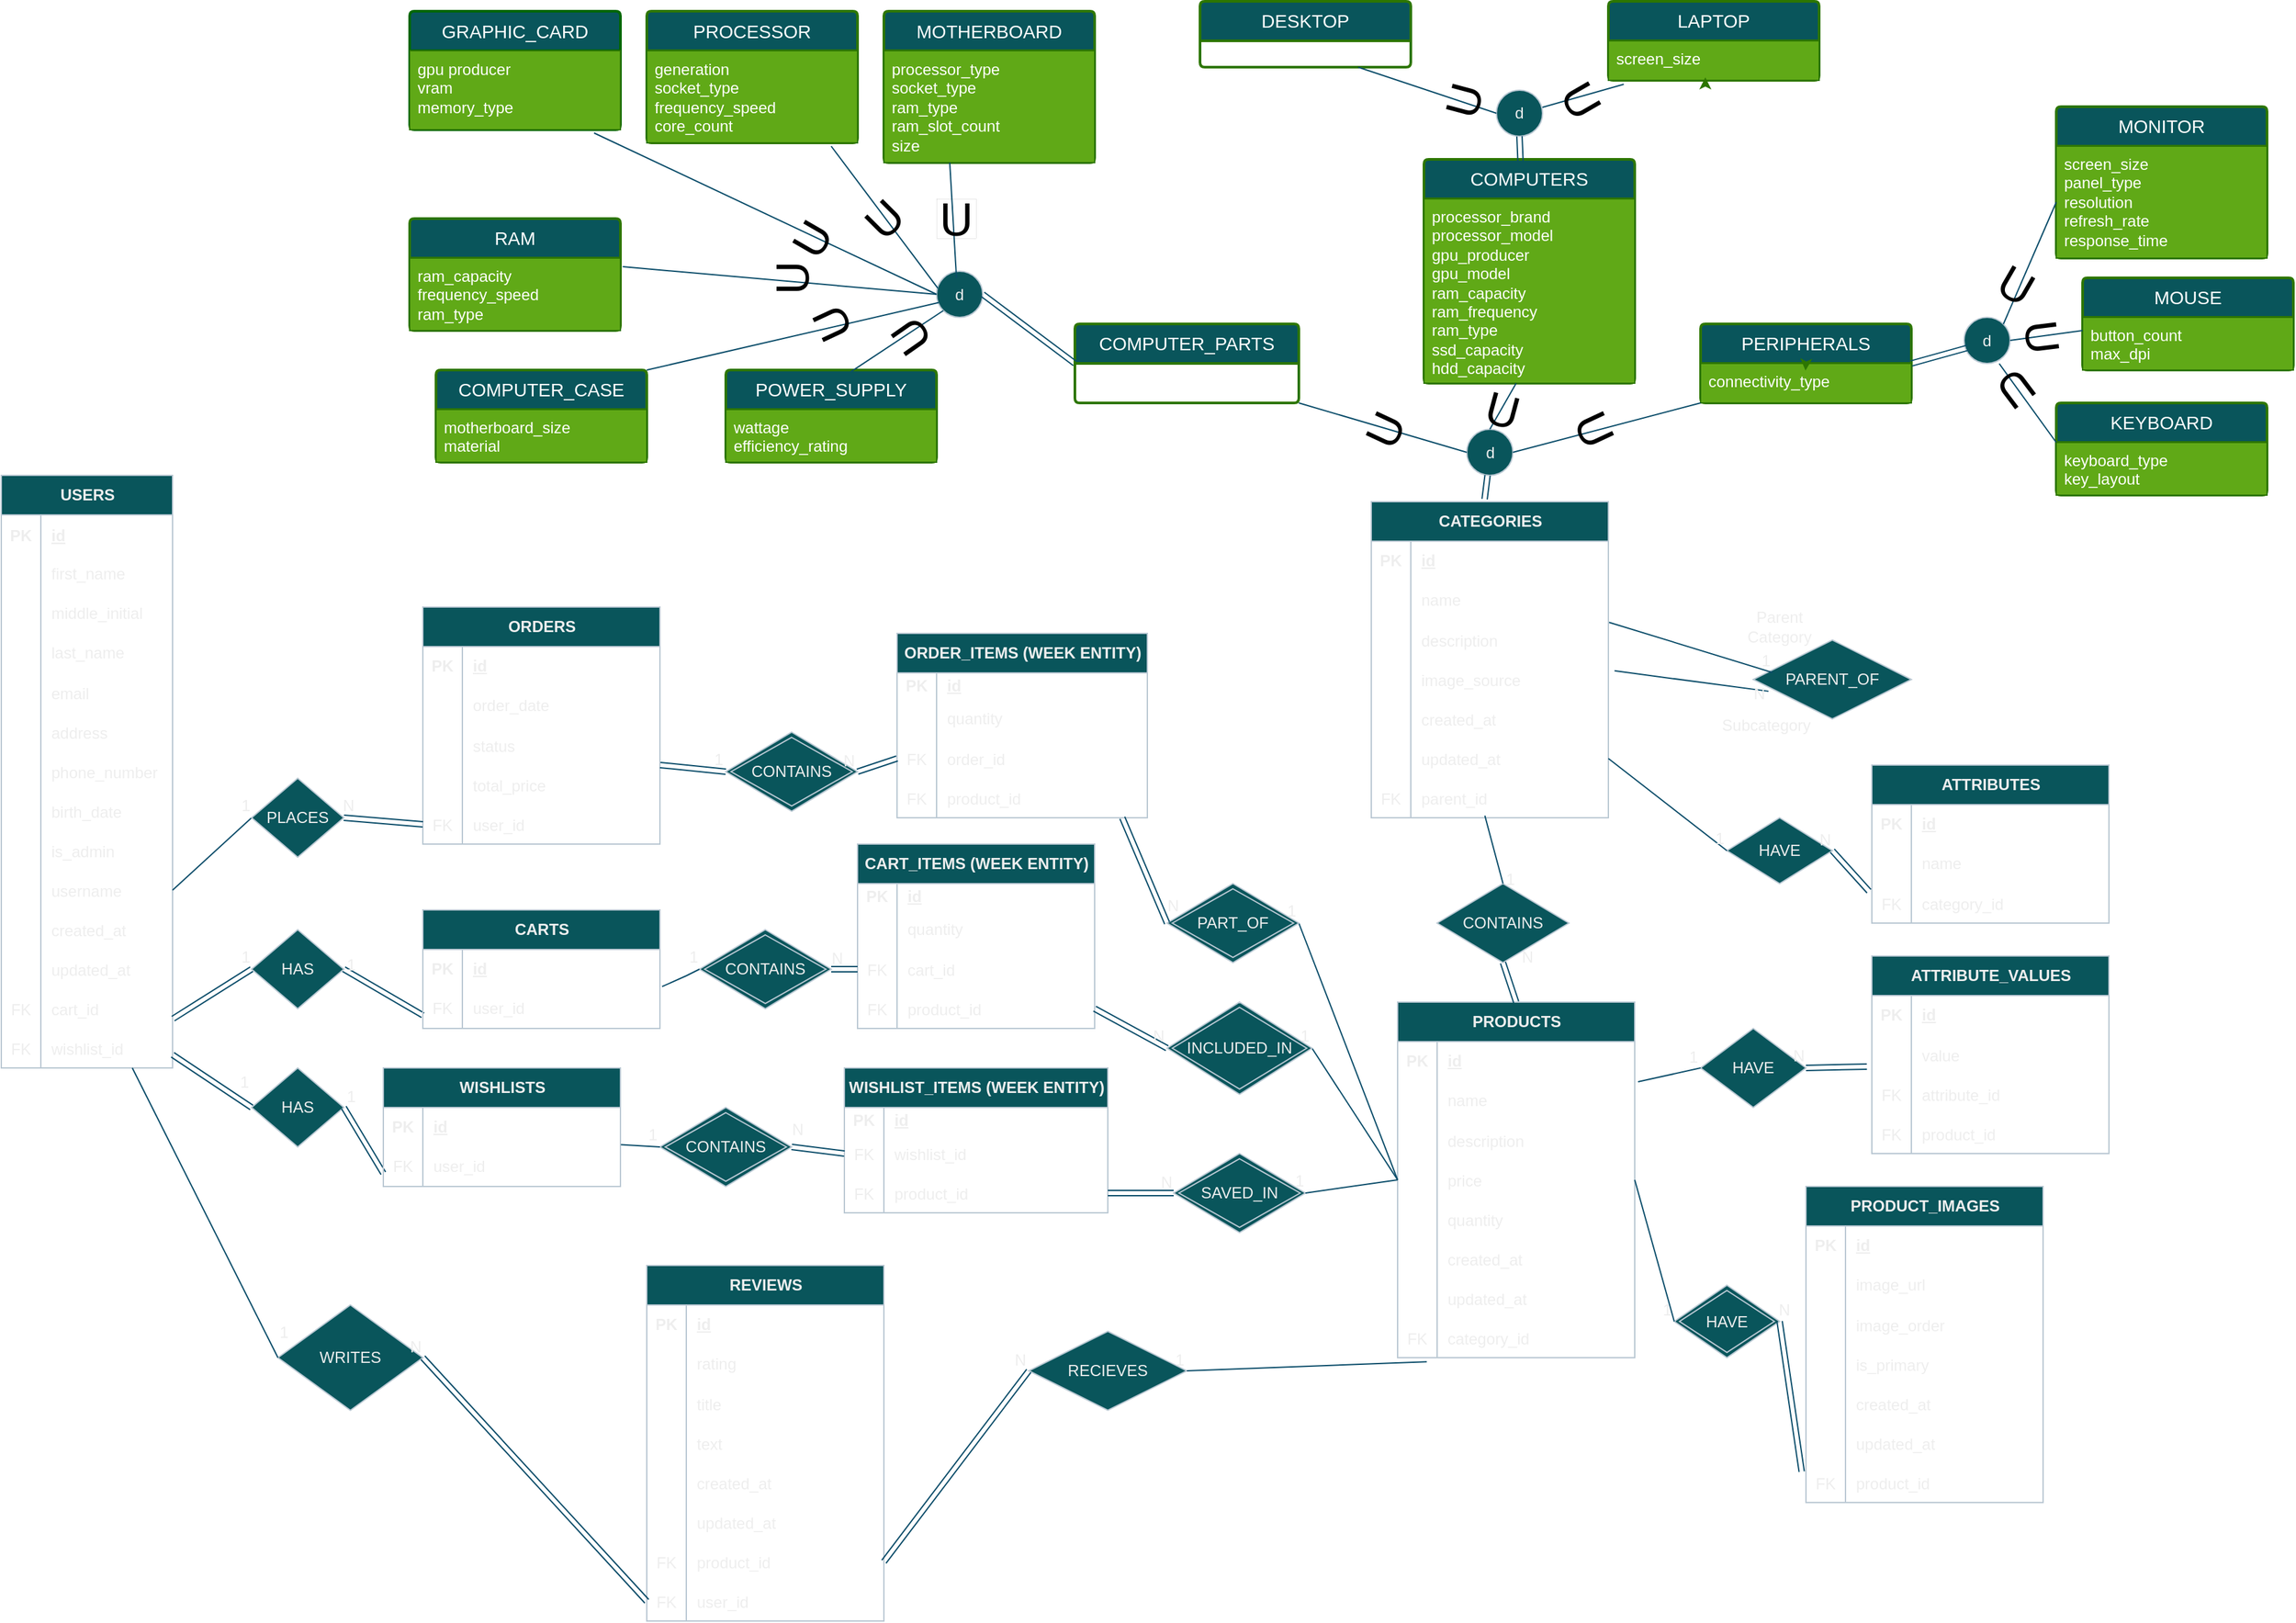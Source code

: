 <mxfile version="25.0.2">
  <diagram name="Sayfa -1" id="enzy9kZGAiI7FpsurEvg">
    <mxGraphModel dx="2049" dy="1194" grid="1" gridSize="10" guides="1" tooltips="1" connect="1" arrows="1" fold="1" page="1" pageScale="1" pageWidth="3300" pageHeight="4681" math="0" shadow="0">
      <root>
        <mxCell id="0" />
        <mxCell id="1" parent="0" />
        <mxCell id="1OkVXM3lb4R1ACt4dG86-1" value="USERS" style="shape=table;startSize=30;container=1;collapsible=1;childLayout=tableLayout;fixedRows=1;rowLines=0;fontStyle=1;align=center;resizeLast=1;html=1;labelBackgroundColor=none;fillColor=#09555B;strokeColor=#BAC8D3;fontColor=#EEEEEE;" parent="1" vertex="1">
          <mxGeometry x="450" y="370" width="130" height="450" as="geometry" />
        </mxCell>
        <mxCell id="1OkVXM3lb4R1ACt4dG86-78" value="" style="shape=tableRow;horizontal=0;startSize=0;swimlaneHead=0;swimlaneBody=0;fillColor=none;collapsible=0;dropTarget=0;points=[[0,0.5],[1,0.5]];portConstraint=eastwest;top=0;left=0;right=0;bottom=0;labelBackgroundColor=none;strokeColor=#BAC8D3;fontColor=#EEEEEE;" parent="1OkVXM3lb4R1ACt4dG86-1" vertex="1">
          <mxGeometry y="30" width="130" height="30" as="geometry" />
        </mxCell>
        <mxCell id="1OkVXM3lb4R1ACt4dG86-79" value="PK" style="shape=partialRectangle;connectable=0;fillColor=none;top=0;left=0;bottom=0;right=0;editable=1;overflow=hidden;fontStyle=1;labelBackgroundColor=none;strokeColor=#BAC8D3;fontColor=#EEEEEE;" parent="1OkVXM3lb4R1ACt4dG86-78" vertex="1">
          <mxGeometry width="30" height="30" as="geometry">
            <mxRectangle width="30" height="30" as="alternateBounds" />
          </mxGeometry>
        </mxCell>
        <mxCell id="1OkVXM3lb4R1ACt4dG86-80" value="id" style="shape=partialRectangle;connectable=0;fillColor=none;top=0;left=0;bottom=0;right=0;align=left;spacingLeft=6;overflow=hidden;fontStyle=5;labelBackgroundColor=none;strokeColor=#BAC8D3;fontColor=#EEEEEE;" parent="1OkVXM3lb4R1ACt4dG86-78" vertex="1">
          <mxGeometry x="30" width="100" height="30" as="geometry">
            <mxRectangle width="100" height="30" as="alternateBounds" />
          </mxGeometry>
        </mxCell>
        <mxCell id="1OkVXM3lb4R1ACt4dG86-5" value="" style="shape=tableRow;horizontal=0;startSize=0;swimlaneHead=0;swimlaneBody=0;fillColor=none;collapsible=0;dropTarget=0;points=[[0,0.5],[1,0.5]];portConstraint=eastwest;top=0;left=0;right=0;bottom=0;labelBackgroundColor=none;strokeColor=#BAC8D3;fontColor=#EEEEEE;" parent="1OkVXM3lb4R1ACt4dG86-1" vertex="1">
          <mxGeometry y="60" width="130" height="30" as="geometry" />
        </mxCell>
        <mxCell id="1OkVXM3lb4R1ACt4dG86-6" value="" style="shape=partialRectangle;connectable=0;fillColor=none;top=0;left=0;bottom=0;right=0;editable=1;overflow=hidden;whiteSpace=wrap;html=1;labelBackgroundColor=none;strokeColor=#BAC8D3;fontColor=#EEEEEE;" parent="1OkVXM3lb4R1ACt4dG86-5" vertex="1">
          <mxGeometry width="30" height="30" as="geometry">
            <mxRectangle width="30" height="30" as="alternateBounds" />
          </mxGeometry>
        </mxCell>
        <mxCell id="1OkVXM3lb4R1ACt4dG86-7" value="first_name" style="shape=partialRectangle;connectable=0;fillColor=none;top=0;left=0;bottom=0;right=0;align=left;spacingLeft=6;overflow=hidden;whiteSpace=wrap;html=1;labelBackgroundColor=none;strokeColor=#BAC8D3;fontColor=#EEEEEE;" parent="1OkVXM3lb4R1ACt4dG86-5" vertex="1">
          <mxGeometry x="30" width="100" height="30" as="geometry">
            <mxRectangle width="100" height="30" as="alternateBounds" />
          </mxGeometry>
        </mxCell>
        <mxCell id="1OkVXM3lb4R1ACt4dG86-8" value="" style="shape=tableRow;horizontal=0;startSize=0;swimlaneHead=0;swimlaneBody=0;fillColor=none;collapsible=0;dropTarget=0;points=[[0,0.5],[1,0.5]];portConstraint=eastwest;top=0;left=0;right=0;bottom=0;labelBackgroundColor=none;strokeColor=#BAC8D3;fontColor=#EEEEEE;" parent="1OkVXM3lb4R1ACt4dG86-1" vertex="1">
          <mxGeometry y="90" width="130" height="30" as="geometry" />
        </mxCell>
        <mxCell id="1OkVXM3lb4R1ACt4dG86-9" value="" style="shape=partialRectangle;connectable=0;fillColor=none;top=0;left=0;bottom=0;right=0;editable=1;overflow=hidden;whiteSpace=wrap;html=1;labelBackgroundColor=none;strokeColor=#BAC8D3;fontColor=#EEEEEE;" parent="1OkVXM3lb4R1ACt4dG86-8" vertex="1">
          <mxGeometry width="30" height="30" as="geometry">
            <mxRectangle width="30" height="30" as="alternateBounds" />
          </mxGeometry>
        </mxCell>
        <mxCell id="1OkVXM3lb4R1ACt4dG86-10" value="middle_initial" style="shape=partialRectangle;connectable=0;fillColor=none;top=0;left=0;bottom=0;right=0;align=left;spacingLeft=6;overflow=hidden;whiteSpace=wrap;html=1;labelBackgroundColor=none;strokeColor=#BAC8D3;fontColor=#EEEEEE;" parent="1OkVXM3lb4R1ACt4dG86-8" vertex="1">
          <mxGeometry x="30" width="100" height="30" as="geometry">
            <mxRectangle width="100" height="30" as="alternateBounds" />
          </mxGeometry>
        </mxCell>
        <mxCell id="1OkVXM3lb4R1ACt4dG86-11" value="" style="shape=tableRow;horizontal=0;startSize=0;swimlaneHead=0;swimlaneBody=0;fillColor=none;collapsible=0;dropTarget=0;points=[[0,0.5],[1,0.5]];portConstraint=eastwest;top=0;left=0;right=0;bottom=0;labelBackgroundColor=none;strokeColor=#BAC8D3;fontColor=#EEEEEE;" parent="1OkVXM3lb4R1ACt4dG86-1" vertex="1">
          <mxGeometry y="120" width="130" height="30" as="geometry" />
        </mxCell>
        <mxCell id="1OkVXM3lb4R1ACt4dG86-12" value="" style="shape=partialRectangle;connectable=0;fillColor=none;top=0;left=0;bottom=0;right=0;editable=1;overflow=hidden;whiteSpace=wrap;html=1;labelBackgroundColor=none;strokeColor=#BAC8D3;fontColor=#EEEEEE;" parent="1OkVXM3lb4R1ACt4dG86-11" vertex="1">
          <mxGeometry width="30" height="30" as="geometry">
            <mxRectangle width="30" height="30" as="alternateBounds" />
          </mxGeometry>
        </mxCell>
        <mxCell id="1OkVXM3lb4R1ACt4dG86-13" value="last_name" style="shape=partialRectangle;connectable=0;fillColor=none;top=0;left=0;bottom=0;right=0;align=left;spacingLeft=6;overflow=hidden;whiteSpace=wrap;html=1;labelBackgroundColor=none;strokeColor=#BAC8D3;fontColor=#EEEEEE;" parent="1OkVXM3lb4R1ACt4dG86-11" vertex="1">
          <mxGeometry x="30" width="100" height="30" as="geometry">
            <mxRectangle width="100" height="30" as="alternateBounds" />
          </mxGeometry>
        </mxCell>
        <mxCell id="1OkVXM3lb4R1ACt4dG86-15" value="" style="shape=tableRow;horizontal=0;startSize=0;swimlaneHead=0;swimlaneBody=0;fillColor=none;collapsible=0;dropTarget=0;points=[[0,0.5],[1,0.5]];portConstraint=eastwest;top=0;left=0;right=0;bottom=0;labelBackgroundColor=none;strokeColor=#BAC8D3;fontColor=#EEEEEE;" parent="1OkVXM3lb4R1ACt4dG86-1" vertex="1">
          <mxGeometry y="150" width="130" height="30" as="geometry" />
        </mxCell>
        <mxCell id="1OkVXM3lb4R1ACt4dG86-16" value="" style="shape=partialRectangle;connectable=0;fillColor=none;top=0;left=0;bottom=0;right=0;editable=1;overflow=hidden;labelBackgroundColor=none;strokeColor=#BAC8D3;fontColor=#EEEEEE;" parent="1OkVXM3lb4R1ACt4dG86-15" vertex="1">
          <mxGeometry width="30" height="30" as="geometry">
            <mxRectangle width="30" height="30" as="alternateBounds" />
          </mxGeometry>
        </mxCell>
        <mxCell id="1OkVXM3lb4R1ACt4dG86-17" value="email" style="shape=partialRectangle;connectable=0;fillColor=none;top=0;left=0;bottom=0;right=0;align=left;spacingLeft=6;overflow=hidden;labelBackgroundColor=none;strokeColor=#BAC8D3;fontColor=#EEEEEE;" parent="1OkVXM3lb4R1ACt4dG86-15" vertex="1">
          <mxGeometry x="30" width="100" height="30" as="geometry">
            <mxRectangle width="100" height="30" as="alternateBounds" />
          </mxGeometry>
        </mxCell>
        <mxCell id="1OkVXM3lb4R1ACt4dG86-18" value="" style="shape=tableRow;horizontal=0;startSize=0;swimlaneHead=0;swimlaneBody=0;fillColor=none;collapsible=0;dropTarget=0;points=[[0,0.5],[1,0.5]];portConstraint=eastwest;top=0;left=0;right=0;bottom=0;labelBackgroundColor=none;strokeColor=#BAC8D3;fontColor=#EEEEEE;" parent="1OkVXM3lb4R1ACt4dG86-1" vertex="1">
          <mxGeometry y="180" width="130" height="30" as="geometry" />
        </mxCell>
        <mxCell id="1OkVXM3lb4R1ACt4dG86-19" value="" style="shape=partialRectangle;connectable=0;fillColor=none;top=0;left=0;bottom=0;right=0;editable=1;overflow=hidden;labelBackgroundColor=none;strokeColor=#BAC8D3;fontColor=#EEEEEE;" parent="1OkVXM3lb4R1ACt4dG86-18" vertex="1">
          <mxGeometry width="30" height="30" as="geometry">
            <mxRectangle width="30" height="30" as="alternateBounds" />
          </mxGeometry>
        </mxCell>
        <mxCell id="1OkVXM3lb4R1ACt4dG86-20" value="address" style="shape=partialRectangle;connectable=0;fillColor=none;top=0;left=0;bottom=0;right=0;align=left;spacingLeft=6;overflow=hidden;labelBackgroundColor=none;strokeColor=#BAC8D3;fontColor=#EEEEEE;" parent="1OkVXM3lb4R1ACt4dG86-18" vertex="1">
          <mxGeometry x="30" width="100" height="30" as="geometry">
            <mxRectangle width="100" height="30" as="alternateBounds" />
          </mxGeometry>
        </mxCell>
        <mxCell id="1OkVXM3lb4R1ACt4dG86-21" value="" style="shape=tableRow;horizontal=0;startSize=0;swimlaneHead=0;swimlaneBody=0;fillColor=none;collapsible=0;dropTarget=0;points=[[0,0.5],[1,0.5]];portConstraint=eastwest;top=0;left=0;right=0;bottom=0;labelBackgroundColor=none;strokeColor=#BAC8D3;fontColor=#EEEEEE;" parent="1OkVXM3lb4R1ACt4dG86-1" vertex="1">
          <mxGeometry y="210" width="130" height="30" as="geometry" />
        </mxCell>
        <mxCell id="1OkVXM3lb4R1ACt4dG86-22" value="" style="shape=partialRectangle;connectable=0;fillColor=none;top=0;left=0;bottom=0;right=0;editable=1;overflow=hidden;labelBackgroundColor=none;strokeColor=#BAC8D3;fontColor=#EEEEEE;" parent="1OkVXM3lb4R1ACt4dG86-21" vertex="1">
          <mxGeometry width="30" height="30" as="geometry">
            <mxRectangle width="30" height="30" as="alternateBounds" />
          </mxGeometry>
        </mxCell>
        <mxCell id="1OkVXM3lb4R1ACt4dG86-23" value="phone_number" style="shape=partialRectangle;connectable=0;fillColor=none;top=0;left=0;bottom=0;right=0;align=left;spacingLeft=6;overflow=hidden;labelBackgroundColor=none;strokeColor=#BAC8D3;fontColor=#EEEEEE;" parent="1OkVXM3lb4R1ACt4dG86-21" vertex="1">
          <mxGeometry x="30" width="100" height="30" as="geometry">
            <mxRectangle width="100" height="30" as="alternateBounds" />
          </mxGeometry>
        </mxCell>
        <mxCell id="1OkVXM3lb4R1ACt4dG86-24" value="" style="shape=tableRow;horizontal=0;startSize=0;swimlaneHead=0;swimlaneBody=0;fillColor=none;collapsible=0;dropTarget=0;points=[[0,0.5],[1,0.5]];portConstraint=eastwest;top=0;left=0;right=0;bottom=0;labelBackgroundColor=none;strokeColor=#BAC8D3;fontColor=#EEEEEE;" parent="1OkVXM3lb4R1ACt4dG86-1" vertex="1">
          <mxGeometry y="240" width="130" height="30" as="geometry" />
        </mxCell>
        <mxCell id="1OkVXM3lb4R1ACt4dG86-25" value="" style="shape=partialRectangle;connectable=0;fillColor=none;top=0;left=0;bottom=0;right=0;editable=1;overflow=hidden;labelBackgroundColor=none;strokeColor=#BAC8D3;fontColor=#EEEEEE;" parent="1OkVXM3lb4R1ACt4dG86-24" vertex="1">
          <mxGeometry width="30" height="30" as="geometry">
            <mxRectangle width="30" height="30" as="alternateBounds" />
          </mxGeometry>
        </mxCell>
        <mxCell id="1OkVXM3lb4R1ACt4dG86-26" value="birth_date" style="shape=partialRectangle;connectable=0;fillColor=none;top=0;left=0;bottom=0;right=0;align=left;spacingLeft=6;overflow=hidden;labelBackgroundColor=none;strokeColor=#BAC8D3;fontColor=#EEEEEE;" parent="1OkVXM3lb4R1ACt4dG86-24" vertex="1">
          <mxGeometry x="30" width="100" height="30" as="geometry">
            <mxRectangle width="100" height="30" as="alternateBounds" />
          </mxGeometry>
        </mxCell>
        <mxCell id="1OkVXM3lb4R1ACt4dG86-27" value="" style="shape=tableRow;horizontal=0;startSize=0;swimlaneHead=0;swimlaneBody=0;fillColor=none;collapsible=0;dropTarget=0;points=[[0,0.5],[1,0.5]];portConstraint=eastwest;top=0;left=0;right=0;bottom=0;labelBackgroundColor=none;strokeColor=#BAC8D3;fontColor=#EEEEEE;" parent="1OkVXM3lb4R1ACt4dG86-1" vertex="1">
          <mxGeometry y="270" width="130" height="30" as="geometry" />
        </mxCell>
        <mxCell id="1OkVXM3lb4R1ACt4dG86-28" value="" style="shape=partialRectangle;connectable=0;fillColor=none;top=0;left=0;bottom=0;right=0;editable=1;overflow=hidden;labelBackgroundColor=none;strokeColor=#BAC8D3;fontColor=#EEEEEE;" parent="1OkVXM3lb4R1ACt4dG86-27" vertex="1">
          <mxGeometry width="30" height="30" as="geometry">
            <mxRectangle width="30" height="30" as="alternateBounds" />
          </mxGeometry>
        </mxCell>
        <mxCell id="1OkVXM3lb4R1ACt4dG86-29" value="is_admin" style="shape=partialRectangle;connectable=0;fillColor=none;top=0;left=0;bottom=0;right=0;align=left;spacingLeft=6;overflow=hidden;labelBackgroundColor=none;strokeColor=#BAC8D3;fontColor=#EEEEEE;" parent="1OkVXM3lb4R1ACt4dG86-27" vertex="1">
          <mxGeometry x="30" width="100" height="30" as="geometry">
            <mxRectangle width="100" height="30" as="alternateBounds" />
          </mxGeometry>
        </mxCell>
        <mxCell id="1OkVXM3lb4R1ACt4dG86-34" value="" style="shape=tableRow;horizontal=0;startSize=0;swimlaneHead=0;swimlaneBody=0;fillColor=none;collapsible=0;dropTarget=0;points=[[0,0.5],[1,0.5]];portConstraint=eastwest;top=0;left=0;right=0;bottom=0;labelBackgroundColor=none;strokeColor=#BAC8D3;fontColor=#EEEEEE;" parent="1OkVXM3lb4R1ACt4dG86-1" vertex="1">
          <mxGeometry y="300" width="130" height="30" as="geometry" />
        </mxCell>
        <mxCell id="1OkVXM3lb4R1ACt4dG86-35" value="" style="shape=partialRectangle;connectable=0;fillColor=none;top=0;left=0;bottom=0;right=0;editable=1;overflow=hidden;labelBackgroundColor=none;strokeColor=#BAC8D3;fontColor=#EEEEEE;" parent="1OkVXM3lb4R1ACt4dG86-34" vertex="1">
          <mxGeometry width="30" height="30" as="geometry">
            <mxRectangle width="30" height="30" as="alternateBounds" />
          </mxGeometry>
        </mxCell>
        <mxCell id="1OkVXM3lb4R1ACt4dG86-36" value="username" style="shape=partialRectangle;connectable=0;fillColor=none;top=0;left=0;bottom=0;right=0;align=left;spacingLeft=6;overflow=hidden;labelBackgroundColor=none;strokeColor=#BAC8D3;fontColor=#EEEEEE;" parent="1OkVXM3lb4R1ACt4dG86-34" vertex="1">
          <mxGeometry x="30" width="100" height="30" as="geometry">
            <mxRectangle width="100" height="30" as="alternateBounds" />
          </mxGeometry>
        </mxCell>
        <mxCell id="1OkVXM3lb4R1ACt4dG86-37" value="" style="shape=tableRow;horizontal=0;startSize=0;swimlaneHead=0;swimlaneBody=0;fillColor=none;collapsible=0;dropTarget=0;points=[[0,0.5],[1,0.5]];portConstraint=eastwest;top=0;left=0;right=0;bottom=0;labelBackgroundColor=none;strokeColor=#BAC8D3;fontColor=#EEEEEE;" parent="1OkVXM3lb4R1ACt4dG86-1" vertex="1">
          <mxGeometry y="330" width="130" height="30" as="geometry" />
        </mxCell>
        <mxCell id="1OkVXM3lb4R1ACt4dG86-38" value="" style="shape=partialRectangle;connectable=0;fillColor=none;top=0;left=0;bottom=0;right=0;editable=1;overflow=hidden;labelBackgroundColor=none;strokeColor=#BAC8D3;fontColor=#EEEEEE;" parent="1OkVXM3lb4R1ACt4dG86-37" vertex="1">
          <mxGeometry width="30" height="30" as="geometry">
            <mxRectangle width="30" height="30" as="alternateBounds" />
          </mxGeometry>
        </mxCell>
        <mxCell id="1OkVXM3lb4R1ACt4dG86-39" value="created_at" style="shape=partialRectangle;connectable=0;fillColor=none;top=0;left=0;bottom=0;right=0;align=left;spacingLeft=6;overflow=hidden;labelBackgroundColor=none;strokeColor=#BAC8D3;fontColor=#EEEEEE;" parent="1OkVXM3lb4R1ACt4dG86-37" vertex="1">
          <mxGeometry x="30" width="100" height="30" as="geometry">
            <mxRectangle width="100" height="30" as="alternateBounds" />
          </mxGeometry>
        </mxCell>
        <mxCell id="1OkVXM3lb4R1ACt4dG86-40" value="" style="shape=tableRow;horizontal=0;startSize=0;swimlaneHead=0;swimlaneBody=0;fillColor=none;collapsible=0;dropTarget=0;points=[[0,0.5],[1,0.5]];portConstraint=eastwest;top=0;left=0;right=0;bottom=0;labelBackgroundColor=none;strokeColor=#BAC8D3;fontColor=#EEEEEE;" parent="1OkVXM3lb4R1ACt4dG86-1" vertex="1">
          <mxGeometry y="360" width="130" height="30" as="geometry" />
        </mxCell>
        <mxCell id="1OkVXM3lb4R1ACt4dG86-41" value="" style="shape=partialRectangle;connectable=0;fillColor=none;top=0;left=0;bottom=0;right=0;editable=1;overflow=hidden;labelBackgroundColor=none;strokeColor=#BAC8D3;fontColor=#EEEEEE;" parent="1OkVXM3lb4R1ACt4dG86-40" vertex="1">
          <mxGeometry width="30" height="30" as="geometry">
            <mxRectangle width="30" height="30" as="alternateBounds" />
          </mxGeometry>
        </mxCell>
        <mxCell id="1OkVXM3lb4R1ACt4dG86-42" value="updated_at" style="shape=partialRectangle;connectable=0;fillColor=none;top=0;left=0;bottom=0;right=0;align=left;spacingLeft=6;overflow=hidden;labelBackgroundColor=none;strokeColor=#BAC8D3;fontColor=#EEEEEE;" parent="1OkVXM3lb4R1ACt4dG86-40" vertex="1">
          <mxGeometry x="30" width="100" height="30" as="geometry">
            <mxRectangle width="100" height="30" as="alternateBounds" />
          </mxGeometry>
        </mxCell>
        <mxCell id="1OkVXM3lb4R1ACt4dG86-43" value="" style="shape=tableRow;horizontal=0;startSize=0;swimlaneHead=0;swimlaneBody=0;fillColor=none;collapsible=0;dropTarget=0;points=[[0,0.5],[1,0.5]];portConstraint=eastwest;top=0;left=0;right=0;bottom=0;labelBackgroundColor=none;strokeColor=#BAC8D3;fontColor=#EEEEEE;" parent="1OkVXM3lb4R1ACt4dG86-1" vertex="1">
          <mxGeometry y="390" width="130" height="30" as="geometry" />
        </mxCell>
        <mxCell id="1OkVXM3lb4R1ACt4dG86-44" value="FK" style="shape=partialRectangle;connectable=0;fillColor=none;top=0;left=0;bottom=0;right=0;editable=1;overflow=hidden;labelBackgroundColor=none;strokeColor=#BAC8D3;fontColor=#EEEEEE;" parent="1OkVXM3lb4R1ACt4dG86-43" vertex="1">
          <mxGeometry width="30" height="30" as="geometry">
            <mxRectangle width="30" height="30" as="alternateBounds" />
          </mxGeometry>
        </mxCell>
        <mxCell id="1OkVXM3lb4R1ACt4dG86-45" value="cart_id" style="shape=partialRectangle;connectable=0;fillColor=none;top=0;left=0;bottom=0;right=0;align=left;spacingLeft=6;overflow=hidden;labelBackgroundColor=none;strokeColor=#BAC8D3;fontColor=#EEEEEE;" parent="1OkVXM3lb4R1ACt4dG86-43" vertex="1">
          <mxGeometry x="30" width="100" height="30" as="geometry">
            <mxRectangle width="100" height="30" as="alternateBounds" />
          </mxGeometry>
        </mxCell>
        <mxCell id="1OkVXM3lb4R1ACt4dG86-46" value="" style="shape=tableRow;horizontal=0;startSize=0;swimlaneHead=0;swimlaneBody=0;fillColor=none;collapsible=0;dropTarget=0;points=[[0,0.5],[1,0.5]];portConstraint=eastwest;top=0;left=0;right=0;bottom=0;labelBackgroundColor=none;strokeColor=#BAC8D3;fontColor=#EEEEEE;" parent="1OkVXM3lb4R1ACt4dG86-1" vertex="1">
          <mxGeometry y="420" width="130" height="30" as="geometry" />
        </mxCell>
        <mxCell id="1OkVXM3lb4R1ACt4dG86-47" value="FK" style="shape=partialRectangle;connectable=0;fillColor=none;top=0;left=0;bottom=0;right=0;editable=1;overflow=hidden;labelBackgroundColor=none;strokeColor=#BAC8D3;fontColor=#EEEEEE;" parent="1OkVXM3lb4R1ACt4dG86-46" vertex="1">
          <mxGeometry width="30" height="30" as="geometry">
            <mxRectangle width="30" height="30" as="alternateBounds" />
          </mxGeometry>
        </mxCell>
        <mxCell id="1OkVXM3lb4R1ACt4dG86-48" value="wishlist_id" style="shape=partialRectangle;connectable=0;fillColor=none;top=0;left=0;bottom=0;right=0;align=left;spacingLeft=6;overflow=hidden;labelBackgroundColor=none;strokeColor=#BAC8D3;fontColor=#EEEEEE;" parent="1OkVXM3lb4R1ACt4dG86-46" vertex="1">
          <mxGeometry x="30" width="100" height="30" as="geometry">
            <mxRectangle width="100" height="30" as="alternateBounds" />
          </mxGeometry>
        </mxCell>
        <mxCell id="1OkVXM3lb4R1ACt4dG86-52" value="HAS" style="shape=rhombus;perimeter=rhombusPerimeter;whiteSpace=wrap;html=1;align=center;labelBackgroundColor=none;fillColor=#09555B;strokeColor=#BAC8D3;fontColor=#EEEEEE;" parent="1" vertex="1">
          <mxGeometry x="640" y="715" width="70" height="60" as="geometry" />
        </mxCell>
        <mxCell id="1OkVXM3lb4R1ACt4dG86-56" value="" style="shape=link;html=1;rounded=0;exitX=1.003;exitY=0.752;exitDx=0;exitDy=0;exitPerimeter=0;entryX=0;entryY=0.5;entryDx=0;entryDy=0;labelBackgroundColor=none;strokeColor=#0B4D6A;fontColor=default;" parent="1" source="1OkVXM3lb4R1ACt4dG86-43" target="1OkVXM3lb4R1ACt4dG86-52" edge="1">
          <mxGeometry relative="1" as="geometry">
            <mxPoint x="780" y="680" as="sourcePoint" />
            <mxPoint x="940" y="680" as="targetPoint" />
          </mxGeometry>
        </mxCell>
        <mxCell id="1OkVXM3lb4R1ACt4dG86-58" value="1" style="resizable=0;html=1;whiteSpace=wrap;align=right;verticalAlign=bottom;labelBackgroundColor=none;fillColor=#09555B;strokeColor=#BAC8D3;fontColor=#EEEEEE;" parent="1OkVXM3lb4R1ACt4dG86-56" connectable="0" vertex="1">
          <mxGeometry x="1" relative="1" as="geometry" />
        </mxCell>
        <mxCell id="1OkVXM3lb4R1ACt4dG86-59" value="" style="shape=link;html=1;rounded=0;exitX=1;exitY=0.5;exitDx=0;exitDy=0;labelBackgroundColor=none;strokeColor=#0B4D6A;fontColor=default;" parent="1" source="1OkVXM3lb4R1ACt4dG86-52" edge="1">
          <mxGeometry relative="1" as="geometry">
            <mxPoint x="780" y="680" as="sourcePoint" />
            <mxPoint x="770" y="780" as="targetPoint" />
          </mxGeometry>
        </mxCell>
        <mxCell id="1OkVXM3lb4R1ACt4dG86-60" value="" style="resizable=0;html=1;whiteSpace=wrap;align=left;verticalAlign=bottom;labelBackgroundColor=none;fillColor=#09555B;strokeColor=#BAC8D3;fontColor=#EEEEEE;" parent="1OkVXM3lb4R1ACt4dG86-59" connectable="0" vertex="1">
          <mxGeometry x="-1" relative="1" as="geometry" />
        </mxCell>
        <mxCell id="1OkVXM3lb4R1ACt4dG86-61" value="1" style="resizable=0;html=1;whiteSpace=wrap;align=right;verticalAlign=bottom;labelBackgroundColor=none;fillColor=#09555B;strokeColor=#BAC8D3;fontColor=#EEEEEE;" parent="1OkVXM3lb4R1ACt4dG86-59" connectable="0" vertex="1">
          <mxGeometry x="1" relative="1" as="geometry">
            <mxPoint x="-50" y="-30" as="offset" />
          </mxGeometry>
        </mxCell>
        <mxCell id="1OkVXM3lb4R1ACt4dG86-62" value="CARTS" style="shape=table;startSize=30;container=1;collapsible=1;childLayout=tableLayout;fixedRows=1;rowLines=0;fontStyle=1;align=center;resizeLast=1;html=1;labelBackgroundColor=none;fillColor=#09555B;strokeColor=#BAC8D3;fontColor=#EEEEEE;" parent="1" vertex="1">
          <mxGeometry x="770" y="700" width="180" height="90" as="geometry" />
        </mxCell>
        <mxCell id="1OkVXM3lb4R1ACt4dG86-66" value="" style="shape=tableRow;horizontal=0;startSize=0;swimlaneHead=0;swimlaneBody=0;fillColor=none;collapsible=0;dropTarget=0;points=[[0,0.5],[1,0.5]];portConstraint=eastwest;top=0;left=0;right=0;bottom=0;labelBackgroundColor=none;strokeColor=#BAC8D3;fontColor=#EEEEEE;" parent="1OkVXM3lb4R1ACt4dG86-62" vertex="1">
          <mxGeometry y="30" width="180" height="30" as="geometry" />
        </mxCell>
        <mxCell id="1OkVXM3lb4R1ACt4dG86-67" value="PK" style="shape=partialRectangle;connectable=0;fillColor=none;top=0;left=0;bottom=0;right=0;editable=1;overflow=hidden;whiteSpace=wrap;html=1;fontStyle=1;labelBackgroundColor=none;strokeColor=#BAC8D3;fontColor=#EEEEEE;" parent="1OkVXM3lb4R1ACt4dG86-66" vertex="1">
          <mxGeometry width="30" height="30" as="geometry">
            <mxRectangle width="30" height="30" as="alternateBounds" />
          </mxGeometry>
        </mxCell>
        <mxCell id="1OkVXM3lb4R1ACt4dG86-68" value="id" style="shape=partialRectangle;connectable=0;fillColor=none;top=0;left=0;bottom=0;right=0;align=left;spacingLeft=6;overflow=hidden;whiteSpace=wrap;html=1;fontStyle=5;labelBackgroundColor=none;strokeColor=#BAC8D3;fontColor=#EEEEEE;" parent="1OkVXM3lb4R1ACt4dG86-66" vertex="1">
          <mxGeometry x="30" width="150" height="30" as="geometry">
            <mxRectangle width="150" height="30" as="alternateBounds" />
          </mxGeometry>
        </mxCell>
        <mxCell id="1OkVXM3lb4R1ACt4dG86-69" value="" style="shape=tableRow;horizontal=0;startSize=0;swimlaneHead=0;swimlaneBody=0;fillColor=none;collapsible=0;dropTarget=0;points=[[0,0.5],[1,0.5]];portConstraint=eastwest;top=0;left=0;right=0;bottom=0;labelBackgroundColor=none;strokeColor=#BAC8D3;fontColor=#EEEEEE;" parent="1OkVXM3lb4R1ACt4dG86-62" vertex="1">
          <mxGeometry y="60" width="180" height="30" as="geometry" />
        </mxCell>
        <mxCell id="1OkVXM3lb4R1ACt4dG86-70" value="FK" style="shape=partialRectangle;connectable=0;fillColor=none;top=0;left=0;bottom=0;right=0;editable=1;overflow=hidden;whiteSpace=wrap;html=1;labelBackgroundColor=none;strokeColor=#BAC8D3;fontColor=#EEEEEE;" parent="1OkVXM3lb4R1ACt4dG86-69" vertex="1">
          <mxGeometry width="30" height="30" as="geometry">
            <mxRectangle width="30" height="30" as="alternateBounds" />
          </mxGeometry>
        </mxCell>
        <mxCell id="1OkVXM3lb4R1ACt4dG86-71" value="user_id" style="shape=partialRectangle;connectable=0;fillColor=none;top=0;left=0;bottom=0;right=0;align=left;spacingLeft=6;overflow=hidden;whiteSpace=wrap;html=1;labelBackgroundColor=none;strokeColor=#BAC8D3;fontColor=#EEEEEE;" parent="1OkVXM3lb4R1ACt4dG86-69" vertex="1">
          <mxGeometry x="30" width="150" height="30" as="geometry">
            <mxRectangle width="150" height="30" as="alternateBounds" />
          </mxGeometry>
        </mxCell>
        <mxCell id="1OkVXM3lb4R1ACt4dG86-81" value="HAS" style="shape=rhombus;perimeter=rhombusPerimeter;whiteSpace=wrap;html=1;align=center;labelBackgroundColor=none;fillColor=#09555B;strokeColor=#BAC8D3;fontColor=#EEEEEE;" parent="1" vertex="1">
          <mxGeometry x="640" y="820" width="70" height="60" as="geometry" />
        </mxCell>
        <mxCell id="1OkVXM3lb4R1ACt4dG86-83" value="" style="shape=link;html=1;rounded=0;exitX=1;exitY=0.5;exitDx=0;exitDy=0;labelBackgroundColor=none;strokeColor=#0B4D6A;fontColor=default;" parent="1" source="1OkVXM3lb4R1ACt4dG86-81" edge="1">
          <mxGeometry relative="1" as="geometry">
            <mxPoint x="750" y="800" as="sourcePoint" />
            <mxPoint x="740" y="900" as="targetPoint" />
          </mxGeometry>
        </mxCell>
        <mxCell id="1OkVXM3lb4R1ACt4dG86-84" value="" style="resizable=0;html=1;whiteSpace=wrap;align=left;verticalAlign=bottom;labelBackgroundColor=none;fillColor=#09555B;strokeColor=#BAC8D3;fontColor=#EEEEEE;" parent="1OkVXM3lb4R1ACt4dG86-83" connectable="0" vertex="1">
          <mxGeometry x="-1" relative="1" as="geometry" />
        </mxCell>
        <mxCell id="1OkVXM3lb4R1ACt4dG86-85" value="1" style="resizable=0;html=1;whiteSpace=wrap;align=right;verticalAlign=bottom;labelBackgroundColor=none;fillColor=#09555B;strokeColor=#BAC8D3;fontColor=#EEEEEE;" parent="1OkVXM3lb4R1ACt4dG86-83" connectable="0" vertex="1">
          <mxGeometry x="1" relative="1" as="geometry">
            <mxPoint x="-20" y="-50" as="offset" />
          </mxGeometry>
        </mxCell>
        <mxCell id="1OkVXM3lb4R1ACt4dG86-86" value="WISHLISTS" style="shape=table;startSize=30;container=1;collapsible=1;childLayout=tableLayout;fixedRows=1;rowLines=0;fontStyle=1;align=center;resizeLast=1;html=1;labelBackgroundColor=none;fillColor=#09555B;strokeColor=#BAC8D3;fontColor=#EEEEEE;" parent="1" vertex="1">
          <mxGeometry x="740" y="820" width="180" height="90" as="geometry" />
        </mxCell>
        <mxCell id="1OkVXM3lb4R1ACt4dG86-87" value="" style="shape=tableRow;horizontal=0;startSize=0;swimlaneHead=0;swimlaneBody=0;fillColor=none;collapsible=0;dropTarget=0;points=[[0,0.5],[1,0.5]];portConstraint=eastwest;top=0;left=0;right=0;bottom=0;labelBackgroundColor=none;strokeColor=#BAC8D3;fontColor=#EEEEEE;" parent="1OkVXM3lb4R1ACt4dG86-86" vertex="1">
          <mxGeometry y="30" width="180" height="30" as="geometry" />
        </mxCell>
        <mxCell id="1OkVXM3lb4R1ACt4dG86-88" value="PK" style="shape=partialRectangle;connectable=0;fillColor=none;top=0;left=0;bottom=0;right=0;editable=1;overflow=hidden;whiteSpace=wrap;html=1;fontStyle=1;labelBackgroundColor=none;strokeColor=#BAC8D3;fontColor=#EEEEEE;" parent="1OkVXM3lb4R1ACt4dG86-87" vertex="1">
          <mxGeometry width="30" height="30" as="geometry">
            <mxRectangle width="30" height="30" as="alternateBounds" />
          </mxGeometry>
        </mxCell>
        <mxCell id="1OkVXM3lb4R1ACt4dG86-89" value="id" style="shape=partialRectangle;connectable=0;fillColor=none;top=0;left=0;bottom=0;right=0;align=left;spacingLeft=6;overflow=hidden;whiteSpace=wrap;html=1;fontStyle=5;labelBackgroundColor=none;strokeColor=#BAC8D3;fontColor=#EEEEEE;" parent="1OkVXM3lb4R1ACt4dG86-87" vertex="1">
          <mxGeometry x="30" width="150" height="30" as="geometry">
            <mxRectangle width="150" height="30" as="alternateBounds" />
          </mxGeometry>
        </mxCell>
        <mxCell id="1OkVXM3lb4R1ACt4dG86-90" value="" style="shape=tableRow;horizontal=0;startSize=0;swimlaneHead=0;swimlaneBody=0;fillColor=none;collapsible=0;dropTarget=0;points=[[0,0.5],[1,0.5]];portConstraint=eastwest;top=0;left=0;right=0;bottom=0;labelBackgroundColor=none;strokeColor=#BAC8D3;fontColor=#EEEEEE;" parent="1OkVXM3lb4R1ACt4dG86-86" vertex="1">
          <mxGeometry y="60" width="180" height="30" as="geometry" />
        </mxCell>
        <mxCell id="1OkVXM3lb4R1ACt4dG86-91" value="FK" style="shape=partialRectangle;connectable=0;fillColor=none;top=0;left=0;bottom=0;right=0;editable=1;overflow=hidden;whiteSpace=wrap;html=1;labelBackgroundColor=none;strokeColor=#BAC8D3;fontColor=#EEEEEE;" parent="1OkVXM3lb4R1ACt4dG86-90" vertex="1">
          <mxGeometry width="30" height="30" as="geometry">
            <mxRectangle width="30" height="30" as="alternateBounds" />
          </mxGeometry>
        </mxCell>
        <mxCell id="1OkVXM3lb4R1ACt4dG86-92" value="user_id" style="shape=partialRectangle;connectable=0;fillColor=none;top=0;left=0;bottom=0;right=0;align=left;spacingLeft=6;overflow=hidden;whiteSpace=wrap;html=1;labelBackgroundColor=none;strokeColor=#BAC8D3;fontColor=#EEEEEE;" parent="1OkVXM3lb4R1ACt4dG86-90" vertex="1">
          <mxGeometry x="30" width="150" height="30" as="geometry">
            <mxRectangle width="150" height="30" as="alternateBounds" />
          </mxGeometry>
        </mxCell>
        <mxCell id="1OkVXM3lb4R1ACt4dG86-93" value="" style="shape=link;html=1;rounded=0;exitX=1.003;exitY=0.752;exitDx=0;exitDy=0;exitPerimeter=0;entryX=0;entryY=0.5;entryDx=0;entryDy=0;labelBackgroundColor=none;strokeColor=#0B4D6A;fontColor=default;" parent="1" target="1OkVXM3lb4R1ACt4dG86-81" edge="1">
          <mxGeometry relative="1" as="geometry">
            <mxPoint x="580" y="810" as="sourcePoint" />
            <mxPoint x="640" y="807" as="targetPoint" />
          </mxGeometry>
        </mxCell>
        <mxCell id="1OkVXM3lb4R1ACt4dG86-94" value="1" style="resizable=0;html=1;whiteSpace=wrap;align=right;verticalAlign=bottom;labelBackgroundColor=none;fillColor=#09555B;strokeColor=#BAC8D3;fontColor=#EEEEEE;" parent="1OkVXM3lb4R1ACt4dG86-93" connectable="0" vertex="1">
          <mxGeometry x="1" relative="1" as="geometry">
            <mxPoint y="-10" as="offset" />
          </mxGeometry>
        </mxCell>
        <mxCell id="1OkVXM3lb4R1ACt4dG86-95" value="CART_ITEMS (WEEK ENTITY)" style="shape=table;startSize=30;container=1;collapsible=1;childLayout=tableLayout;fixedRows=1;rowLines=0;fontStyle=1;align=center;resizeLast=1;html=1;labelBackgroundColor=none;fillColor=#09555B;strokeColor=#BAC8D3;fontColor=#EEEEEE;" parent="1" vertex="1">
          <mxGeometry x="1100" y="650" width="180" height="140" as="geometry" />
        </mxCell>
        <mxCell id="1OkVXM3lb4R1ACt4dG86-96" value="" style="shape=tableRow;horizontal=0;startSize=0;swimlaneHead=0;swimlaneBody=0;fillColor=none;collapsible=0;dropTarget=0;points=[[0,0.5],[1,0.5]];portConstraint=eastwest;top=0;left=0;right=0;bottom=0;labelBackgroundColor=none;strokeColor=#BAC8D3;fontColor=#EEEEEE;" parent="1OkVXM3lb4R1ACt4dG86-95" vertex="1">
          <mxGeometry y="30" width="180" height="20" as="geometry" />
        </mxCell>
        <mxCell id="1OkVXM3lb4R1ACt4dG86-97" value="PK" style="shape=partialRectangle;connectable=0;fillColor=none;top=0;left=0;bottom=0;right=0;editable=1;overflow=hidden;whiteSpace=wrap;html=1;fontStyle=1;labelBackgroundColor=none;strokeColor=#BAC8D3;fontColor=#EEEEEE;" parent="1OkVXM3lb4R1ACt4dG86-96" vertex="1">
          <mxGeometry width="30" height="20" as="geometry">
            <mxRectangle width="30" height="20" as="alternateBounds" />
          </mxGeometry>
        </mxCell>
        <mxCell id="1OkVXM3lb4R1ACt4dG86-98" value="id" style="shape=partialRectangle;connectable=0;fillColor=none;top=0;left=0;bottom=0;right=0;align=left;spacingLeft=6;overflow=hidden;whiteSpace=wrap;html=1;fontStyle=5;labelBackgroundColor=none;strokeColor=#BAC8D3;fontColor=#EEEEEE;" parent="1OkVXM3lb4R1ACt4dG86-96" vertex="1">
          <mxGeometry x="30" width="150" height="20" as="geometry">
            <mxRectangle width="150" height="20" as="alternateBounds" />
          </mxGeometry>
        </mxCell>
        <mxCell id="1OkVXM3lb4R1ACt4dG86-99" value="" style="shape=tableRow;horizontal=0;startSize=0;swimlaneHead=0;swimlaneBody=0;fillColor=none;collapsible=0;dropTarget=0;points=[[0,0.5],[1,0.5]];portConstraint=eastwest;top=0;left=0;right=0;bottom=0;labelBackgroundColor=none;strokeColor=#BAC8D3;fontColor=#EEEEEE;" parent="1OkVXM3lb4R1ACt4dG86-95" vertex="1">
          <mxGeometry y="50" width="180" height="30" as="geometry" />
        </mxCell>
        <mxCell id="1OkVXM3lb4R1ACt4dG86-100" value="" style="shape=partialRectangle;connectable=0;fillColor=none;top=0;left=0;bottom=0;right=0;editable=1;overflow=hidden;whiteSpace=wrap;html=1;labelBackgroundColor=none;strokeColor=#BAC8D3;fontColor=#EEEEEE;" parent="1OkVXM3lb4R1ACt4dG86-99" vertex="1">
          <mxGeometry width="30" height="30" as="geometry">
            <mxRectangle width="30" height="30" as="alternateBounds" />
          </mxGeometry>
        </mxCell>
        <mxCell id="1OkVXM3lb4R1ACt4dG86-101" value="quantity" style="shape=partialRectangle;connectable=0;fillColor=none;top=0;left=0;bottom=0;right=0;align=left;spacingLeft=6;overflow=hidden;whiteSpace=wrap;html=1;labelBackgroundColor=none;strokeColor=#BAC8D3;fontColor=#EEEEEE;" parent="1OkVXM3lb4R1ACt4dG86-99" vertex="1">
          <mxGeometry x="30" width="150" height="30" as="geometry">
            <mxRectangle width="150" height="30" as="alternateBounds" />
          </mxGeometry>
        </mxCell>
        <mxCell id="1OkVXM3lb4R1ACt4dG86-102" value="" style="shape=tableRow;horizontal=0;startSize=0;swimlaneHead=0;swimlaneBody=0;fillColor=none;collapsible=0;dropTarget=0;points=[[0,0.5],[1,0.5]];portConstraint=eastwest;top=0;left=0;right=0;bottom=0;labelBackgroundColor=none;strokeColor=#BAC8D3;fontColor=#EEEEEE;" parent="1OkVXM3lb4R1ACt4dG86-95" vertex="1">
          <mxGeometry y="80" width="180" height="30" as="geometry" />
        </mxCell>
        <mxCell id="1OkVXM3lb4R1ACt4dG86-103" value="FK" style="shape=partialRectangle;connectable=0;fillColor=none;top=0;left=0;bottom=0;right=0;editable=1;overflow=hidden;labelBackgroundColor=none;strokeColor=#BAC8D3;fontColor=#EEEEEE;" parent="1OkVXM3lb4R1ACt4dG86-102" vertex="1">
          <mxGeometry width="30" height="30" as="geometry">
            <mxRectangle width="30" height="30" as="alternateBounds" />
          </mxGeometry>
        </mxCell>
        <mxCell id="1OkVXM3lb4R1ACt4dG86-104" value="cart_id" style="shape=partialRectangle;connectable=0;fillColor=none;top=0;left=0;bottom=0;right=0;align=left;spacingLeft=6;overflow=hidden;labelBackgroundColor=none;strokeColor=#BAC8D3;fontColor=#EEEEEE;" parent="1OkVXM3lb4R1ACt4dG86-102" vertex="1">
          <mxGeometry x="30" width="150" height="30" as="geometry">
            <mxRectangle width="150" height="30" as="alternateBounds" />
          </mxGeometry>
        </mxCell>
        <mxCell id="1OkVXM3lb4R1ACt4dG86-105" value="" style="shape=tableRow;horizontal=0;startSize=0;swimlaneHead=0;swimlaneBody=0;fillColor=none;collapsible=0;dropTarget=0;points=[[0,0.5],[1,0.5]];portConstraint=eastwest;top=0;left=0;right=0;bottom=0;labelBackgroundColor=none;strokeColor=#BAC8D3;fontColor=#EEEEEE;" parent="1OkVXM3lb4R1ACt4dG86-95" vertex="1">
          <mxGeometry y="110" width="180" height="30" as="geometry" />
        </mxCell>
        <mxCell id="1OkVXM3lb4R1ACt4dG86-106" value="FK" style="shape=partialRectangle;connectable=0;fillColor=none;top=0;left=0;bottom=0;right=0;editable=1;overflow=hidden;labelBackgroundColor=none;strokeColor=#BAC8D3;fontColor=#EEEEEE;" parent="1OkVXM3lb4R1ACt4dG86-105" vertex="1">
          <mxGeometry width="30" height="30" as="geometry">
            <mxRectangle width="30" height="30" as="alternateBounds" />
          </mxGeometry>
        </mxCell>
        <mxCell id="1OkVXM3lb4R1ACt4dG86-107" value="product_id" style="shape=partialRectangle;connectable=0;fillColor=none;top=0;left=0;bottom=0;right=0;align=left;spacingLeft=6;overflow=hidden;labelBackgroundColor=none;strokeColor=#BAC8D3;fontColor=#EEEEEE;" parent="1OkVXM3lb4R1ACt4dG86-105" vertex="1">
          <mxGeometry x="30" width="150" height="30" as="geometry">
            <mxRectangle width="150" height="30" as="alternateBounds" />
          </mxGeometry>
        </mxCell>
        <mxCell id="1OkVXM3lb4R1ACt4dG86-109" value="CONTAINS" style="shape=rhombus;double=1;perimeter=rhombusPerimeter;whiteSpace=wrap;html=1;align=center;labelBackgroundColor=none;fillColor=#09555B;strokeColor=#BAC8D3;fontColor=#EEEEEE;" parent="1" vertex="1">
          <mxGeometry x="980" y="715" width="100" height="60" as="geometry" />
        </mxCell>
        <mxCell id="1OkVXM3lb4R1ACt4dG86-110" value="" style="endArrow=none;html=1;rounded=0;entryX=0;entryY=0.5;entryDx=0;entryDy=0;exitX=1.009;exitY=0.941;exitDx=0;exitDy=0;exitPerimeter=0;labelBackgroundColor=none;strokeColor=#0B4D6A;fontColor=default;" parent="1" source="1OkVXM3lb4R1ACt4dG86-66" target="1OkVXM3lb4R1ACt4dG86-109" edge="1">
          <mxGeometry relative="1" as="geometry">
            <mxPoint x="890" y="700" as="sourcePoint" />
            <mxPoint x="1050" y="700" as="targetPoint" />
            <Array as="points">
              <mxPoint x="970" y="750" />
            </Array>
          </mxGeometry>
        </mxCell>
        <mxCell id="1OkVXM3lb4R1ACt4dG86-111" value="1" style="resizable=0;html=1;whiteSpace=wrap;align=right;verticalAlign=bottom;labelBackgroundColor=none;fillColor=#09555B;strokeColor=#BAC8D3;fontColor=#EEEEEE;" parent="1OkVXM3lb4R1ACt4dG86-110" connectable="0" vertex="1">
          <mxGeometry x="1" relative="1" as="geometry" />
        </mxCell>
        <mxCell id="1OkVXM3lb4R1ACt4dG86-114" value="WISHLIST_ITEMS (WEEK ENTITY)" style="shape=table;startSize=30;container=1;collapsible=1;childLayout=tableLayout;fixedRows=1;rowLines=0;fontStyle=1;align=center;resizeLast=1;html=1;labelBackgroundColor=none;fillColor=#09555B;strokeColor=#BAC8D3;fontColor=#EEEEEE;" parent="1" vertex="1">
          <mxGeometry x="1090" y="820" width="200" height="110" as="geometry">
            <mxRectangle x="980" y="520" width="140" height="30" as="alternateBounds" />
          </mxGeometry>
        </mxCell>
        <mxCell id="1OkVXM3lb4R1ACt4dG86-115" value="" style="shape=tableRow;horizontal=0;startSize=0;swimlaneHead=0;swimlaneBody=0;fillColor=none;collapsible=0;dropTarget=0;points=[[0,0.5],[1,0.5]];portConstraint=eastwest;top=0;left=0;right=0;bottom=0;labelBackgroundColor=none;strokeColor=#BAC8D3;fontColor=#EEEEEE;" parent="1OkVXM3lb4R1ACt4dG86-114" vertex="1">
          <mxGeometry y="30" width="200" height="20" as="geometry" />
        </mxCell>
        <mxCell id="1OkVXM3lb4R1ACt4dG86-116" value="PK" style="shape=partialRectangle;connectable=0;fillColor=none;top=0;left=0;bottom=0;right=0;editable=1;overflow=hidden;whiteSpace=wrap;html=1;fontStyle=1;labelBackgroundColor=none;strokeColor=#BAC8D3;fontColor=#EEEEEE;" parent="1OkVXM3lb4R1ACt4dG86-115" vertex="1">
          <mxGeometry width="30" height="20" as="geometry">
            <mxRectangle width="30" height="20" as="alternateBounds" />
          </mxGeometry>
        </mxCell>
        <mxCell id="1OkVXM3lb4R1ACt4dG86-117" value="id" style="shape=partialRectangle;connectable=0;fillColor=none;top=0;left=0;bottom=0;right=0;align=left;spacingLeft=6;overflow=hidden;whiteSpace=wrap;html=1;fontStyle=5;labelBackgroundColor=none;strokeColor=#BAC8D3;fontColor=#EEEEEE;" parent="1OkVXM3lb4R1ACt4dG86-115" vertex="1">
          <mxGeometry x="30" width="170" height="20" as="geometry">
            <mxRectangle width="170" height="20" as="alternateBounds" />
          </mxGeometry>
        </mxCell>
        <mxCell id="1OkVXM3lb4R1ACt4dG86-121" value="" style="shape=tableRow;horizontal=0;startSize=0;swimlaneHead=0;swimlaneBody=0;fillColor=none;collapsible=0;dropTarget=0;points=[[0,0.5],[1,0.5]];portConstraint=eastwest;top=0;left=0;right=0;bottom=0;labelBackgroundColor=none;strokeColor=#BAC8D3;fontColor=#EEEEEE;" parent="1OkVXM3lb4R1ACt4dG86-114" vertex="1">
          <mxGeometry y="50" width="200" height="30" as="geometry" />
        </mxCell>
        <mxCell id="1OkVXM3lb4R1ACt4dG86-122" value="FK" style="shape=partialRectangle;connectable=0;fillColor=none;top=0;left=0;bottom=0;right=0;editable=1;overflow=hidden;labelBackgroundColor=none;strokeColor=#BAC8D3;fontColor=#EEEEEE;" parent="1OkVXM3lb4R1ACt4dG86-121" vertex="1">
          <mxGeometry width="30" height="30" as="geometry">
            <mxRectangle width="30" height="30" as="alternateBounds" />
          </mxGeometry>
        </mxCell>
        <mxCell id="1OkVXM3lb4R1ACt4dG86-123" value="wishlist_id" style="shape=partialRectangle;connectable=0;fillColor=none;top=0;left=0;bottom=0;right=0;align=left;spacingLeft=6;overflow=hidden;labelBackgroundColor=none;strokeColor=#BAC8D3;fontColor=#EEEEEE;" parent="1OkVXM3lb4R1ACt4dG86-121" vertex="1">
          <mxGeometry x="30" width="170" height="30" as="geometry">
            <mxRectangle width="170" height="30" as="alternateBounds" />
          </mxGeometry>
        </mxCell>
        <mxCell id="1OkVXM3lb4R1ACt4dG86-124" value="" style="shape=tableRow;horizontal=0;startSize=0;swimlaneHead=0;swimlaneBody=0;fillColor=none;collapsible=0;dropTarget=0;points=[[0,0.5],[1,0.5]];portConstraint=eastwest;top=0;left=0;right=0;bottom=0;labelBackgroundColor=none;strokeColor=#BAC8D3;fontColor=#EEEEEE;" parent="1OkVXM3lb4R1ACt4dG86-114" vertex="1">
          <mxGeometry y="80" width="200" height="30" as="geometry" />
        </mxCell>
        <mxCell id="1OkVXM3lb4R1ACt4dG86-125" value="FK" style="shape=partialRectangle;connectable=0;fillColor=none;top=0;left=0;bottom=0;right=0;editable=1;overflow=hidden;labelBackgroundColor=none;strokeColor=#BAC8D3;fontColor=#EEEEEE;" parent="1OkVXM3lb4R1ACt4dG86-124" vertex="1">
          <mxGeometry width="30" height="30" as="geometry">
            <mxRectangle width="30" height="30" as="alternateBounds" />
          </mxGeometry>
        </mxCell>
        <mxCell id="1OkVXM3lb4R1ACt4dG86-126" value="product_id" style="shape=partialRectangle;connectable=0;fillColor=none;top=0;left=0;bottom=0;right=0;align=left;spacingLeft=6;overflow=hidden;labelBackgroundColor=none;strokeColor=#BAC8D3;fontColor=#EEEEEE;" parent="1OkVXM3lb4R1ACt4dG86-124" vertex="1">
          <mxGeometry x="30" width="170" height="30" as="geometry">
            <mxRectangle width="170" height="30" as="alternateBounds" />
          </mxGeometry>
        </mxCell>
        <mxCell id="1OkVXM3lb4R1ACt4dG86-127" value="CONTAINS" style="shape=rhombus;double=1;perimeter=rhombusPerimeter;whiteSpace=wrap;html=1;align=center;labelBackgroundColor=none;fillColor=#09555B;strokeColor=#BAC8D3;fontColor=#EEEEEE;" parent="1" vertex="1">
          <mxGeometry x="950" y="850" width="100" height="60" as="geometry" />
        </mxCell>
        <mxCell id="1OkVXM3lb4R1ACt4dG86-131" value="" style="endArrow=none;html=1;rounded=0;entryX=0;entryY=0.5;entryDx=0;entryDy=0;exitX=1.002;exitY=-0.059;exitDx=0;exitDy=0;exitPerimeter=0;labelBackgroundColor=none;strokeColor=#0B4D6A;fontColor=default;" parent="1" source="1OkVXM3lb4R1ACt4dG86-90" target="1OkVXM3lb4R1ACt4dG86-127" edge="1">
          <mxGeometry relative="1" as="geometry">
            <mxPoint x="962" y="768" as="sourcePoint" />
            <mxPoint x="990" y="755" as="targetPoint" />
            <Array as="points" />
          </mxGeometry>
        </mxCell>
        <mxCell id="1OkVXM3lb4R1ACt4dG86-132" value="1" style="resizable=0;html=1;whiteSpace=wrap;align=right;verticalAlign=bottom;labelBackgroundColor=none;fillColor=#09555B;strokeColor=#BAC8D3;fontColor=#EEEEEE;" parent="1OkVXM3lb4R1ACt4dG86-131" connectable="0" vertex="1">
          <mxGeometry x="1" relative="1" as="geometry" />
        </mxCell>
        <mxCell id="1OkVXM3lb4R1ACt4dG86-133" value="" style="shape=link;html=1;rounded=0;entryX=0;entryY=0.5;entryDx=0;entryDy=0;exitX=1;exitY=0.5;exitDx=0;exitDy=0;labelBackgroundColor=none;strokeColor=#0B4D6A;fontColor=default;" parent="1" source="1OkVXM3lb4R1ACt4dG86-109" target="1OkVXM3lb4R1ACt4dG86-102" edge="1">
          <mxGeometry relative="1" as="geometry">
            <mxPoint x="1000" y="820" as="sourcePoint" />
            <mxPoint x="1160" y="820" as="targetPoint" />
          </mxGeometry>
        </mxCell>
        <mxCell id="1OkVXM3lb4R1ACt4dG86-134" value="N" style="resizable=0;html=1;whiteSpace=wrap;align=right;verticalAlign=bottom;labelBackgroundColor=none;fillColor=#09555B;strokeColor=#BAC8D3;fontColor=#EEEEEE;" parent="1OkVXM3lb4R1ACt4dG86-133" connectable="0" vertex="1">
          <mxGeometry x="1" relative="1" as="geometry">
            <mxPoint x="-10" as="offset" />
          </mxGeometry>
        </mxCell>
        <mxCell id="1OkVXM3lb4R1ACt4dG86-135" value="" style="shape=link;html=1;rounded=0;exitX=1;exitY=0.5;exitDx=0;exitDy=0;entryX=0;entryY=0.5;entryDx=0;entryDy=0;labelBackgroundColor=none;strokeColor=#0B4D6A;fontColor=default;" parent="1" source="1OkVXM3lb4R1ACt4dG86-127" target="1OkVXM3lb4R1ACt4dG86-121" edge="1">
          <mxGeometry relative="1" as="geometry">
            <mxPoint x="1050" y="780" as="sourcePoint" />
            <mxPoint x="1210" y="780" as="targetPoint" />
          </mxGeometry>
        </mxCell>
        <mxCell id="1OkVXM3lb4R1ACt4dG86-136" value="N" style="resizable=0;html=1;whiteSpace=wrap;align=right;verticalAlign=bottom;labelBackgroundColor=none;fillColor=#09555B;strokeColor=#BAC8D3;fontColor=#EEEEEE;" parent="1OkVXM3lb4R1ACt4dG86-135" connectable="0" vertex="1">
          <mxGeometry x="1" relative="1" as="geometry">
            <mxPoint x="-30" y="-10" as="offset" />
          </mxGeometry>
        </mxCell>
        <mxCell id="1OkVXM3lb4R1ACt4dG86-137" value="" style="endArrow=none;html=1;rounded=0;exitX=1;exitY=0.5;exitDx=0;exitDy=0;entryX=0;entryY=0.5;entryDx=0;entryDy=0;labelBackgroundColor=none;strokeColor=#0B4D6A;fontColor=default;" parent="1" source="1OkVXM3lb4R1ACt4dG86-34" target="1OkVXM3lb4R1ACt4dG86-139" edge="1">
          <mxGeometry relative="1" as="geometry">
            <mxPoint x="1090" y="690" as="sourcePoint" />
            <mxPoint x="650" y="670" as="targetPoint" />
          </mxGeometry>
        </mxCell>
        <mxCell id="1OkVXM3lb4R1ACt4dG86-138" value="1" style="resizable=0;html=1;whiteSpace=wrap;align=right;verticalAlign=bottom;labelBackgroundColor=none;fillColor=#09555B;strokeColor=#BAC8D3;fontColor=#EEEEEE;" parent="1OkVXM3lb4R1ACt4dG86-137" connectable="0" vertex="1">
          <mxGeometry x="1" relative="1" as="geometry">
            <mxPoint as="offset" />
          </mxGeometry>
        </mxCell>
        <mxCell id="1OkVXM3lb4R1ACt4dG86-139" value="PLACES" style="shape=rhombus;perimeter=rhombusPerimeter;whiteSpace=wrap;html=1;align=center;labelBackgroundColor=none;fillColor=#09555B;strokeColor=#BAC8D3;fontColor=#EEEEEE;" parent="1" vertex="1">
          <mxGeometry x="640" y="600" width="70" height="60" as="geometry" />
        </mxCell>
        <mxCell id="1OkVXM3lb4R1ACt4dG86-140" value="ORDERS" style="shape=table;startSize=30;container=1;collapsible=1;childLayout=tableLayout;fixedRows=1;rowLines=0;fontStyle=1;align=center;resizeLast=1;html=1;labelBackgroundColor=none;fillColor=#09555B;strokeColor=#BAC8D3;fontColor=#EEEEEE;" parent="1" vertex="1">
          <mxGeometry x="770" y="470" width="180" height="180" as="geometry" />
        </mxCell>
        <mxCell id="1OkVXM3lb4R1ACt4dG86-141" value="" style="shape=tableRow;horizontal=0;startSize=0;swimlaneHead=0;swimlaneBody=0;fillColor=none;collapsible=0;dropTarget=0;points=[[0,0.5],[1,0.5]];portConstraint=eastwest;top=0;left=0;right=0;bottom=0;labelBackgroundColor=none;strokeColor=#BAC8D3;fontColor=#EEEEEE;" parent="1OkVXM3lb4R1ACt4dG86-140" vertex="1">
          <mxGeometry y="30" width="180" height="30" as="geometry" />
        </mxCell>
        <mxCell id="1OkVXM3lb4R1ACt4dG86-142" value="PK" style="shape=partialRectangle;connectable=0;fillColor=none;top=0;left=0;bottom=0;right=0;editable=1;overflow=hidden;whiteSpace=wrap;html=1;fontStyle=1;labelBackgroundColor=none;strokeColor=#BAC8D3;fontColor=#EEEEEE;" parent="1OkVXM3lb4R1ACt4dG86-141" vertex="1">
          <mxGeometry width="30" height="30" as="geometry">
            <mxRectangle width="30" height="30" as="alternateBounds" />
          </mxGeometry>
        </mxCell>
        <mxCell id="1OkVXM3lb4R1ACt4dG86-143" value="id" style="shape=partialRectangle;connectable=0;fillColor=none;top=0;left=0;bottom=0;right=0;align=left;spacingLeft=6;overflow=hidden;whiteSpace=wrap;html=1;fontStyle=5;labelBackgroundColor=none;strokeColor=#BAC8D3;fontColor=#EEEEEE;" parent="1OkVXM3lb4R1ACt4dG86-141" vertex="1">
          <mxGeometry x="30" width="150" height="30" as="geometry">
            <mxRectangle width="150" height="30" as="alternateBounds" />
          </mxGeometry>
        </mxCell>
        <mxCell id="1OkVXM3lb4R1ACt4dG86-144" value="" style="shape=tableRow;horizontal=0;startSize=0;swimlaneHead=0;swimlaneBody=0;fillColor=none;collapsible=0;dropTarget=0;points=[[0,0.5],[1,0.5]];portConstraint=eastwest;top=0;left=0;right=0;bottom=0;labelBackgroundColor=none;strokeColor=#BAC8D3;fontColor=#EEEEEE;" parent="1OkVXM3lb4R1ACt4dG86-140" vertex="1">
          <mxGeometry y="60" width="180" height="30" as="geometry" />
        </mxCell>
        <mxCell id="1OkVXM3lb4R1ACt4dG86-145" value="" style="shape=partialRectangle;connectable=0;fillColor=none;top=0;left=0;bottom=0;right=0;editable=1;overflow=hidden;whiteSpace=wrap;html=1;labelBackgroundColor=none;strokeColor=#BAC8D3;fontColor=#EEEEEE;" parent="1OkVXM3lb4R1ACt4dG86-144" vertex="1">
          <mxGeometry width="30" height="30" as="geometry">
            <mxRectangle width="30" height="30" as="alternateBounds" />
          </mxGeometry>
        </mxCell>
        <mxCell id="1OkVXM3lb4R1ACt4dG86-146" value="order_date" style="shape=partialRectangle;connectable=0;fillColor=none;top=0;left=0;bottom=0;right=0;align=left;spacingLeft=6;overflow=hidden;whiteSpace=wrap;html=1;labelBackgroundColor=none;strokeColor=#BAC8D3;fontColor=#EEEEEE;" parent="1OkVXM3lb4R1ACt4dG86-144" vertex="1">
          <mxGeometry x="30" width="150" height="30" as="geometry">
            <mxRectangle width="150" height="30" as="alternateBounds" />
          </mxGeometry>
        </mxCell>
        <mxCell id="1OkVXM3lb4R1ACt4dG86-147" value="" style="shape=tableRow;horizontal=0;startSize=0;swimlaneHead=0;swimlaneBody=0;fillColor=none;collapsible=0;dropTarget=0;points=[[0,0.5],[1,0.5]];portConstraint=eastwest;top=0;left=0;right=0;bottom=0;labelBackgroundColor=none;strokeColor=#BAC8D3;fontColor=#EEEEEE;" parent="1OkVXM3lb4R1ACt4dG86-140" vertex="1">
          <mxGeometry y="90" width="180" height="30" as="geometry" />
        </mxCell>
        <mxCell id="1OkVXM3lb4R1ACt4dG86-148" value="" style="shape=partialRectangle;connectable=0;fillColor=none;top=0;left=0;bottom=0;right=0;editable=1;overflow=hidden;labelBackgroundColor=none;strokeColor=#BAC8D3;fontColor=#EEEEEE;" parent="1OkVXM3lb4R1ACt4dG86-147" vertex="1">
          <mxGeometry width="30" height="30" as="geometry">
            <mxRectangle width="30" height="30" as="alternateBounds" />
          </mxGeometry>
        </mxCell>
        <mxCell id="1OkVXM3lb4R1ACt4dG86-149" value="status" style="shape=partialRectangle;connectable=0;fillColor=none;top=0;left=0;bottom=0;right=0;align=left;spacingLeft=6;overflow=hidden;labelBackgroundColor=none;strokeColor=#BAC8D3;fontColor=#EEEEEE;" parent="1OkVXM3lb4R1ACt4dG86-147" vertex="1">
          <mxGeometry x="30" width="150" height="30" as="geometry">
            <mxRectangle width="150" height="30" as="alternateBounds" />
          </mxGeometry>
        </mxCell>
        <mxCell id="1OkVXM3lb4R1ACt4dG86-150" value="" style="shape=tableRow;horizontal=0;startSize=0;swimlaneHead=0;swimlaneBody=0;fillColor=none;collapsible=0;dropTarget=0;points=[[0,0.5],[1,0.5]];portConstraint=eastwest;top=0;left=0;right=0;bottom=0;labelBackgroundColor=none;strokeColor=#BAC8D3;fontColor=#EEEEEE;" parent="1OkVXM3lb4R1ACt4dG86-140" vertex="1">
          <mxGeometry y="120" width="180" height="30" as="geometry" />
        </mxCell>
        <mxCell id="1OkVXM3lb4R1ACt4dG86-151" value="" style="shape=partialRectangle;connectable=0;fillColor=none;top=0;left=0;bottom=0;right=0;editable=1;overflow=hidden;labelBackgroundColor=none;strokeColor=#BAC8D3;fontColor=#EEEEEE;" parent="1OkVXM3lb4R1ACt4dG86-150" vertex="1">
          <mxGeometry width="30" height="30" as="geometry">
            <mxRectangle width="30" height="30" as="alternateBounds" />
          </mxGeometry>
        </mxCell>
        <mxCell id="1OkVXM3lb4R1ACt4dG86-152" value="total_price" style="shape=partialRectangle;connectable=0;fillColor=none;top=0;left=0;bottom=0;right=0;align=left;spacingLeft=6;overflow=hidden;labelBackgroundColor=none;strokeColor=#BAC8D3;fontColor=#EEEEEE;" parent="1OkVXM3lb4R1ACt4dG86-150" vertex="1">
          <mxGeometry x="30" width="150" height="30" as="geometry">
            <mxRectangle width="150" height="30" as="alternateBounds" />
          </mxGeometry>
        </mxCell>
        <mxCell id="1OkVXM3lb4R1ACt4dG86-153" value="" style="shape=tableRow;horizontal=0;startSize=0;swimlaneHead=0;swimlaneBody=0;fillColor=none;collapsible=0;dropTarget=0;points=[[0,0.5],[1,0.5]];portConstraint=eastwest;top=0;left=0;right=0;bottom=0;labelBackgroundColor=none;strokeColor=#BAC8D3;fontColor=#EEEEEE;" parent="1OkVXM3lb4R1ACt4dG86-140" vertex="1">
          <mxGeometry y="150" width="180" height="30" as="geometry" />
        </mxCell>
        <mxCell id="1OkVXM3lb4R1ACt4dG86-154" value="FK" style="shape=partialRectangle;connectable=0;fillColor=none;top=0;left=0;bottom=0;right=0;editable=1;overflow=hidden;labelBackgroundColor=none;strokeColor=#BAC8D3;fontColor=#EEEEEE;" parent="1OkVXM3lb4R1ACt4dG86-153" vertex="1">
          <mxGeometry width="30" height="30" as="geometry">
            <mxRectangle width="30" height="30" as="alternateBounds" />
          </mxGeometry>
        </mxCell>
        <mxCell id="1OkVXM3lb4R1ACt4dG86-155" value="user_id" style="shape=partialRectangle;connectable=0;fillColor=none;top=0;left=0;bottom=0;right=0;align=left;spacingLeft=6;overflow=hidden;labelBackgroundColor=none;strokeColor=#BAC8D3;fontColor=#EEEEEE;" parent="1OkVXM3lb4R1ACt4dG86-153" vertex="1">
          <mxGeometry x="30" width="150" height="30" as="geometry">
            <mxRectangle width="150" height="30" as="alternateBounds" />
          </mxGeometry>
        </mxCell>
        <mxCell id="1OkVXM3lb4R1ACt4dG86-156" value="" style="shape=link;html=1;rounded=0;exitX=1;exitY=0.5;exitDx=0;exitDy=0;entryX=0;entryY=0.5;entryDx=0;entryDy=0;labelBackgroundColor=none;strokeColor=#0B4D6A;fontColor=default;" parent="1" source="1OkVXM3lb4R1ACt4dG86-139" target="1OkVXM3lb4R1ACt4dG86-153" edge="1">
          <mxGeometry relative="1" as="geometry">
            <mxPoint x="1090" y="690" as="sourcePoint" />
            <mxPoint x="1250" y="690" as="targetPoint" />
          </mxGeometry>
        </mxCell>
        <mxCell id="1OkVXM3lb4R1ACt4dG86-157" value="N" style="resizable=0;html=1;whiteSpace=wrap;align=right;verticalAlign=bottom;labelBackgroundColor=none;fillColor=#09555B;strokeColor=#BAC8D3;fontColor=#EEEEEE;" parent="1OkVXM3lb4R1ACt4dG86-156" connectable="0" vertex="1">
          <mxGeometry x="1" relative="1" as="geometry">
            <mxPoint x="-50" y="-5" as="offset" />
          </mxGeometry>
        </mxCell>
        <mxCell id="1OkVXM3lb4R1ACt4dG86-165" value="CONTAINS" style="shape=rhombus;double=1;perimeter=rhombusPerimeter;whiteSpace=wrap;html=1;align=center;labelBackgroundColor=none;fillColor=#09555B;strokeColor=#BAC8D3;fontColor=#EEEEEE;" parent="1" vertex="1">
          <mxGeometry x="1000" y="565" width="100" height="60" as="geometry" />
        </mxCell>
        <mxCell id="1OkVXM3lb4R1ACt4dG86-180" value="ORDER_ITEMS (WEEK ENTITY)" style="shape=table;startSize=30;container=1;collapsible=1;childLayout=tableLayout;fixedRows=1;rowLines=0;fontStyle=1;align=center;resizeLast=1;html=1;labelBackgroundColor=none;fillColor=#09555B;strokeColor=#BAC8D3;fontColor=#EEEEEE;" parent="1" vertex="1">
          <mxGeometry x="1130" y="490" width="190" height="140" as="geometry" />
        </mxCell>
        <mxCell id="1OkVXM3lb4R1ACt4dG86-181" value="" style="shape=tableRow;horizontal=0;startSize=0;swimlaneHead=0;swimlaneBody=0;fillColor=none;collapsible=0;dropTarget=0;points=[[0,0.5],[1,0.5]];portConstraint=eastwest;top=0;left=0;right=0;bottom=0;labelBackgroundColor=none;strokeColor=#BAC8D3;fontColor=#EEEEEE;" parent="1OkVXM3lb4R1ACt4dG86-180" vertex="1">
          <mxGeometry y="30" width="190" height="20" as="geometry" />
        </mxCell>
        <mxCell id="1OkVXM3lb4R1ACt4dG86-182" value="PK" style="shape=partialRectangle;connectable=0;fillColor=none;top=0;left=0;bottom=0;right=0;editable=1;overflow=hidden;whiteSpace=wrap;html=1;fontStyle=1;labelBackgroundColor=none;strokeColor=#BAC8D3;fontColor=#EEEEEE;" parent="1OkVXM3lb4R1ACt4dG86-181" vertex="1">
          <mxGeometry width="30" height="20" as="geometry">
            <mxRectangle width="30" height="20" as="alternateBounds" />
          </mxGeometry>
        </mxCell>
        <mxCell id="1OkVXM3lb4R1ACt4dG86-183" value="id" style="shape=partialRectangle;connectable=0;fillColor=none;top=0;left=0;bottom=0;right=0;align=left;spacingLeft=6;overflow=hidden;whiteSpace=wrap;html=1;fontStyle=5;labelBackgroundColor=none;strokeColor=#BAC8D3;fontColor=#EEEEEE;" parent="1OkVXM3lb4R1ACt4dG86-181" vertex="1">
          <mxGeometry x="30" width="160" height="20" as="geometry">
            <mxRectangle width="160" height="20" as="alternateBounds" />
          </mxGeometry>
        </mxCell>
        <mxCell id="1OkVXM3lb4R1ACt4dG86-184" value="" style="shape=tableRow;horizontal=0;startSize=0;swimlaneHead=0;swimlaneBody=0;fillColor=none;collapsible=0;dropTarget=0;points=[[0,0.5],[1,0.5]];portConstraint=eastwest;top=0;left=0;right=0;bottom=0;labelBackgroundColor=none;strokeColor=#BAC8D3;fontColor=#EEEEEE;" parent="1OkVXM3lb4R1ACt4dG86-180" vertex="1">
          <mxGeometry y="50" width="190" height="30" as="geometry" />
        </mxCell>
        <mxCell id="1OkVXM3lb4R1ACt4dG86-185" value="" style="shape=partialRectangle;connectable=0;fillColor=none;top=0;left=0;bottom=0;right=0;editable=1;overflow=hidden;whiteSpace=wrap;html=1;labelBackgroundColor=none;strokeColor=#BAC8D3;fontColor=#EEEEEE;" parent="1OkVXM3lb4R1ACt4dG86-184" vertex="1">
          <mxGeometry width="30" height="30" as="geometry">
            <mxRectangle width="30" height="30" as="alternateBounds" />
          </mxGeometry>
        </mxCell>
        <mxCell id="1OkVXM3lb4R1ACt4dG86-186" value="quantity" style="shape=partialRectangle;connectable=0;fillColor=none;top=0;left=0;bottom=0;right=0;align=left;spacingLeft=6;overflow=hidden;whiteSpace=wrap;html=1;labelBackgroundColor=none;strokeColor=#BAC8D3;fontColor=#EEEEEE;" parent="1OkVXM3lb4R1ACt4dG86-184" vertex="1">
          <mxGeometry x="30" width="160" height="30" as="geometry">
            <mxRectangle width="160" height="30" as="alternateBounds" />
          </mxGeometry>
        </mxCell>
        <mxCell id="1OkVXM3lb4R1ACt4dG86-187" value="" style="shape=tableRow;horizontal=0;startSize=0;swimlaneHead=0;swimlaneBody=0;fillColor=none;collapsible=0;dropTarget=0;points=[[0,0.5],[1,0.5]];portConstraint=eastwest;top=0;left=0;right=0;bottom=0;labelBackgroundColor=none;strokeColor=#BAC8D3;fontColor=#EEEEEE;" parent="1OkVXM3lb4R1ACt4dG86-180" vertex="1">
          <mxGeometry y="80" width="190" height="30" as="geometry" />
        </mxCell>
        <mxCell id="1OkVXM3lb4R1ACt4dG86-188" value="FK" style="shape=partialRectangle;connectable=0;fillColor=none;top=0;left=0;bottom=0;right=0;editable=1;overflow=hidden;labelBackgroundColor=none;strokeColor=#BAC8D3;fontColor=#EEEEEE;" parent="1OkVXM3lb4R1ACt4dG86-187" vertex="1">
          <mxGeometry width="30" height="30" as="geometry">
            <mxRectangle width="30" height="30" as="alternateBounds" />
          </mxGeometry>
        </mxCell>
        <mxCell id="1OkVXM3lb4R1ACt4dG86-189" value="order_id" style="shape=partialRectangle;connectable=0;fillColor=none;top=0;left=0;bottom=0;right=0;align=left;spacingLeft=6;overflow=hidden;labelBackgroundColor=none;strokeColor=#BAC8D3;fontColor=#EEEEEE;" parent="1OkVXM3lb4R1ACt4dG86-187" vertex="1">
          <mxGeometry x="30" width="160" height="30" as="geometry">
            <mxRectangle width="160" height="30" as="alternateBounds" />
          </mxGeometry>
        </mxCell>
        <mxCell id="1OkVXM3lb4R1ACt4dG86-190" value="" style="shape=tableRow;horizontal=0;startSize=0;swimlaneHead=0;swimlaneBody=0;fillColor=none;collapsible=0;dropTarget=0;points=[[0,0.5],[1,0.5]];portConstraint=eastwest;top=0;left=0;right=0;bottom=0;labelBackgroundColor=none;strokeColor=#BAC8D3;fontColor=#EEEEEE;" parent="1OkVXM3lb4R1ACt4dG86-180" vertex="1">
          <mxGeometry y="110" width="190" height="30" as="geometry" />
        </mxCell>
        <mxCell id="1OkVXM3lb4R1ACt4dG86-191" value="FK" style="shape=partialRectangle;connectable=0;fillColor=none;top=0;left=0;bottom=0;right=0;editable=1;overflow=hidden;labelBackgroundColor=none;strokeColor=#BAC8D3;fontColor=#EEEEEE;" parent="1OkVXM3lb4R1ACt4dG86-190" vertex="1">
          <mxGeometry width="30" height="30" as="geometry">
            <mxRectangle width="30" height="30" as="alternateBounds" />
          </mxGeometry>
        </mxCell>
        <mxCell id="1OkVXM3lb4R1ACt4dG86-192" value="product_id" style="shape=partialRectangle;connectable=0;fillColor=none;top=0;left=0;bottom=0;right=0;align=left;spacingLeft=6;overflow=hidden;labelBackgroundColor=none;strokeColor=#BAC8D3;fontColor=#EEEEEE;" parent="1OkVXM3lb4R1ACt4dG86-190" vertex="1">
          <mxGeometry x="30" width="160" height="30" as="geometry">
            <mxRectangle width="160" height="30" as="alternateBounds" />
          </mxGeometry>
        </mxCell>
        <mxCell id="1OkVXM3lb4R1ACt4dG86-197" value="" style="shape=link;html=1;rounded=0;exitX=1;exitY=0.5;exitDx=0;exitDy=0;entryX=0;entryY=0.5;entryDx=0;entryDy=0;labelBackgroundColor=none;strokeColor=#0B4D6A;fontColor=default;" parent="1" source="1OkVXM3lb4R1ACt4dG86-165" target="1OkVXM3lb4R1ACt4dG86-187" edge="1">
          <mxGeometry relative="1" as="geometry">
            <mxPoint x="980" y="590" as="sourcePoint" />
            <mxPoint x="1140" y="590" as="targetPoint" />
          </mxGeometry>
        </mxCell>
        <mxCell id="1OkVXM3lb4R1ACt4dG86-198" value="N" style="resizable=0;html=1;whiteSpace=wrap;align=right;verticalAlign=bottom;labelBackgroundColor=none;fillColor=#09555B;strokeColor=#BAC8D3;fontColor=#EEEEEE;" parent="1OkVXM3lb4R1ACt4dG86-197" connectable="0" vertex="1">
          <mxGeometry x="1" relative="1" as="geometry">
            <mxPoint x="-30" y="10" as="offset" />
          </mxGeometry>
        </mxCell>
        <mxCell id="1OkVXM3lb4R1ACt4dG86-201" value="" style="shape=link;html=1;rounded=0;exitX=1.001;exitY=-0.001;exitDx=0;exitDy=0;exitPerimeter=0;entryX=0;entryY=0.5;entryDx=0;entryDy=0;labelBackgroundColor=none;strokeColor=#0B4D6A;fontColor=default;" parent="1" source="1OkVXM3lb4R1ACt4dG86-150" target="1OkVXM3lb4R1ACt4dG86-165" edge="1">
          <mxGeometry relative="1" as="geometry">
            <mxPoint x="980" y="720" as="sourcePoint" />
            <mxPoint x="1140" y="720" as="targetPoint" />
          </mxGeometry>
        </mxCell>
        <mxCell id="1OkVXM3lb4R1ACt4dG86-202" value="1" style="resizable=0;html=1;whiteSpace=wrap;align=right;verticalAlign=bottom;labelBackgroundColor=none;fillColor=#09555B;strokeColor=#BAC8D3;fontColor=#EEEEEE;" parent="1OkVXM3lb4R1ACt4dG86-201" connectable="0" vertex="1">
          <mxGeometry x="1" relative="1" as="geometry" />
        </mxCell>
        <mxCell id="1OkVXM3lb4R1ACt4dG86-216" value="PRODUCTS" style="shape=table;startSize=30;container=1;collapsible=1;childLayout=tableLayout;fixedRows=1;rowLines=0;fontStyle=1;align=center;resizeLast=1;html=1;labelBackgroundColor=none;fillColor=#09555B;strokeColor=#BAC8D3;fontColor=#EEEEEE;" parent="1" vertex="1">
          <mxGeometry x="1510" y="770" width="180" height="270" as="geometry" />
        </mxCell>
        <mxCell id="1OkVXM3lb4R1ACt4dG86-217" value="" style="shape=tableRow;horizontal=0;startSize=0;swimlaneHead=0;swimlaneBody=0;fillColor=none;collapsible=0;dropTarget=0;points=[[0,0.5],[1,0.5]];portConstraint=eastwest;top=0;left=0;right=0;bottom=0;labelBackgroundColor=none;strokeColor=#BAC8D3;fontColor=#EEEEEE;" parent="1OkVXM3lb4R1ACt4dG86-216" vertex="1">
          <mxGeometry y="30" width="180" height="30" as="geometry" />
        </mxCell>
        <mxCell id="1OkVXM3lb4R1ACt4dG86-218" value="PK" style="shape=partialRectangle;connectable=0;fillColor=none;top=0;left=0;bottom=0;right=0;editable=1;overflow=hidden;whiteSpace=wrap;html=1;fontStyle=1;labelBackgroundColor=none;strokeColor=#BAC8D3;fontColor=#EEEEEE;" parent="1OkVXM3lb4R1ACt4dG86-217" vertex="1">
          <mxGeometry width="30" height="30" as="geometry">
            <mxRectangle width="30" height="30" as="alternateBounds" />
          </mxGeometry>
        </mxCell>
        <mxCell id="1OkVXM3lb4R1ACt4dG86-219" value="id" style="shape=partialRectangle;connectable=0;fillColor=none;top=0;left=0;bottom=0;right=0;align=left;spacingLeft=6;overflow=hidden;whiteSpace=wrap;html=1;fontStyle=5;labelBackgroundColor=none;strokeColor=#BAC8D3;fontColor=#EEEEEE;" parent="1OkVXM3lb4R1ACt4dG86-217" vertex="1">
          <mxGeometry x="30" width="150" height="30" as="geometry">
            <mxRectangle width="150" height="30" as="alternateBounds" />
          </mxGeometry>
        </mxCell>
        <mxCell id="1OkVXM3lb4R1ACt4dG86-220" value="" style="shape=tableRow;horizontal=0;startSize=0;swimlaneHead=0;swimlaneBody=0;fillColor=none;collapsible=0;dropTarget=0;points=[[0,0.5],[1,0.5]];portConstraint=eastwest;top=0;left=0;right=0;bottom=0;labelBackgroundColor=none;strokeColor=#BAC8D3;fontColor=#EEEEEE;" parent="1OkVXM3lb4R1ACt4dG86-216" vertex="1">
          <mxGeometry y="60" width="180" height="30" as="geometry" />
        </mxCell>
        <mxCell id="1OkVXM3lb4R1ACt4dG86-221" value="" style="shape=partialRectangle;connectable=0;fillColor=none;top=0;left=0;bottom=0;right=0;editable=1;overflow=hidden;whiteSpace=wrap;html=1;labelBackgroundColor=none;strokeColor=#BAC8D3;fontColor=#EEEEEE;" parent="1OkVXM3lb4R1ACt4dG86-220" vertex="1">
          <mxGeometry width="30" height="30" as="geometry">
            <mxRectangle width="30" height="30" as="alternateBounds" />
          </mxGeometry>
        </mxCell>
        <mxCell id="1OkVXM3lb4R1ACt4dG86-222" value="name" style="shape=partialRectangle;connectable=0;fillColor=none;top=0;left=0;bottom=0;right=0;align=left;spacingLeft=6;overflow=hidden;whiteSpace=wrap;html=1;labelBackgroundColor=none;strokeColor=#BAC8D3;fontColor=#EEEEEE;" parent="1OkVXM3lb4R1ACt4dG86-220" vertex="1">
          <mxGeometry x="30" width="150" height="30" as="geometry">
            <mxRectangle width="150" height="30" as="alternateBounds" />
          </mxGeometry>
        </mxCell>
        <mxCell id="1OkVXM3lb4R1ACt4dG86-223" value="" style="shape=tableRow;horizontal=0;startSize=0;swimlaneHead=0;swimlaneBody=0;fillColor=none;collapsible=0;dropTarget=0;points=[[0,0.5],[1,0.5]];portConstraint=eastwest;top=0;left=0;right=0;bottom=0;labelBackgroundColor=none;strokeColor=#BAC8D3;fontColor=#EEEEEE;" parent="1OkVXM3lb4R1ACt4dG86-216" vertex="1">
          <mxGeometry y="90" width="180" height="30" as="geometry" />
        </mxCell>
        <mxCell id="1OkVXM3lb4R1ACt4dG86-224" value="" style="shape=partialRectangle;connectable=0;fillColor=none;top=0;left=0;bottom=0;right=0;editable=1;overflow=hidden;labelBackgroundColor=none;strokeColor=#BAC8D3;fontColor=#EEEEEE;" parent="1OkVXM3lb4R1ACt4dG86-223" vertex="1">
          <mxGeometry width="30" height="30" as="geometry">
            <mxRectangle width="30" height="30" as="alternateBounds" />
          </mxGeometry>
        </mxCell>
        <mxCell id="1OkVXM3lb4R1ACt4dG86-225" value="description" style="shape=partialRectangle;connectable=0;fillColor=none;top=0;left=0;bottom=0;right=0;align=left;spacingLeft=6;overflow=hidden;labelBackgroundColor=none;strokeColor=#BAC8D3;fontColor=#EEEEEE;" parent="1OkVXM3lb4R1ACt4dG86-223" vertex="1">
          <mxGeometry x="30" width="150" height="30" as="geometry">
            <mxRectangle width="150" height="30" as="alternateBounds" />
          </mxGeometry>
        </mxCell>
        <mxCell id="1OkVXM3lb4R1ACt4dG86-226" value="" style="shape=tableRow;horizontal=0;startSize=0;swimlaneHead=0;swimlaneBody=0;fillColor=none;collapsible=0;dropTarget=0;points=[[0,0.5],[1,0.5]];portConstraint=eastwest;top=0;left=0;right=0;bottom=0;labelBackgroundColor=none;strokeColor=#BAC8D3;fontColor=#EEEEEE;" parent="1OkVXM3lb4R1ACt4dG86-216" vertex="1">
          <mxGeometry y="120" width="180" height="30" as="geometry" />
        </mxCell>
        <mxCell id="1OkVXM3lb4R1ACt4dG86-227" value="" style="shape=partialRectangle;connectable=0;fillColor=none;top=0;left=0;bottom=0;right=0;editable=1;overflow=hidden;labelBackgroundColor=none;strokeColor=#BAC8D3;fontColor=#EEEEEE;" parent="1OkVXM3lb4R1ACt4dG86-226" vertex="1">
          <mxGeometry width="30" height="30" as="geometry">
            <mxRectangle width="30" height="30" as="alternateBounds" />
          </mxGeometry>
        </mxCell>
        <mxCell id="1OkVXM3lb4R1ACt4dG86-228" value="price" style="shape=partialRectangle;connectable=0;fillColor=none;top=0;left=0;bottom=0;right=0;align=left;spacingLeft=6;overflow=hidden;labelBackgroundColor=none;strokeColor=#BAC8D3;fontColor=#EEEEEE;" parent="1OkVXM3lb4R1ACt4dG86-226" vertex="1">
          <mxGeometry x="30" width="150" height="30" as="geometry">
            <mxRectangle width="150" height="30" as="alternateBounds" />
          </mxGeometry>
        </mxCell>
        <mxCell id="1OkVXM3lb4R1ACt4dG86-229" value="" style="shape=tableRow;horizontal=0;startSize=0;swimlaneHead=0;swimlaneBody=0;fillColor=none;collapsible=0;dropTarget=0;points=[[0,0.5],[1,0.5]];portConstraint=eastwest;top=0;left=0;right=0;bottom=0;labelBackgroundColor=none;strokeColor=#BAC8D3;fontColor=#EEEEEE;" parent="1OkVXM3lb4R1ACt4dG86-216" vertex="1">
          <mxGeometry y="150" width="180" height="30" as="geometry" />
        </mxCell>
        <mxCell id="1OkVXM3lb4R1ACt4dG86-230" value="" style="shape=partialRectangle;connectable=0;fillColor=none;top=0;left=0;bottom=0;right=0;editable=1;overflow=hidden;labelBackgroundColor=none;strokeColor=#BAC8D3;fontColor=#EEEEEE;" parent="1OkVXM3lb4R1ACt4dG86-229" vertex="1">
          <mxGeometry width="30" height="30" as="geometry">
            <mxRectangle width="30" height="30" as="alternateBounds" />
          </mxGeometry>
        </mxCell>
        <mxCell id="1OkVXM3lb4R1ACt4dG86-231" value="quantity" style="shape=partialRectangle;connectable=0;fillColor=none;top=0;left=0;bottom=0;right=0;align=left;spacingLeft=6;overflow=hidden;labelBackgroundColor=none;strokeColor=#BAC8D3;fontColor=#EEEEEE;" parent="1OkVXM3lb4R1ACt4dG86-229" vertex="1">
          <mxGeometry x="30" width="150" height="30" as="geometry">
            <mxRectangle width="150" height="30" as="alternateBounds" />
          </mxGeometry>
        </mxCell>
        <mxCell id="1OkVXM3lb4R1ACt4dG86-235" value="" style="shape=tableRow;horizontal=0;startSize=0;swimlaneHead=0;swimlaneBody=0;fillColor=none;collapsible=0;dropTarget=0;points=[[0,0.5],[1,0.5]];portConstraint=eastwest;top=0;left=0;right=0;bottom=0;labelBackgroundColor=none;strokeColor=#BAC8D3;fontColor=#EEEEEE;" parent="1OkVXM3lb4R1ACt4dG86-216" vertex="1">
          <mxGeometry y="180" width="180" height="30" as="geometry" />
        </mxCell>
        <mxCell id="1OkVXM3lb4R1ACt4dG86-236" value="" style="shape=partialRectangle;connectable=0;fillColor=none;top=0;left=0;bottom=0;right=0;editable=1;overflow=hidden;labelBackgroundColor=none;strokeColor=#BAC8D3;fontColor=#EEEEEE;" parent="1OkVXM3lb4R1ACt4dG86-235" vertex="1">
          <mxGeometry width="30" height="30" as="geometry">
            <mxRectangle width="30" height="30" as="alternateBounds" />
          </mxGeometry>
        </mxCell>
        <mxCell id="1OkVXM3lb4R1ACt4dG86-237" value="created_at" style="shape=partialRectangle;connectable=0;fillColor=none;top=0;left=0;bottom=0;right=0;align=left;spacingLeft=6;overflow=hidden;labelBackgroundColor=none;strokeColor=#BAC8D3;fontColor=#EEEEEE;" parent="1OkVXM3lb4R1ACt4dG86-235" vertex="1">
          <mxGeometry x="30" width="150" height="30" as="geometry">
            <mxRectangle width="150" height="30" as="alternateBounds" />
          </mxGeometry>
        </mxCell>
        <mxCell id="1OkVXM3lb4R1ACt4dG86-238" value="" style="shape=tableRow;horizontal=0;startSize=0;swimlaneHead=0;swimlaneBody=0;fillColor=none;collapsible=0;dropTarget=0;points=[[0,0.5],[1,0.5]];portConstraint=eastwest;top=0;left=0;right=0;bottom=0;labelBackgroundColor=none;strokeColor=#BAC8D3;fontColor=#EEEEEE;" parent="1OkVXM3lb4R1ACt4dG86-216" vertex="1">
          <mxGeometry y="210" width="180" height="30" as="geometry" />
        </mxCell>
        <mxCell id="1OkVXM3lb4R1ACt4dG86-239" value="" style="shape=partialRectangle;connectable=0;fillColor=none;top=0;left=0;bottom=0;right=0;editable=1;overflow=hidden;labelBackgroundColor=none;strokeColor=#BAC8D3;fontColor=#EEEEEE;" parent="1OkVXM3lb4R1ACt4dG86-238" vertex="1">
          <mxGeometry width="30" height="30" as="geometry">
            <mxRectangle width="30" height="30" as="alternateBounds" />
          </mxGeometry>
        </mxCell>
        <mxCell id="1OkVXM3lb4R1ACt4dG86-240" value="updated_at" style="shape=partialRectangle;connectable=0;fillColor=none;top=0;left=0;bottom=0;right=0;align=left;spacingLeft=6;overflow=hidden;labelBackgroundColor=none;strokeColor=#BAC8D3;fontColor=#EEEEEE;" parent="1OkVXM3lb4R1ACt4dG86-238" vertex="1">
          <mxGeometry x="30" width="150" height="30" as="geometry">
            <mxRectangle width="150" height="30" as="alternateBounds" />
          </mxGeometry>
        </mxCell>
        <mxCell id="1OkVXM3lb4R1ACt4dG86-232" value="" style="shape=tableRow;horizontal=0;startSize=0;swimlaneHead=0;swimlaneBody=0;fillColor=none;collapsible=0;dropTarget=0;points=[[0,0.5],[1,0.5]];portConstraint=eastwest;top=0;left=0;right=0;bottom=0;labelBackgroundColor=none;strokeColor=#BAC8D3;fontColor=#EEEEEE;" parent="1OkVXM3lb4R1ACt4dG86-216" vertex="1">
          <mxGeometry y="240" width="180" height="30" as="geometry" />
        </mxCell>
        <mxCell id="1OkVXM3lb4R1ACt4dG86-233" value="FK" style="shape=partialRectangle;connectable=0;fillColor=none;top=0;left=0;bottom=0;right=0;editable=1;overflow=hidden;labelBackgroundColor=none;strokeColor=#BAC8D3;fontColor=#EEEEEE;" parent="1OkVXM3lb4R1ACt4dG86-232" vertex="1">
          <mxGeometry width="30" height="30" as="geometry">
            <mxRectangle width="30" height="30" as="alternateBounds" />
          </mxGeometry>
        </mxCell>
        <mxCell id="1OkVXM3lb4R1ACt4dG86-234" value="category_id" style="shape=partialRectangle;connectable=0;fillColor=none;top=0;left=0;bottom=0;right=0;align=left;spacingLeft=6;overflow=hidden;labelBackgroundColor=none;strokeColor=#BAC8D3;fontColor=#EEEEEE;" parent="1OkVXM3lb4R1ACt4dG86-232" vertex="1">
          <mxGeometry x="30" width="150" height="30" as="geometry">
            <mxRectangle width="150" height="30" as="alternateBounds" />
          </mxGeometry>
        </mxCell>
        <mxCell id="1OkVXM3lb4R1ACt4dG86-241" value="PRODUCT_IMAGES" style="shape=table;startSize=30;container=1;collapsible=1;childLayout=tableLayout;fixedRows=1;rowLines=0;fontStyle=1;align=center;resizeLast=1;html=1;labelBackgroundColor=none;fillColor=#09555B;strokeColor=#BAC8D3;fontColor=#EEEEEE;" parent="1" vertex="1">
          <mxGeometry x="1820" y="910" width="180" height="240" as="geometry" />
        </mxCell>
        <mxCell id="1OkVXM3lb4R1ACt4dG86-242" value="" style="shape=tableRow;horizontal=0;startSize=0;swimlaneHead=0;swimlaneBody=0;fillColor=none;collapsible=0;dropTarget=0;points=[[0,0.5],[1,0.5]];portConstraint=eastwest;top=0;left=0;right=0;bottom=0;labelBackgroundColor=none;strokeColor=#BAC8D3;fontColor=#EEEEEE;" parent="1OkVXM3lb4R1ACt4dG86-241" vertex="1">
          <mxGeometry y="30" width="180" height="30" as="geometry" />
        </mxCell>
        <mxCell id="1OkVXM3lb4R1ACt4dG86-243" value="PK" style="shape=partialRectangle;connectable=0;fillColor=none;top=0;left=0;bottom=0;right=0;editable=1;overflow=hidden;whiteSpace=wrap;html=1;fontStyle=1;labelBackgroundColor=none;strokeColor=#BAC8D3;fontColor=#EEEEEE;" parent="1OkVXM3lb4R1ACt4dG86-242" vertex="1">
          <mxGeometry width="30" height="30" as="geometry">
            <mxRectangle width="30" height="30" as="alternateBounds" />
          </mxGeometry>
        </mxCell>
        <mxCell id="1OkVXM3lb4R1ACt4dG86-244" value="id" style="shape=partialRectangle;connectable=0;fillColor=none;top=0;left=0;bottom=0;right=0;align=left;spacingLeft=6;overflow=hidden;whiteSpace=wrap;html=1;fontStyle=5;labelBackgroundColor=none;strokeColor=#BAC8D3;fontColor=#EEEEEE;" parent="1OkVXM3lb4R1ACt4dG86-242" vertex="1">
          <mxGeometry x="30" width="150" height="30" as="geometry">
            <mxRectangle width="150" height="30" as="alternateBounds" />
          </mxGeometry>
        </mxCell>
        <mxCell id="1OkVXM3lb4R1ACt4dG86-245" value="" style="shape=tableRow;horizontal=0;startSize=0;swimlaneHead=0;swimlaneBody=0;fillColor=none;collapsible=0;dropTarget=0;points=[[0,0.5],[1,0.5]];portConstraint=eastwest;top=0;left=0;right=0;bottom=0;labelBackgroundColor=none;strokeColor=#BAC8D3;fontColor=#EEEEEE;" parent="1OkVXM3lb4R1ACt4dG86-241" vertex="1">
          <mxGeometry y="60" width="180" height="30" as="geometry" />
        </mxCell>
        <mxCell id="1OkVXM3lb4R1ACt4dG86-246" value="" style="shape=partialRectangle;connectable=0;fillColor=none;top=0;left=0;bottom=0;right=0;editable=1;overflow=hidden;whiteSpace=wrap;html=1;labelBackgroundColor=none;strokeColor=#BAC8D3;fontColor=#EEEEEE;" parent="1OkVXM3lb4R1ACt4dG86-245" vertex="1">
          <mxGeometry width="30" height="30" as="geometry">
            <mxRectangle width="30" height="30" as="alternateBounds" />
          </mxGeometry>
        </mxCell>
        <mxCell id="1OkVXM3lb4R1ACt4dG86-247" value="image_url" style="shape=partialRectangle;connectable=0;fillColor=none;top=0;left=0;bottom=0;right=0;align=left;spacingLeft=6;overflow=hidden;whiteSpace=wrap;html=1;labelBackgroundColor=none;strokeColor=#BAC8D3;fontColor=#EEEEEE;" parent="1OkVXM3lb4R1ACt4dG86-245" vertex="1">
          <mxGeometry x="30" width="150" height="30" as="geometry">
            <mxRectangle width="150" height="30" as="alternateBounds" />
          </mxGeometry>
        </mxCell>
        <mxCell id="1OkVXM3lb4R1ACt4dG86-248" value="" style="shape=tableRow;horizontal=0;startSize=0;swimlaneHead=0;swimlaneBody=0;fillColor=none;collapsible=0;dropTarget=0;points=[[0,0.5],[1,0.5]];portConstraint=eastwest;top=0;left=0;right=0;bottom=0;labelBackgroundColor=none;strokeColor=#BAC8D3;fontColor=#EEEEEE;" parent="1OkVXM3lb4R1ACt4dG86-241" vertex="1">
          <mxGeometry y="90" width="180" height="30" as="geometry" />
        </mxCell>
        <mxCell id="1OkVXM3lb4R1ACt4dG86-249" value="" style="shape=partialRectangle;connectable=0;fillColor=none;top=0;left=0;bottom=0;right=0;editable=1;overflow=hidden;labelBackgroundColor=none;strokeColor=#BAC8D3;fontColor=#EEEEEE;" parent="1OkVXM3lb4R1ACt4dG86-248" vertex="1">
          <mxGeometry width="30" height="30" as="geometry">
            <mxRectangle width="30" height="30" as="alternateBounds" />
          </mxGeometry>
        </mxCell>
        <mxCell id="1OkVXM3lb4R1ACt4dG86-250" value="image_order" style="shape=partialRectangle;connectable=0;fillColor=none;top=0;left=0;bottom=0;right=0;align=left;spacingLeft=6;overflow=hidden;labelBackgroundColor=none;strokeColor=#BAC8D3;fontColor=#EEEEEE;" parent="1OkVXM3lb4R1ACt4dG86-248" vertex="1">
          <mxGeometry x="30" width="150" height="30" as="geometry">
            <mxRectangle width="150" height="30" as="alternateBounds" />
          </mxGeometry>
        </mxCell>
        <mxCell id="1OkVXM3lb4R1ACt4dG86-251" value="" style="shape=tableRow;horizontal=0;startSize=0;swimlaneHead=0;swimlaneBody=0;fillColor=none;collapsible=0;dropTarget=0;points=[[0,0.5],[1,0.5]];portConstraint=eastwest;top=0;left=0;right=0;bottom=0;labelBackgroundColor=none;strokeColor=#BAC8D3;fontColor=#EEEEEE;" parent="1OkVXM3lb4R1ACt4dG86-241" vertex="1">
          <mxGeometry y="120" width="180" height="30" as="geometry" />
        </mxCell>
        <mxCell id="1OkVXM3lb4R1ACt4dG86-252" value="" style="shape=partialRectangle;connectable=0;fillColor=none;top=0;left=0;bottom=0;right=0;editable=1;overflow=hidden;labelBackgroundColor=none;strokeColor=#BAC8D3;fontColor=#EEEEEE;" parent="1OkVXM3lb4R1ACt4dG86-251" vertex="1">
          <mxGeometry width="30" height="30" as="geometry">
            <mxRectangle width="30" height="30" as="alternateBounds" />
          </mxGeometry>
        </mxCell>
        <mxCell id="1OkVXM3lb4R1ACt4dG86-253" value="is_primary" style="shape=partialRectangle;connectable=0;fillColor=none;top=0;left=0;bottom=0;right=0;align=left;spacingLeft=6;overflow=hidden;labelBackgroundColor=none;strokeColor=#BAC8D3;fontColor=#EEEEEE;" parent="1OkVXM3lb4R1ACt4dG86-251" vertex="1">
          <mxGeometry x="30" width="150" height="30" as="geometry">
            <mxRectangle width="150" height="30" as="alternateBounds" />
          </mxGeometry>
        </mxCell>
        <mxCell id="1OkVXM3lb4R1ACt4dG86-257" value="" style="shape=tableRow;horizontal=0;startSize=0;swimlaneHead=0;swimlaneBody=0;fillColor=none;collapsible=0;dropTarget=0;points=[[0,0.5],[1,0.5]];portConstraint=eastwest;top=0;left=0;right=0;bottom=0;labelBackgroundColor=none;strokeColor=#BAC8D3;fontColor=#EEEEEE;" parent="1OkVXM3lb4R1ACt4dG86-241" vertex="1">
          <mxGeometry y="150" width="180" height="30" as="geometry" />
        </mxCell>
        <mxCell id="1OkVXM3lb4R1ACt4dG86-258" value="" style="shape=partialRectangle;connectable=0;fillColor=none;top=0;left=0;bottom=0;right=0;editable=1;overflow=hidden;labelBackgroundColor=none;strokeColor=#BAC8D3;fontColor=#EEEEEE;" parent="1OkVXM3lb4R1ACt4dG86-257" vertex="1">
          <mxGeometry width="30" height="30" as="geometry">
            <mxRectangle width="30" height="30" as="alternateBounds" />
          </mxGeometry>
        </mxCell>
        <mxCell id="1OkVXM3lb4R1ACt4dG86-259" value="created_at" style="shape=partialRectangle;connectable=0;fillColor=none;top=0;left=0;bottom=0;right=0;align=left;spacingLeft=6;overflow=hidden;labelBackgroundColor=none;strokeColor=#BAC8D3;fontColor=#EEEEEE;" parent="1OkVXM3lb4R1ACt4dG86-257" vertex="1">
          <mxGeometry x="30" width="150" height="30" as="geometry">
            <mxRectangle width="150" height="30" as="alternateBounds" />
          </mxGeometry>
        </mxCell>
        <mxCell id="1OkVXM3lb4R1ACt4dG86-260" value="" style="shape=tableRow;horizontal=0;startSize=0;swimlaneHead=0;swimlaneBody=0;fillColor=none;collapsible=0;dropTarget=0;points=[[0,0.5],[1,0.5]];portConstraint=eastwest;top=0;left=0;right=0;bottom=0;labelBackgroundColor=none;strokeColor=#BAC8D3;fontColor=#EEEEEE;" parent="1OkVXM3lb4R1ACt4dG86-241" vertex="1">
          <mxGeometry y="180" width="180" height="30" as="geometry" />
        </mxCell>
        <mxCell id="1OkVXM3lb4R1ACt4dG86-261" value="" style="shape=partialRectangle;connectable=0;fillColor=none;top=0;left=0;bottom=0;right=0;editable=1;overflow=hidden;labelBackgroundColor=none;strokeColor=#BAC8D3;fontColor=#EEEEEE;" parent="1OkVXM3lb4R1ACt4dG86-260" vertex="1">
          <mxGeometry width="30" height="30" as="geometry">
            <mxRectangle width="30" height="30" as="alternateBounds" />
          </mxGeometry>
        </mxCell>
        <mxCell id="1OkVXM3lb4R1ACt4dG86-262" value="updated_at" style="shape=partialRectangle;connectable=0;fillColor=none;top=0;left=0;bottom=0;right=0;align=left;spacingLeft=6;overflow=hidden;labelBackgroundColor=none;strokeColor=#BAC8D3;fontColor=#EEEEEE;" parent="1OkVXM3lb4R1ACt4dG86-260" vertex="1">
          <mxGeometry x="30" width="150" height="30" as="geometry">
            <mxRectangle width="150" height="30" as="alternateBounds" />
          </mxGeometry>
        </mxCell>
        <mxCell id="1OkVXM3lb4R1ACt4dG86-263" value="" style="shape=tableRow;horizontal=0;startSize=0;swimlaneHead=0;swimlaneBody=0;fillColor=none;collapsible=0;dropTarget=0;points=[[0,0.5],[1,0.5]];portConstraint=eastwest;top=0;left=0;right=0;bottom=0;labelBackgroundColor=none;strokeColor=#BAC8D3;fontColor=#EEEEEE;" parent="1OkVXM3lb4R1ACt4dG86-241" vertex="1">
          <mxGeometry y="210" width="180" height="30" as="geometry" />
        </mxCell>
        <mxCell id="1OkVXM3lb4R1ACt4dG86-264" value="FK" style="shape=partialRectangle;connectable=0;fillColor=none;top=0;left=0;bottom=0;right=0;editable=1;overflow=hidden;labelBackgroundColor=none;strokeColor=#BAC8D3;fontColor=#EEEEEE;" parent="1OkVXM3lb4R1ACt4dG86-263" vertex="1">
          <mxGeometry width="30" height="30" as="geometry">
            <mxRectangle width="30" height="30" as="alternateBounds" />
          </mxGeometry>
        </mxCell>
        <mxCell id="1OkVXM3lb4R1ACt4dG86-265" value="product_id" style="shape=partialRectangle;connectable=0;fillColor=none;top=0;left=0;bottom=0;right=0;align=left;spacingLeft=6;overflow=hidden;labelBackgroundColor=none;strokeColor=#BAC8D3;fontColor=#EEEEEE;" parent="1OkVXM3lb4R1ACt4dG86-263" vertex="1">
          <mxGeometry x="30" width="150" height="30" as="geometry">
            <mxRectangle width="150" height="30" as="alternateBounds" />
          </mxGeometry>
        </mxCell>
        <mxCell id="1OkVXM3lb4R1ACt4dG86-266" value="CATEGORIES" style="shape=table;startSize=30;container=1;collapsible=1;childLayout=tableLayout;fixedRows=1;rowLines=0;fontStyle=1;align=center;resizeLast=1;html=1;labelBackgroundColor=none;fillColor=#09555B;strokeColor=#BAC8D3;fontColor=#EEEEEE;" parent="1" vertex="1">
          <mxGeometry x="1490" y="390" width="180" height="240" as="geometry" />
        </mxCell>
        <mxCell id="1OkVXM3lb4R1ACt4dG86-267" value="" style="shape=tableRow;horizontal=0;startSize=0;swimlaneHead=0;swimlaneBody=0;fillColor=none;collapsible=0;dropTarget=0;points=[[0,0.5],[1,0.5]];portConstraint=eastwest;top=0;left=0;right=0;bottom=0;labelBackgroundColor=none;strokeColor=#BAC8D3;fontColor=#EEEEEE;" parent="1OkVXM3lb4R1ACt4dG86-266" vertex="1">
          <mxGeometry y="30" width="180" height="30" as="geometry" />
        </mxCell>
        <mxCell id="1OkVXM3lb4R1ACt4dG86-268" value="PK" style="shape=partialRectangle;connectable=0;fillColor=none;top=0;left=0;bottom=0;right=0;editable=1;overflow=hidden;whiteSpace=wrap;html=1;fontStyle=1;labelBackgroundColor=none;strokeColor=#BAC8D3;fontColor=#EEEEEE;" parent="1OkVXM3lb4R1ACt4dG86-267" vertex="1">
          <mxGeometry width="30" height="30" as="geometry">
            <mxRectangle width="30" height="30" as="alternateBounds" />
          </mxGeometry>
        </mxCell>
        <mxCell id="1OkVXM3lb4R1ACt4dG86-269" value="id" style="shape=partialRectangle;connectable=0;fillColor=none;top=0;left=0;bottom=0;right=0;align=left;spacingLeft=6;overflow=hidden;whiteSpace=wrap;html=1;fontStyle=5;labelBackgroundColor=none;strokeColor=#BAC8D3;fontColor=#EEEEEE;" parent="1OkVXM3lb4R1ACt4dG86-267" vertex="1">
          <mxGeometry x="30" width="150" height="30" as="geometry">
            <mxRectangle width="150" height="30" as="alternateBounds" />
          </mxGeometry>
        </mxCell>
        <mxCell id="1OkVXM3lb4R1ACt4dG86-270" value="" style="shape=tableRow;horizontal=0;startSize=0;swimlaneHead=0;swimlaneBody=0;fillColor=none;collapsible=0;dropTarget=0;points=[[0,0.5],[1,0.5]];portConstraint=eastwest;top=0;left=0;right=0;bottom=0;labelBackgroundColor=none;strokeColor=#BAC8D3;fontColor=#EEEEEE;" parent="1OkVXM3lb4R1ACt4dG86-266" vertex="1">
          <mxGeometry y="60" width="180" height="30" as="geometry" />
        </mxCell>
        <mxCell id="1OkVXM3lb4R1ACt4dG86-271" value="" style="shape=partialRectangle;connectable=0;fillColor=none;top=0;left=0;bottom=0;right=0;editable=1;overflow=hidden;whiteSpace=wrap;html=1;labelBackgroundColor=none;strokeColor=#BAC8D3;fontColor=#EEEEEE;" parent="1OkVXM3lb4R1ACt4dG86-270" vertex="1">
          <mxGeometry width="30" height="30" as="geometry">
            <mxRectangle width="30" height="30" as="alternateBounds" />
          </mxGeometry>
        </mxCell>
        <mxCell id="1OkVXM3lb4R1ACt4dG86-272" value="name" style="shape=partialRectangle;connectable=0;fillColor=none;top=0;left=0;bottom=0;right=0;align=left;spacingLeft=6;overflow=hidden;whiteSpace=wrap;html=1;labelBackgroundColor=none;strokeColor=#BAC8D3;fontColor=#EEEEEE;" parent="1OkVXM3lb4R1ACt4dG86-270" vertex="1">
          <mxGeometry x="30" width="150" height="30" as="geometry">
            <mxRectangle width="150" height="30" as="alternateBounds" />
          </mxGeometry>
        </mxCell>
        <mxCell id="1OkVXM3lb4R1ACt4dG86-273" value="" style="shape=tableRow;horizontal=0;startSize=0;swimlaneHead=0;swimlaneBody=0;fillColor=none;collapsible=0;dropTarget=0;points=[[0,0.5],[1,0.5]];portConstraint=eastwest;top=0;left=0;right=0;bottom=0;labelBackgroundColor=none;strokeColor=#BAC8D3;fontColor=#EEEEEE;" parent="1OkVXM3lb4R1ACt4dG86-266" vertex="1">
          <mxGeometry y="90" width="180" height="30" as="geometry" />
        </mxCell>
        <mxCell id="1OkVXM3lb4R1ACt4dG86-274" value="" style="shape=partialRectangle;connectable=0;fillColor=none;top=0;left=0;bottom=0;right=0;editable=1;overflow=hidden;labelBackgroundColor=none;strokeColor=#BAC8D3;fontColor=#EEEEEE;" parent="1OkVXM3lb4R1ACt4dG86-273" vertex="1">
          <mxGeometry width="30" height="30" as="geometry">
            <mxRectangle width="30" height="30" as="alternateBounds" />
          </mxGeometry>
        </mxCell>
        <mxCell id="1OkVXM3lb4R1ACt4dG86-275" value="description" style="shape=partialRectangle;connectable=0;fillColor=none;top=0;left=0;bottom=0;right=0;align=left;spacingLeft=6;overflow=hidden;labelBackgroundColor=none;strokeColor=#BAC8D3;fontColor=#EEEEEE;" parent="1OkVXM3lb4R1ACt4dG86-273" vertex="1">
          <mxGeometry x="30" width="150" height="30" as="geometry">
            <mxRectangle width="150" height="30" as="alternateBounds" />
          </mxGeometry>
        </mxCell>
        <mxCell id="1OkVXM3lb4R1ACt4dG86-276" value="" style="shape=tableRow;horizontal=0;startSize=0;swimlaneHead=0;swimlaneBody=0;fillColor=none;collapsible=0;dropTarget=0;points=[[0,0.5],[1,0.5]];portConstraint=eastwest;top=0;left=0;right=0;bottom=0;labelBackgroundColor=none;strokeColor=#BAC8D3;fontColor=#EEEEEE;" parent="1OkVXM3lb4R1ACt4dG86-266" vertex="1">
          <mxGeometry y="120" width="180" height="30" as="geometry" />
        </mxCell>
        <mxCell id="1OkVXM3lb4R1ACt4dG86-277" value="" style="shape=partialRectangle;connectable=0;fillColor=none;top=0;left=0;bottom=0;right=0;editable=1;overflow=hidden;labelBackgroundColor=none;strokeColor=#BAC8D3;fontColor=#EEEEEE;" parent="1OkVXM3lb4R1ACt4dG86-276" vertex="1">
          <mxGeometry width="30" height="30" as="geometry">
            <mxRectangle width="30" height="30" as="alternateBounds" />
          </mxGeometry>
        </mxCell>
        <mxCell id="1OkVXM3lb4R1ACt4dG86-278" value="image_source" style="shape=partialRectangle;connectable=0;fillColor=none;top=0;left=0;bottom=0;right=0;align=left;spacingLeft=6;overflow=hidden;labelBackgroundColor=none;strokeColor=#BAC8D3;fontColor=#EEEEEE;" parent="1OkVXM3lb4R1ACt4dG86-276" vertex="1">
          <mxGeometry x="30" width="150" height="30" as="geometry">
            <mxRectangle width="150" height="30" as="alternateBounds" />
          </mxGeometry>
        </mxCell>
        <mxCell id="1OkVXM3lb4R1ACt4dG86-282" value="" style="shape=tableRow;horizontal=0;startSize=0;swimlaneHead=0;swimlaneBody=0;fillColor=none;collapsible=0;dropTarget=0;points=[[0,0.5],[1,0.5]];portConstraint=eastwest;top=0;left=0;right=0;bottom=0;labelBackgroundColor=none;strokeColor=#BAC8D3;fontColor=#EEEEEE;" parent="1OkVXM3lb4R1ACt4dG86-266" vertex="1">
          <mxGeometry y="150" width="180" height="30" as="geometry" />
        </mxCell>
        <mxCell id="1OkVXM3lb4R1ACt4dG86-283" value="" style="shape=partialRectangle;connectable=0;fillColor=none;top=0;left=0;bottom=0;right=0;editable=1;overflow=hidden;labelBackgroundColor=none;strokeColor=#BAC8D3;fontColor=#EEEEEE;" parent="1OkVXM3lb4R1ACt4dG86-282" vertex="1">
          <mxGeometry width="30" height="30" as="geometry">
            <mxRectangle width="30" height="30" as="alternateBounds" />
          </mxGeometry>
        </mxCell>
        <mxCell id="1OkVXM3lb4R1ACt4dG86-284" value="created_at" style="shape=partialRectangle;connectable=0;fillColor=none;top=0;left=0;bottom=0;right=0;align=left;spacingLeft=6;overflow=hidden;labelBackgroundColor=none;strokeColor=#BAC8D3;fontColor=#EEEEEE;" parent="1OkVXM3lb4R1ACt4dG86-282" vertex="1">
          <mxGeometry x="30" width="150" height="30" as="geometry">
            <mxRectangle width="150" height="30" as="alternateBounds" />
          </mxGeometry>
        </mxCell>
        <mxCell id="1OkVXM3lb4R1ACt4dG86-285" value="" style="shape=tableRow;horizontal=0;startSize=0;swimlaneHead=0;swimlaneBody=0;fillColor=none;collapsible=0;dropTarget=0;points=[[0,0.5],[1,0.5]];portConstraint=eastwest;top=0;left=0;right=0;bottom=0;labelBackgroundColor=none;strokeColor=#BAC8D3;fontColor=#EEEEEE;" parent="1OkVXM3lb4R1ACt4dG86-266" vertex="1">
          <mxGeometry y="180" width="180" height="30" as="geometry" />
        </mxCell>
        <mxCell id="1OkVXM3lb4R1ACt4dG86-286" value="" style="shape=partialRectangle;connectable=0;fillColor=none;top=0;left=0;bottom=0;right=0;editable=1;overflow=hidden;labelBackgroundColor=none;strokeColor=#BAC8D3;fontColor=#EEEEEE;" parent="1OkVXM3lb4R1ACt4dG86-285" vertex="1">
          <mxGeometry width="30" height="30" as="geometry">
            <mxRectangle width="30" height="30" as="alternateBounds" />
          </mxGeometry>
        </mxCell>
        <mxCell id="1OkVXM3lb4R1ACt4dG86-287" value="updated_at" style="shape=partialRectangle;connectable=0;fillColor=none;top=0;left=0;bottom=0;right=0;align=left;spacingLeft=6;overflow=hidden;labelBackgroundColor=none;strokeColor=#BAC8D3;fontColor=#EEEEEE;" parent="1OkVXM3lb4R1ACt4dG86-285" vertex="1">
          <mxGeometry x="30" width="150" height="30" as="geometry">
            <mxRectangle width="150" height="30" as="alternateBounds" />
          </mxGeometry>
        </mxCell>
        <mxCell id="i_vCI5zejf2WjMVPMlsl-4" value="" style="shape=tableRow;horizontal=0;startSize=0;swimlaneHead=0;swimlaneBody=0;fillColor=none;collapsible=0;dropTarget=0;points=[[0,0.5],[1,0.5]];portConstraint=eastwest;top=0;left=0;right=0;bottom=0;labelBackgroundColor=none;strokeColor=#BAC8D3;fontColor=#EEEEEE;" parent="1OkVXM3lb4R1ACt4dG86-266" vertex="1">
          <mxGeometry y="210" width="180" height="30" as="geometry" />
        </mxCell>
        <mxCell id="i_vCI5zejf2WjMVPMlsl-5" value="FK" style="shape=partialRectangle;connectable=0;fillColor=none;top=0;left=0;bottom=0;right=0;editable=1;overflow=hidden;labelBackgroundColor=none;strokeColor=#BAC8D3;fontColor=#EEEEEE;" parent="i_vCI5zejf2WjMVPMlsl-4" vertex="1">
          <mxGeometry width="30" height="30" as="geometry">
            <mxRectangle width="30" height="30" as="alternateBounds" />
          </mxGeometry>
        </mxCell>
        <mxCell id="i_vCI5zejf2WjMVPMlsl-6" value="parent_id" style="shape=partialRectangle;connectable=0;fillColor=none;top=0;left=0;bottom=0;right=0;align=left;spacingLeft=6;overflow=hidden;labelBackgroundColor=none;strokeColor=#BAC8D3;fontColor=#EEEEEE;" parent="i_vCI5zejf2WjMVPMlsl-4" vertex="1">
          <mxGeometry x="30" width="150" height="30" as="geometry">
            <mxRectangle width="150" height="30" as="alternateBounds" />
          </mxGeometry>
        </mxCell>
        <mxCell id="1OkVXM3lb4R1ACt4dG86-291" value="CONTAINS" style="shape=rhombus;perimeter=rhombusPerimeter;whiteSpace=wrap;html=1;align=center;labelBackgroundColor=none;fillColor=#09555B;strokeColor=#BAC8D3;fontColor=#EEEEEE;" parent="1" vertex="1">
          <mxGeometry x="1540" y="680" width="100" height="60" as="geometry" />
        </mxCell>
        <mxCell id="1OkVXM3lb4R1ACt4dG86-293" value="" style="endArrow=none;html=1;rounded=0;entryX=0.5;entryY=0;entryDx=0;entryDy=0;exitX=0.479;exitY=0.947;exitDx=0;exitDy=0;exitPerimeter=0;labelBackgroundColor=none;strokeColor=#0B4D6A;fontColor=default;" parent="1" source="i_vCI5zejf2WjMVPMlsl-4" target="1OkVXM3lb4R1ACt4dG86-291" edge="1">
          <mxGeometry relative="1" as="geometry">
            <mxPoint x="1360" y="620" as="sourcePoint" />
            <mxPoint x="1520" y="620" as="targetPoint" />
          </mxGeometry>
        </mxCell>
        <mxCell id="1OkVXM3lb4R1ACt4dG86-294" value="1" style="resizable=0;html=1;whiteSpace=wrap;align=right;verticalAlign=bottom;labelBackgroundColor=none;fillColor=#09555B;strokeColor=#BAC8D3;fontColor=#EEEEEE;" parent="1OkVXM3lb4R1ACt4dG86-293" connectable="0" vertex="1">
          <mxGeometry x="1" relative="1" as="geometry">
            <mxPoint x="10" y="5" as="offset" />
          </mxGeometry>
        </mxCell>
        <mxCell id="1OkVXM3lb4R1ACt4dG86-295" value="" style="shape=link;html=1;rounded=0;entryX=0.5;entryY=0;entryDx=0;entryDy=0;exitX=0.5;exitY=1;exitDx=0;exitDy=0;labelBackgroundColor=none;strokeColor=#0B4D6A;fontColor=default;" parent="1" source="1OkVXM3lb4R1ACt4dG86-291" target="1OkVXM3lb4R1ACt4dG86-216" edge="1">
          <mxGeometry relative="1" as="geometry">
            <mxPoint x="1360" y="620" as="sourcePoint" />
            <mxPoint x="1520" y="620" as="targetPoint" />
          </mxGeometry>
        </mxCell>
        <mxCell id="1OkVXM3lb4R1ACt4dG86-296" value="N" style="resizable=0;html=1;whiteSpace=wrap;align=right;verticalAlign=bottom;labelBackgroundColor=none;fillColor=#09555B;strokeColor=#BAC8D3;fontColor=#EEEEEE;" parent="1OkVXM3lb4R1ACt4dG86-295" connectable="0" vertex="1">
          <mxGeometry x="1" relative="1" as="geometry">
            <mxPoint x="15" y="-25" as="offset" />
          </mxGeometry>
        </mxCell>
        <mxCell id="1OkVXM3lb4R1ACt4dG86-297" value="HAVE" style="shape=rhombus;double=1;perimeter=rhombusPerimeter;whiteSpace=wrap;html=1;align=center;labelBackgroundColor=none;fillColor=#09555B;strokeColor=#BAC8D3;fontColor=#EEEEEE;" parent="1" vertex="1">
          <mxGeometry x="1720" y="985" width="80" height="55" as="geometry" />
        </mxCell>
        <mxCell id="1OkVXM3lb4R1ACt4dG86-301" value="" style="endArrow=none;html=1;rounded=0;entryX=0;entryY=0.5;entryDx=0;entryDy=0;exitX=1;exitY=0.5;exitDx=0;exitDy=0;labelBackgroundColor=none;strokeColor=#0B4D6A;fontColor=default;" parent="1" source="1OkVXM3lb4R1ACt4dG86-226" target="1OkVXM3lb4R1ACt4dG86-297" edge="1">
          <mxGeometry relative="1" as="geometry">
            <mxPoint x="1360" y="620" as="sourcePoint" />
            <mxPoint x="1520" y="620" as="targetPoint" />
          </mxGeometry>
        </mxCell>
        <mxCell id="1OkVXM3lb4R1ACt4dG86-302" value="1" style="resizable=0;html=1;whiteSpace=wrap;align=right;verticalAlign=bottom;labelBackgroundColor=none;fillColor=#09555B;strokeColor=#BAC8D3;fontColor=#EEEEEE;" parent="1OkVXM3lb4R1ACt4dG86-301" connectable="0" vertex="1">
          <mxGeometry x="1" relative="1" as="geometry" />
        </mxCell>
        <mxCell id="1OkVXM3lb4R1ACt4dG86-307" value="REVIEWS" style="shape=table;startSize=30;container=1;collapsible=1;childLayout=tableLayout;fixedRows=1;rowLines=0;fontStyle=1;align=center;resizeLast=1;html=1;labelBackgroundColor=none;fillColor=#09555B;strokeColor=#BAC8D3;fontColor=#EEEEEE;" parent="1" vertex="1">
          <mxGeometry x="940" y="970" width="180" height="270" as="geometry" />
        </mxCell>
        <mxCell id="1OkVXM3lb4R1ACt4dG86-308" value="" style="shape=tableRow;horizontal=0;startSize=0;swimlaneHead=0;swimlaneBody=0;fillColor=none;collapsible=0;dropTarget=0;points=[[0,0.5],[1,0.5]];portConstraint=eastwest;top=0;left=0;right=0;bottom=0;labelBackgroundColor=none;strokeColor=#BAC8D3;fontColor=#EEEEEE;" parent="1OkVXM3lb4R1ACt4dG86-307" vertex="1">
          <mxGeometry y="30" width="180" height="30" as="geometry" />
        </mxCell>
        <mxCell id="1OkVXM3lb4R1ACt4dG86-309" value="PK" style="shape=partialRectangle;connectable=0;fillColor=none;top=0;left=0;bottom=0;right=0;editable=1;overflow=hidden;whiteSpace=wrap;html=1;fontStyle=1;labelBackgroundColor=none;strokeColor=#BAC8D3;fontColor=#EEEEEE;" parent="1OkVXM3lb4R1ACt4dG86-308" vertex="1">
          <mxGeometry width="30" height="30" as="geometry">
            <mxRectangle width="30" height="30" as="alternateBounds" />
          </mxGeometry>
        </mxCell>
        <mxCell id="1OkVXM3lb4R1ACt4dG86-310" value="id" style="shape=partialRectangle;connectable=0;fillColor=none;top=0;left=0;bottom=0;right=0;align=left;spacingLeft=6;overflow=hidden;whiteSpace=wrap;html=1;fontStyle=5;labelBackgroundColor=none;strokeColor=#BAC8D3;fontColor=#EEEEEE;" parent="1OkVXM3lb4R1ACt4dG86-308" vertex="1">
          <mxGeometry x="30" width="150" height="30" as="geometry">
            <mxRectangle width="150" height="30" as="alternateBounds" />
          </mxGeometry>
        </mxCell>
        <mxCell id="1OkVXM3lb4R1ACt4dG86-311" value="" style="shape=tableRow;horizontal=0;startSize=0;swimlaneHead=0;swimlaneBody=0;fillColor=none;collapsible=0;dropTarget=0;points=[[0,0.5],[1,0.5]];portConstraint=eastwest;top=0;left=0;right=0;bottom=0;labelBackgroundColor=none;strokeColor=#BAC8D3;fontColor=#EEEEEE;" parent="1OkVXM3lb4R1ACt4dG86-307" vertex="1">
          <mxGeometry y="60" width="180" height="30" as="geometry" />
        </mxCell>
        <mxCell id="1OkVXM3lb4R1ACt4dG86-312" value="" style="shape=partialRectangle;connectable=0;fillColor=none;top=0;left=0;bottom=0;right=0;editable=1;overflow=hidden;whiteSpace=wrap;html=1;labelBackgroundColor=none;strokeColor=#BAC8D3;fontColor=#EEEEEE;" parent="1OkVXM3lb4R1ACt4dG86-311" vertex="1">
          <mxGeometry width="30" height="30" as="geometry">
            <mxRectangle width="30" height="30" as="alternateBounds" />
          </mxGeometry>
        </mxCell>
        <mxCell id="1OkVXM3lb4R1ACt4dG86-313" value="rating" style="shape=partialRectangle;connectable=0;fillColor=none;top=0;left=0;bottom=0;right=0;align=left;spacingLeft=6;overflow=hidden;whiteSpace=wrap;html=1;labelBackgroundColor=none;strokeColor=#BAC8D3;fontColor=#EEEEEE;" parent="1OkVXM3lb4R1ACt4dG86-311" vertex="1">
          <mxGeometry x="30" width="150" height="30" as="geometry">
            <mxRectangle width="150" height="30" as="alternateBounds" />
          </mxGeometry>
        </mxCell>
        <mxCell id="1OkVXM3lb4R1ACt4dG86-314" value="" style="shape=tableRow;horizontal=0;startSize=0;swimlaneHead=0;swimlaneBody=0;fillColor=none;collapsible=0;dropTarget=0;points=[[0,0.5],[1,0.5]];portConstraint=eastwest;top=0;left=0;right=0;bottom=0;labelBackgroundColor=none;strokeColor=#BAC8D3;fontColor=#EEEEEE;" parent="1OkVXM3lb4R1ACt4dG86-307" vertex="1">
          <mxGeometry y="90" width="180" height="30" as="geometry" />
        </mxCell>
        <mxCell id="1OkVXM3lb4R1ACt4dG86-315" value="" style="shape=partialRectangle;connectable=0;fillColor=none;top=0;left=0;bottom=0;right=0;editable=1;overflow=hidden;labelBackgroundColor=none;strokeColor=#BAC8D3;fontColor=#EEEEEE;" parent="1OkVXM3lb4R1ACt4dG86-314" vertex="1">
          <mxGeometry width="30" height="30" as="geometry">
            <mxRectangle width="30" height="30" as="alternateBounds" />
          </mxGeometry>
        </mxCell>
        <mxCell id="1OkVXM3lb4R1ACt4dG86-316" value="title" style="shape=partialRectangle;connectable=0;fillColor=none;top=0;left=0;bottom=0;right=0;align=left;spacingLeft=6;overflow=hidden;labelBackgroundColor=none;strokeColor=#BAC8D3;fontColor=#EEEEEE;" parent="1OkVXM3lb4R1ACt4dG86-314" vertex="1">
          <mxGeometry x="30" width="150" height="30" as="geometry">
            <mxRectangle width="150" height="30" as="alternateBounds" />
          </mxGeometry>
        </mxCell>
        <mxCell id="1OkVXM3lb4R1ACt4dG86-317" value="" style="shape=tableRow;horizontal=0;startSize=0;swimlaneHead=0;swimlaneBody=0;fillColor=none;collapsible=0;dropTarget=0;points=[[0,0.5],[1,0.5]];portConstraint=eastwest;top=0;left=0;right=0;bottom=0;labelBackgroundColor=none;strokeColor=#BAC8D3;fontColor=#EEEEEE;" parent="1OkVXM3lb4R1ACt4dG86-307" vertex="1">
          <mxGeometry y="120" width="180" height="30" as="geometry" />
        </mxCell>
        <mxCell id="1OkVXM3lb4R1ACt4dG86-318" value="" style="shape=partialRectangle;connectable=0;fillColor=none;top=0;left=0;bottom=0;right=0;editable=1;overflow=hidden;labelBackgroundColor=none;strokeColor=#BAC8D3;fontColor=#EEEEEE;" parent="1OkVXM3lb4R1ACt4dG86-317" vertex="1">
          <mxGeometry width="30" height="30" as="geometry">
            <mxRectangle width="30" height="30" as="alternateBounds" />
          </mxGeometry>
        </mxCell>
        <mxCell id="1OkVXM3lb4R1ACt4dG86-319" value="text" style="shape=partialRectangle;connectable=0;fillColor=none;top=0;left=0;bottom=0;right=0;align=left;spacingLeft=6;overflow=hidden;labelBackgroundColor=none;strokeColor=#BAC8D3;fontColor=#EEEEEE;" parent="1OkVXM3lb4R1ACt4dG86-317" vertex="1">
          <mxGeometry x="30" width="150" height="30" as="geometry">
            <mxRectangle width="150" height="30" as="alternateBounds" />
          </mxGeometry>
        </mxCell>
        <mxCell id="1OkVXM3lb4R1ACt4dG86-320" value="" style="shape=tableRow;horizontal=0;startSize=0;swimlaneHead=0;swimlaneBody=0;fillColor=none;collapsible=0;dropTarget=0;points=[[0,0.5],[1,0.5]];portConstraint=eastwest;top=0;left=0;right=0;bottom=0;labelBackgroundColor=none;strokeColor=#BAC8D3;fontColor=#EEEEEE;" parent="1OkVXM3lb4R1ACt4dG86-307" vertex="1">
          <mxGeometry y="150" width="180" height="30" as="geometry" />
        </mxCell>
        <mxCell id="1OkVXM3lb4R1ACt4dG86-321" value="" style="shape=partialRectangle;connectable=0;fillColor=none;top=0;left=0;bottom=0;right=0;editable=1;overflow=hidden;labelBackgroundColor=none;strokeColor=#BAC8D3;fontColor=#EEEEEE;" parent="1OkVXM3lb4R1ACt4dG86-320" vertex="1">
          <mxGeometry width="30" height="30" as="geometry">
            <mxRectangle width="30" height="30" as="alternateBounds" />
          </mxGeometry>
        </mxCell>
        <mxCell id="1OkVXM3lb4R1ACt4dG86-322" value="created_at" style="shape=partialRectangle;connectable=0;fillColor=none;top=0;left=0;bottom=0;right=0;align=left;spacingLeft=6;overflow=hidden;labelBackgroundColor=none;strokeColor=#BAC8D3;fontColor=#EEEEEE;" parent="1OkVXM3lb4R1ACt4dG86-320" vertex="1">
          <mxGeometry x="30" width="150" height="30" as="geometry">
            <mxRectangle width="150" height="30" as="alternateBounds" />
          </mxGeometry>
        </mxCell>
        <mxCell id="1OkVXM3lb4R1ACt4dG86-323" value="" style="shape=tableRow;horizontal=0;startSize=0;swimlaneHead=0;swimlaneBody=0;fillColor=none;collapsible=0;dropTarget=0;points=[[0,0.5],[1,0.5]];portConstraint=eastwest;top=0;left=0;right=0;bottom=0;labelBackgroundColor=none;strokeColor=#BAC8D3;fontColor=#EEEEEE;" parent="1OkVXM3lb4R1ACt4dG86-307" vertex="1">
          <mxGeometry y="180" width="180" height="30" as="geometry" />
        </mxCell>
        <mxCell id="1OkVXM3lb4R1ACt4dG86-324" value="" style="shape=partialRectangle;connectable=0;fillColor=none;top=0;left=0;bottom=0;right=0;editable=1;overflow=hidden;labelBackgroundColor=none;strokeColor=#BAC8D3;fontColor=#EEEEEE;" parent="1OkVXM3lb4R1ACt4dG86-323" vertex="1">
          <mxGeometry width="30" height="30" as="geometry">
            <mxRectangle width="30" height="30" as="alternateBounds" />
          </mxGeometry>
        </mxCell>
        <mxCell id="1OkVXM3lb4R1ACt4dG86-325" value="updated_at" style="shape=partialRectangle;connectable=0;fillColor=none;top=0;left=0;bottom=0;right=0;align=left;spacingLeft=6;overflow=hidden;labelBackgroundColor=none;strokeColor=#BAC8D3;fontColor=#EEEEEE;" parent="1OkVXM3lb4R1ACt4dG86-323" vertex="1">
          <mxGeometry x="30" width="150" height="30" as="geometry">
            <mxRectangle width="150" height="30" as="alternateBounds" />
          </mxGeometry>
        </mxCell>
        <mxCell id="1OkVXM3lb4R1ACt4dG86-326" value="" style="shape=tableRow;horizontal=0;startSize=0;swimlaneHead=0;swimlaneBody=0;fillColor=none;collapsible=0;dropTarget=0;points=[[0,0.5],[1,0.5]];portConstraint=eastwest;top=0;left=0;right=0;bottom=0;labelBackgroundColor=none;strokeColor=#BAC8D3;fontColor=#EEEEEE;" parent="1OkVXM3lb4R1ACt4dG86-307" vertex="1">
          <mxGeometry y="210" width="180" height="30" as="geometry" />
        </mxCell>
        <mxCell id="1OkVXM3lb4R1ACt4dG86-327" value="FK" style="shape=partialRectangle;connectable=0;fillColor=none;top=0;left=0;bottom=0;right=0;editable=1;overflow=hidden;labelBackgroundColor=none;strokeColor=#BAC8D3;fontColor=#EEEEEE;" parent="1OkVXM3lb4R1ACt4dG86-326" vertex="1">
          <mxGeometry width="30" height="30" as="geometry">
            <mxRectangle width="30" height="30" as="alternateBounds" />
          </mxGeometry>
        </mxCell>
        <mxCell id="1OkVXM3lb4R1ACt4dG86-328" value="product_id" style="shape=partialRectangle;connectable=0;fillColor=none;top=0;left=0;bottom=0;right=0;align=left;spacingLeft=6;overflow=hidden;labelBackgroundColor=none;strokeColor=#BAC8D3;fontColor=#EEEEEE;" parent="1OkVXM3lb4R1ACt4dG86-326" vertex="1">
          <mxGeometry x="30" width="150" height="30" as="geometry">
            <mxRectangle width="150" height="30" as="alternateBounds" />
          </mxGeometry>
        </mxCell>
        <mxCell id="1OkVXM3lb4R1ACt4dG86-329" value="" style="shape=tableRow;horizontal=0;startSize=0;swimlaneHead=0;swimlaneBody=0;fillColor=none;collapsible=0;dropTarget=0;points=[[0,0.5],[1,0.5]];portConstraint=eastwest;top=0;left=0;right=0;bottom=0;labelBackgroundColor=none;strokeColor=#BAC8D3;fontColor=#EEEEEE;" parent="1OkVXM3lb4R1ACt4dG86-307" vertex="1">
          <mxGeometry y="240" width="180" height="30" as="geometry" />
        </mxCell>
        <mxCell id="1OkVXM3lb4R1ACt4dG86-330" value="FK" style="shape=partialRectangle;connectable=0;fillColor=none;top=0;left=0;bottom=0;right=0;editable=1;overflow=hidden;labelBackgroundColor=none;strokeColor=#BAC8D3;fontColor=#EEEEEE;" parent="1OkVXM3lb4R1ACt4dG86-329" vertex="1">
          <mxGeometry width="30" height="30" as="geometry">
            <mxRectangle width="30" height="30" as="alternateBounds" />
          </mxGeometry>
        </mxCell>
        <mxCell id="1OkVXM3lb4R1ACt4dG86-331" value="user_id" style="shape=partialRectangle;connectable=0;fillColor=none;top=0;left=0;bottom=0;right=0;align=left;spacingLeft=6;overflow=hidden;labelBackgroundColor=none;strokeColor=#BAC8D3;fontColor=#EEEEEE;" parent="1OkVXM3lb4R1ACt4dG86-329" vertex="1">
          <mxGeometry x="30" width="150" height="30" as="geometry">
            <mxRectangle width="150" height="30" as="alternateBounds" />
          </mxGeometry>
        </mxCell>
        <mxCell id="1OkVXM3lb4R1ACt4dG86-332" value="WRITES" style="shape=rhombus;perimeter=rhombusPerimeter;whiteSpace=wrap;html=1;align=center;rotation=0;labelBackgroundColor=none;fillColor=#09555B;strokeColor=#BAC8D3;fontColor=#EEEEEE;" parent="1" vertex="1">
          <mxGeometry x="660" y="1000" width="110" height="80" as="geometry" />
        </mxCell>
        <mxCell id="1OkVXM3lb4R1ACt4dG86-333" value="" style="endArrow=none;html=1;rounded=0;exitX=0.765;exitY=1;exitDx=0;exitDy=0;exitPerimeter=0;entryX=0;entryY=0.5;entryDx=0;entryDy=0;labelBackgroundColor=none;strokeColor=#0B4D6A;fontColor=default;" parent="1" source="1OkVXM3lb4R1ACt4dG86-46" target="1OkVXM3lb4R1ACt4dG86-332" edge="1">
          <mxGeometry relative="1" as="geometry">
            <mxPoint x="950" y="950" as="sourcePoint" />
            <mxPoint x="1110" y="950" as="targetPoint" />
          </mxGeometry>
        </mxCell>
        <mxCell id="1OkVXM3lb4R1ACt4dG86-334" value="1" style="resizable=0;html=1;whiteSpace=wrap;align=right;verticalAlign=bottom;labelBackgroundColor=none;fillColor=#09555B;strokeColor=#BAC8D3;fontColor=#EEEEEE;" parent="1OkVXM3lb4R1ACt4dG86-333" connectable="0" vertex="1">
          <mxGeometry x="1" relative="1" as="geometry">
            <mxPoint x="10" y="-10" as="offset" />
          </mxGeometry>
        </mxCell>
        <mxCell id="1OkVXM3lb4R1ACt4dG86-335" value="" style="shape=link;html=1;rounded=0;entryX=1;entryY=0.5;entryDx=0;entryDy=0;exitX=0;exitY=0.5;exitDx=0;exitDy=0;labelBackgroundColor=none;strokeColor=#0B4D6A;fontColor=default;" parent="1" source="1OkVXM3lb4R1ACt4dG86-329" target="1OkVXM3lb4R1ACt4dG86-332" edge="1">
          <mxGeometry relative="1" as="geometry">
            <mxPoint x="980" y="940" as="sourcePoint" />
            <mxPoint x="1140" y="940" as="targetPoint" />
          </mxGeometry>
        </mxCell>
        <mxCell id="1OkVXM3lb4R1ACt4dG86-336" value="N" style="resizable=0;html=1;whiteSpace=wrap;align=right;verticalAlign=bottom;labelBackgroundColor=none;fillColor=#09555B;strokeColor=#BAC8D3;fontColor=#EEEEEE;" parent="1OkVXM3lb4R1ACt4dG86-335" connectable="0" vertex="1">
          <mxGeometry x="1" relative="1" as="geometry" />
        </mxCell>
        <mxCell id="1OkVXM3lb4R1ACt4dG86-337" value="RECIEVES" style="shape=rhombus;perimeter=rhombusPerimeter;whiteSpace=wrap;html=1;align=center;labelBackgroundColor=none;fillColor=#09555B;strokeColor=#BAC8D3;fontColor=#EEEEEE;" parent="1" vertex="1">
          <mxGeometry x="1230" y="1020" width="120" height="60" as="geometry" />
        </mxCell>
        <mxCell id="1OkVXM3lb4R1ACt4dG86-338" value="" style="shape=link;html=1;rounded=0;entryX=0;entryY=0.5;entryDx=0;entryDy=0;exitX=1;exitY=0.5;exitDx=0;exitDy=0;labelBackgroundColor=none;strokeColor=#0B4D6A;fontColor=default;" parent="1" source="1OkVXM3lb4R1ACt4dG86-326" target="1OkVXM3lb4R1ACt4dG86-337" edge="1">
          <mxGeometry relative="1" as="geometry">
            <mxPoint x="1170" y="910" as="sourcePoint" />
            <mxPoint x="1330" y="910" as="targetPoint" />
          </mxGeometry>
        </mxCell>
        <mxCell id="1OkVXM3lb4R1ACt4dG86-339" value="N" style="resizable=0;html=1;whiteSpace=wrap;align=right;verticalAlign=bottom;labelBackgroundColor=none;fillColor=#09555B;strokeColor=#BAC8D3;fontColor=#EEEEEE;" parent="1OkVXM3lb4R1ACt4dG86-338" connectable="0" vertex="1">
          <mxGeometry x="1" relative="1" as="geometry" />
        </mxCell>
        <mxCell id="1OkVXM3lb4R1ACt4dG86-340" value="" style="endArrow=none;html=1;rounded=0;entryX=1;entryY=0.5;entryDx=0;entryDy=0;exitX=0.123;exitY=1.105;exitDx=0;exitDy=0;exitPerimeter=0;labelBackgroundColor=none;strokeColor=#0B4D6A;fontColor=default;" parent="1" source="1OkVXM3lb4R1ACt4dG86-232" target="1OkVXM3lb4R1ACt4dG86-337" edge="1">
          <mxGeometry relative="1" as="geometry">
            <mxPoint x="1170" y="910" as="sourcePoint" />
            <mxPoint x="1330" y="910" as="targetPoint" />
          </mxGeometry>
        </mxCell>
        <mxCell id="1OkVXM3lb4R1ACt4dG86-341" value="1" style="resizable=0;html=1;whiteSpace=wrap;align=right;verticalAlign=bottom;labelBackgroundColor=none;fillColor=#09555B;strokeColor=#BAC8D3;fontColor=#EEEEEE;" parent="1OkVXM3lb4R1ACt4dG86-340" connectable="0" vertex="1">
          <mxGeometry x="1" relative="1" as="geometry" />
        </mxCell>
        <mxCell id="1OkVXM3lb4R1ACt4dG86-344" value="SAVED_IN" style="shape=rhombus;double=1;perimeter=rhombusPerimeter;whiteSpace=wrap;html=1;align=center;labelBackgroundColor=none;fillColor=#09555B;strokeColor=#BAC8D3;fontColor=#EEEEEE;" parent="1" vertex="1">
          <mxGeometry x="1340" y="885" width="100" height="60" as="geometry" />
        </mxCell>
        <mxCell id="1OkVXM3lb4R1ACt4dG86-345" value="" style="shape=link;html=1;rounded=0;entryX=0;entryY=0.5;entryDx=0;entryDy=0;exitX=1;exitY=0.5;exitDx=0;exitDy=0;labelBackgroundColor=none;strokeColor=#0B4D6A;fontColor=default;" parent="1" source="1OkVXM3lb4R1ACt4dG86-124" target="1OkVXM3lb4R1ACt4dG86-344" edge="1">
          <mxGeometry relative="1" as="geometry">
            <mxPoint x="1200" y="830" as="sourcePoint" />
            <mxPoint x="1360" y="830" as="targetPoint" />
          </mxGeometry>
        </mxCell>
        <mxCell id="1OkVXM3lb4R1ACt4dG86-346" value="N" style="resizable=0;html=1;whiteSpace=wrap;align=right;verticalAlign=bottom;labelBackgroundColor=none;fillColor=#09555B;strokeColor=#BAC8D3;fontColor=#EEEEEE;" parent="1OkVXM3lb4R1ACt4dG86-345" connectable="0" vertex="1">
          <mxGeometry x="1" relative="1" as="geometry" />
        </mxCell>
        <mxCell id="1OkVXM3lb4R1ACt4dG86-347" value="" style="endArrow=none;html=1;rounded=0;entryX=1;entryY=0.5;entryDx=0;entryDy=0;exitX=0;exitY=0.5;exitDx=0;exitDy=0;labelBackgroundColor=none;strokeColor=#0B4D6A;fontColor=default;" parent="1" source="1OkVXM3lb4R1ACt4dG86-226" target="1OkVXM3lb4R1ACt4dG86-344" edge="1">
          <mxGeometry relative="1" as="geometry">
            <mxPoint x="1200" y="830" as="sourcePoint" />
            <mxPoint x="1360" y="830" as="targetPoint" />
          </mxGeometry>
        </mxCell>
        <mxCell id="1OkVXM3lb4R1ACt4dG86-348" value="1" style="resizable=0;html=1;whiteSpace=wrap;align=right;verticalAlign=bottom;labelBackgroundColor=none;fillColor=#09555B;strokeColor=#BAC8D3;fontColor=#EEEEEE;" parent="1OkVXM3lb4R1ACt4dG86-347" connectable="0" vertex="1">
          <mxGeometry x="1" relative="1" as="geometry" />
        </mxCell>
        <mxCell id="1OkVXM3lb4R1ACt4dG86-350" value="" style="endArrow=none;html=1;rounded=0;exitX=0;exitY=0.5;exitDx=0;exitDy=0;entryX=1;entryY=0.5;entryDx=0;entryDy=0;labelBackgroundColor=none;strokeColor=#0B4D6A;fontColor=default;" parent="1" source="1OkVXM3lb4R1ACt4dG86-226" target="1OkVXM3lb4R1ACt4dG86-354" edge="1">
          <mxGeometry relative="1" as="geometry">
            <mxPoint x="1200" y="830" as="sourcePoint" />
            <mxPoint x="1390" y="780" as="targetPoint" />
          </mxGeometry>
        </mxCell>
        <mxCell id="1OkVXM3lb4R1ACt4dG86-351" value="1" style="resizable=0;html=1;whiteSpace=wrap;align=right;verticalAlign=bottom;labelBackgroundColor=none;fillColor=#09555B;strokeColor=#BAC8D3;fontColor=#EEEEEE;" parent="1OkVXM3lb4R1ACt4dG86-350" connectable="0" vertex="1">
          <mxGeometry x="1" relative="1" as="geometry" />
        </mxCell>
        <mxCell id="1OkVXM3lb4R1ACt4dG86-352" value="" style="endArrow=none;html=1;rounded=0;entryX=1;entryY=0.5;entryDx=0;entryDy=0;exitX=0;exitY=0.5;exitDx=0;exitDy=0;labelBackgroundColor=none;strokeColor=#0B4D6A;fontColor=default;" parent="1" source="1OkVXM3lb4R1ACt4dG86-226" target="1OkVXM3lb4R1ACt4dG86-355" edge="1">
          <mxGeometry relative="1" as="geometry">
            <mxPoint x="1460" y="810" as="sourcePoint" />
            <mxPoint x="1410" y="720" as="targetPoint" />
          </mxGeometry>
        </mxCell>
        <mxCell id="1OkVXM3lb4R1ACt4dG86-353" value="1" style="resizable=0;html=1;whiteSpace=wrap;align=right;verticalAlign=bottom;labelBackgroundColor=none;fillColor=#09555B;strokeColor=#BAC8D3;fontColor=#EEEEEE;" parent="1OkVXM3lb4R1ACt4dG86-352" connectable="0" vertex="1">
          <mxGeometry x="1" relative="1" as="geometry" />
        </mxCell>
        <mxCell id="1OkVXM3lb4R1ACt4dG86-354" value="INCLUDED_IN" style="shape=rhombus;double=1;perimeter=rhombusPerimeter;whiteSpace=wrap;html=1;align=center;labelBackgroundColor=none;fillColor=#09555B;strokeColor=#BAC8D3;fontColor=#EEEEEE;" parent="1" vertex="1">
          <mxGeometry x="1335" y="770" width="110" height="70" as="geometry" />
        </mxCell>
        <mxCell id="1OkVXM3lb4R1ACt4dG86-355" value="PART_OF" style="shape=rhombus;double=1;perimeter=rhombusPerimeter;whiteSpace=wrap;html=1;align=center;labelBackgroundColor=none;fillColor=#09555B;strokeColor=#BAC8D3;fontColor=#EEEEEE;" parent="1" vertex="1">
          <mxGeometry x="1335" y="680" width="100" height="60" as="geometry" />
        </mxCell>
        <mxCell id="1OkVXM3lb4R1ACt4dG86-356" value="" style="shape=link;html=1;rounded=0;entryX=0;entryY=0.5;entryDx=0;entryDy=0;exitX=1;exitY=0.5;exitDx=0;exitDy=0;labelBackgroundColor=none;strokeColor=#0B4D6A;fontColor=default;" parent="1" source="1OkVXM3lb4R1ACt4dG86-105" target="1OkVXM3lb4R1ACt4dG86-354" edge="1">
          <mxGeometry relative="1" as="geometry">
            <mxPoint x="1200" y="830" as="sourcePoint" />
            <mxPoint x="1360" y="830" as="targetPoint" />
          </mxGeometry>
        </mxCell>
        <mxCell id="1OkVXM3lb4R1ACt4dG86-357" value="N" style="resizable=0;html=1;whiteSpace=wrap;align=right;verticalAlign=bottom;labelBackgroundColor=none;fillColor=#09555B;strokeColor=#BAC8D3;fontColor=#EEEEEE;" parent="1OkVXM3lb4R1ACt4dG86-356" connectable="0" vertex="1">
          <mxGeometry x="1" relative="1" as="geometry" />
        </mxCell>
        <mxCell id="1OkVXM3lb4R1ACt4dG86-358" value="" style="shape=link;html=1;rounded=0;entryX=0;entryY=0.5;entryDx=0;entryDy=0;labelBackgroundColor=none;strokeColor=#0B4D6A;fontColor=default;" parent="1" target="1OkVXM3lb4R1ACt4dG86-355" edge="1">
          <mxGeometry relative="1" as="geometry">
            <mxPoint x="1301" y="630" as="sourcePoint" />
            <mxPoint x="1360" y="830" as="targetPoint" />
          </mxGeometry>
        </mxCell>
        <mxCell id="1OkVXM3lb4R1ACt4dG86-359" value="N" style="resizable=0;html=1;whiteSpace=wrap;align=right;verticalAlign=bottom;labelBackgroundColor=none;fillColor=#09555B;strokeColor=#BAC8D3;fontColor=#EEEEEE;" parent="1OkVXM3lb4R1ACt4dG86-358" connectable="0" vertex="1">
          <mxGeometry x="1" relative="1" as="geometry">
            <mxPoint x="10" y="-5" as="offset" />
          </mxGeometry>
        </mxCell>
        <mxCell id="i_vCI5zejf2WjMVPMlsl-7" value="PARENT_OF" style="shape=rhombus;perimeter=rhombusPerimeter;whiteSpace=wrap;html=1;align=center;labelBackgroundColor=none;fillColor=#09555B;strokeColor=#BAC8D3;fontColor=#EEEEEE;" parent="1" vertex="1">
          <mxGeometry x="1780" y="495" width="120" height="60" as="geometry" />
        </mxCell>
        <mxCell id="i_vCI5zejf2WjMVPMlsl-8" value="ATTRIBUTES" style="shape=table;startSize=30;container=1;collapsible=1;childLayout=tableLayout;fixedRows=1;rowLines=0;fontStyle=1;align=center;resizeLast=1;html=1;labelBackgroundColor=none;fillColor=#09555B;strokeColor=#BAC8D3;fontColor=#EEEEEE;" parent="1" vertex="1">
          <mxGeometry x="1870" y="590" width="180" height="120" as="geometry" />
        </mxCell>
        <mxCell id="i_vCI5zejf2WjMVPMlsl-9" value="" style="shape=tableRow;horizontal=0;startSize=0;swimlaneHead=0;swimlaneBody=0;fillColor=none;collapsible=0;dropTarget=0;points=[[0,0.5],[1,0.5]];portConstraint=eastwest;top=0;left=0;right=0;bottom=0;labelBackgroundColor=none;strokeColor=#BAC8D3;fontColor=#EEEEEE;" parent="i_vCI5zejf2WjMVPMlsl-8" vertex="1">
          <mxGeometry y="30" width="180" height="30" as="geometry" />
        </mxCell>
        <mxCell id="i_vCI5zejf2WjMVPMlsl-10" value="PK" style="shape=partialRectangle;connectable=0;fillColor=none;top=0;left=0;bottom=0;right=0;editable=1;overflow=hidden;whiteSpace=wrap;html=1;fontStyle=1;labelBackgroundColor=none;strokeColor=#BAC8D3;fontColor=#EEEEEE;" parent="i_vCI5zejf2WjMVPMlsl-9" vertex="1">
          <mxGeometry width="30" height="30" as="geometry">
            <mxRectangle width="30" height="30" as="alternateBounds" />
          </mxGeometry>
        </mxCell>
        <mxCell id="i_vCI5zejf2WjMVPMlsl-11" value="id" style="shape=partialRectangle;connectable=0;fillColor=none;top=0;left=0;bottom=0;right=0;align=left;spacingLeft=6;overflow=hidden;whiteSpace=wrap;html=1;fontStyle=5;labelBackgroundColor=none;strokeColor=#BAC8D3;fontColor=#EEEEEE;" parent="i_vCI5zejf2WjMVPMlsl-9" vertex="1">
          <mxGeometry x="30" width="150" height="30" as="geometry">
            <mxRectangle width="150" height="30" as="alternateBounds" />
          </mxGeometry>
        </mxCell>
        <mxCell id="i_vCI5zejf2WjMVPMlsl-12" value="" style="shape=tableRow;horizontal=0;startSize=0;swimlaneHead=0;swimlaneBody=0;fillColor=none;collapsible=0;dropTarget=0;points=[[0,0.5],[1,0.5]];portConstraint=eastwest;top=0;left=0;right=0;bottom=0;labelBackgroundColor=none;strokeColor=#BAC8D3;fontColor=#EEEEEE;" parent="i_vCI5zejf2WjMVPMlsl-8" vertex="1">
          <mxGeometry y="60" width="180" height="30" as="geometry" />
        </mxCell>
        <mxCell id="i_vCI5zejf2WjMVPMlsl-13" value="" style="shape=partialRectangle;connectable=0;fillColor=none;top=0;left=0;bottom=0;right=0;editable=1;overflow=hidden;whiteSpace=wrap;html=1;labelBackgroundColor=none;strokeColor=#BAC8D3;fontColor=#EEEEEE;" parent="i_vCI5zejf2WjMVPMlsl-12" vertex="1">
          <mxGeometry width="30" height="30" as="geometry">
            <mxRectangle width="30" height="30" as="alternateBounds" />
          </mxGeometry>
        </mxCell>
        <mxCell id="i_vCI5zejf2WjMVPMlsl-14" value="name" style="shape=partialRectangle;connectable=0;fillColor=none;top=0;left=0;bottom=0;right=0;align=left;spacingLeft=6;overflow=hidden;whiteSpace=wrap;html=1;labelBackgroundColor=none;strokeColor=#BAC8D3;fontColor=#EEEEEE;" parent="i_vCI5zejf2WjMVPMlsl-12" vertex="1">
          <mxGeometry x="30" width="150" height="30" as="geometry">
            <mxRectangle width="150" height="30" as="alternateBounds" />
          </mxGeometry>
        </mxCell>
        <mxCell id="i_vCI5zejf2WjMVPMlsl-27" value="" style="shape=tableRow;horizontal=0;startSize=0;swimlaneHead=0;swimlaneBody=0;fillColor=none;collapsible=0;dropTarget=0;points=[[0,0.5],[1,0.5]];portConstraint=eastwest;top=0;left=0;right=0;bottom=0;labelBackgroundColor=none;strokeColor=#BAC8D3;fontColor=#EEEEEE;" parent="i_vCI5zejf2WjMVPMlsl-8" vertex="1">
          <mxGeometry y="90" width="180" height="30" as="geometry" />
        </mxCell>
        <mxCell id="i_vCI5zejf2WjMVPMlsl-28" value="FK" style="shape=partialRectangle;connectable=0;fillColor=none;top=0;left=0;bottom=0;right=0;editable=1;overflow=hidden;labelBackgroundColor=none;strokeColor=#BAC8D3;fontColor=#EEEEEE;" parent="i_vCI5zejf2WjMVPMlsl-27" vertex="1">
          <mxGeometry width="30" height="30" as="geometry">
            <mxRectangle width="30" height="30" as="alternateBounds" />
          </mxGeometry>
        </mxCell>
        <mxCell id="i_vCI5zejf2WjMVPMlsl-29" value="category_id" style="shape=partialRectangle;connectable=0;fillColor=none;top=0;left=0;bottom=0;right=0;align=left;spacingLeft=6;overflow=hidden;labelBackgroundColor=none;strokeColor=#BAC8D3;fontColor=#EEEEEE;" parent="i_vCI5zejf2WjMVPMlsl-27" vertex="1">
          <mxGeometry x="30" width="150" height="30" as="geometry">
            <mxRectangle width="150" height="30" as="alternateBounds" />
          </mxGeometry>
        </mxCell>
        <mxCell id="i_vCI5zejf2WjMVPMlsl-52" value="ATTRIBUTE_VALUES" style="shape=table;startSize=30;container=1;collapsible=1;childLayout=tableLayout;fixedRows=1;rowLines=0;fontStyle=1;align=center;resizeLast=1;html=1;labelBackgroundColor=none;fillColor=#09555B;strokeColor=#BAC8D3;fontColor=#EEEEEE;" parent="1" vertex="1">
          <mxGeometry x="1870" y="735" width="180" height="150" as="geometry" />
        </mxCell>
        <mxCell id="i_vCI5zejf2WjMVPMlsl-53" value="" style="shape=tableRow;horizontal=0;startSize=0;swimlaneHead=0;swimlaneBody=0;fillColor=none;collapsible=0;dropTarget=0;points=[[0,0.5],[1,0.5]];portConstraint=eastwest;top=0;left=0;right=0;bottom=0;labelBackgroundColor=none;strokeColor=#BAC8D3;fontColor=#EEEEEE;" parent="i_vCI5zejf2WjMVPMlsl-52" vertex="1">
          <mxGeometry y="30" width="180" height="30" as="geometry" />
        </mxCell>
        <mxCell id="i_vCI5zejf2WjMVPMlsl-54" value="PK" style="shape=partialRectangle;connectable=0;fillColor=none;top=0;left=0;bottom=0;right=0;editable=1;overflow=hidden;whiteSpace=wrap;html=1;fontStyle=1;labelBackgroundColor=none;strokeColor=#BAC8D3;fontColor=#EEEEEE;" parent="i_vCI5zejf2WjMVPMlsl-53" vertex="1">
          <mxGeometry width="30" height="30" as="geometry">
            <mxRectangle width="30" height="30" as="alternateBounds" />
          </mxGeometry>
        </mxCell>
        <mxCell id="i_vCI5zejf2WjMVPMlsl-55" value="id" style="shape=partialRectangle;connectable=0;fillColor=none;top=0;left=0;bottom=0;right=0;align=left;spacingLeft=6;overflow=hidden;whiteSpace=wrap;html=1;fontStyle=5;labelBackgroundColor=none;strokeColor=#BAC8D3;fontColor=#EEEEEE;" parent="i_vCI5zejf2WjMVPMlsl-53" vertex="1">
          <mxGeometry x="30" width="150" height="30" as="geometry">
            <mxRectangle width="150" height="30" as="alternateBounds" />
          </mxGeometry>
        </mxCell>
        <mxCell id="i_vCI5zejf2WjMVPMlsl-65" value="" style="shape=tableRow;horizontal=0;startSize=0;swimlaneHead=0;swimlaneBody=0;fillColor=none;collapsible=0;dropTarget=0;points=[[0,0.5],[1,0.5]];portConstraint=eastwest;top=0;left=0;right=0;bottom=0;labelBackgroundColor=none;strokeColor=#BAC8D3;fontColor=#EEEEEE;" parent="i_vCI5zejf2WjMVPMlsl-52" vertex="1">
          <mxGeometry y="60" width="180" height="30" as="geometry" />
        </mxCell>
        <mxCell id="i_vCI5zejf2WjMVPMlsl-66" value="" style="shape=partialRectangle;connectable=0;fillColor=none;top=0;left=0;bottom=0;right=0;editable=1;overflow=hidden;labelBackgroundColor=none;strokeColor=#BAC8D3;fontColor=#EEEEEE;" parent="i_vCI5zejf2WjMVPMlsl-65" vertex="1">
          <mxGeometry width="30" height="30" as="geometry">
            <mxRectangle width="30" height="30" as="alternateBounds" />
          </mxGeometry>
        </mxCell>
        <mxCell id="i_vCI5zejf2WjMVPMlsl-67" value="value" style="shape=partialRectangle;connectable=0;fillColor=none;top=0;left=0;bottom=0;right=0;align=left;spacingLeft=6;overflow=hidden;labelBackgroundColor=none;strokeColor=#BAC8D3;fontColor=#EEEEEE;" parent="i_vCI5zejf2WjMVPMlsl-65" vertex="1">
          <mxGeometry x="30" width="150" height="30" as="geometry">
            <mxRectangle width="150" height="30" as="alternateBounds" />
          </mxGeometry>
        </mxCell>
        <mxCell id="i_vCI5zejf2WjMVPMlsl-68" value="" style="shape=tableRow;horizontal=0;startSize=0;swimlaneHead=0;swimlaneBody=0;fillColor=none;collapsible=0;dropTarget=0;points=[[0,0.5],[1,0.5]];portConstraint=eastwest;top=0;left=0;right=0;bottom=0;labelBackgroundColor=none;strokeColor=#BAC8D3;fontColor=#EEEEEE;" parent="i_vCI5zejf2WjMVPMlsl-52" vertex="1">
          <mxGeometry y="90" width="180" height="30" as="geometry" />
        </mxCell>
        <mxCell id="i_vCI5zejf2WjMVPMlsl-69" value="FK" style="shape=partialRectangle;connectable=0;fillColor=none;top=0;left=0;bottom=0;right=0;editable=1;overflow=hidden;labelBackgroundColor=none;strokeColor=#BAC8D3;fontColor=#EEEEEE;" parent="i_vCI5zejf2WjMVPMlsl-68" vertex="1">
          <mxGeometry width="30" height="30" as="geometry">
            <mxRectangle width="30" height="30" as="alternateBounds" />
          </mxGeometry>
        </mxCell>
        <mxCell id="i_vCI5zejf2WjMVPMlsl-70" value="attribute_id" style="shape=partialRectangle;connectable=0;fillColor=none;top=0;left=0;bottom=0;right=0;align=left;spacingLeft=6;overflow=hidden;labelBackgroundColor=none;strokeColor=#BAC8D3;fontColor=#EEEEEE;" parent="i_vCI5zejf2WjMVPMlsl-68" vertex="1">
          <mxGeometry x="30" width="150" height="30" as="geometry">
            <mxRectangle width="150" height="30" as="alternateBounds" />
          </mxGeometry>
        </mxCell>
        <mxCell id="i_vCI5zejf2WjMVPMlsl-71" value="" style="shape=tableRow;horizontal=0;startSize=0;swimlaneHead=0;swimlaneBody=0;fillColor=none;collapsible=0;dropTarget=0;points=[[0,0.5],[1,0.5]];portConstraint=eastwest;top=0;left=0;right=0;bottom=0;labelBackgroundColor=none;strokeColor=#BAC8D3;fontColor=#EEEEEE;" parent="i_vCI5zejf2WjMVPMlsl-52" vertex="1">
          <mxGeometry y="120" width="180" height="30" as="geometry" />
        </mxCell>
        <mxCell id="i_vCI5zejf2WjMVPMlsl-72" value="FK" style="shape=partialRectangle;connectable=0;fillColor=none;top=0;left=0;bottom=0;right=0;editable=1;overflow=hidden;labelBackgroundColor=none;strokeColor=#BAC8D3;fontColor=#EEEEEE;" parent="i_vCI5zejf2WjMVPMlsl-71" vertex="1">
          <mxGeometry width="30" height="30" as="geometry">
            <mxRectangle width="30" height="30" as="alternateBounds" />
          </mxGeometry>
        </mxCell>
        <mxCell id="i_vCI5zejf2WjMVPMlsl-73" value="product_id" style="shape=partialRectangle;connectable=0;fillColor=none;top=0;left=0;bottom=0;right=0;align=left;spacingLeft=6;overflow=hidden;labelBackgroundColor=none;strokeColor=#BAC8D3;fontColor=#EEEEEE;" parent="i_vCI5zejf2WjMVPMlsl-71" vertex="1">
          <mxGeometry x="30" width="150" height="30" as="geometry">
            <mxRectangle width="150" height="30" as="alternateBounds" />
          </mxGeometry>
        </mxCell>
        <mxCell id="i_vCI5zejf2WjMVPMlsl-74" value="" style="endArrow=none;html=1;rounded=0;entryX=0.122;entryY=0.412;entryDx=0;entryDy=0;entryPerimeter=0;exitX=1.003;exitY=0.053;exitDx=0;exitDy=0;exitPerimeter=0;labelBackgroundColor=none;strokeColor=#0B4D6A;fontColor=default;" parent="1" source="1OkVXM3lb4R1ACt4dG86-273" target="i_vCI5zejf2WjMVPMlsl-7" edge="1">
          <mxGeometry relative="1" as="geometry">
            <mxPoint x="1580" y="780" as="sourcePoint" />
            <mxPoint x="1740" y="780" as="targetPoint" />
          </mxGeometry>
        </mxCell>
        <mxCell id="i_vCI5zejf2WjMVPMlsl-75" value="1" style="resizable=0;html=1;whiteSpace=wrap;align=right;verticalAlign=bottom;labelBackgroundColor=none;fillColor=#09555B;strokeColor=#BAC8D3;fontColor=#EEEEEE;" parent="i_vCI5zejf2WjMVPMlsl-74" connectable="0" vertex="1">
          <mxGeometry x="1" relative="1" as="geometry" />
        </mxCell>
        <mxCell id="i_vCI5zejf2WjMVPMlsl-76" value="Subcategory" style="text;html=1;align=center;verticalAlign=middle;whiteSpace=wrap;rounded=0;labelBackgroundColor=none;fontColor=#EEEEEE;" parent="1" vertex="1">
          <mxGeometry x="1750" y="545" width="80" height="30" as="geometry" />
        </mxCell>
        <mxCell id="i_vCI5zejf2WjMVPMlsl-77" value="" style="endArrow=none;html=1;rounded=0;entryX=0.096;entryY=0.649;entryDx=0;entryDy=0;exitX=1.026;exitY=0.281;exitDx=0;exitDy=0;exitPerimeter=0;entryPerimeter=0;labelBackgroundColor=none;strokeColor=#0B4D6A;fontColor=default;" parent="1" source="1OkVXM3lb4R1ACt4dG86-276" target="i_vCI5zejf2WjMVPMlsl-7" edge="1">
          <mxGeometry relative="1" as="geometry">
            <mxPoint x="1580" y="780" as="sourcePoint" />
            <mxPoint x="1740" y="780" as="targetPoint" />
          </mxGeometry>
        </mxCell>
        <mxCell id="i_vCI5zejf2WjMVPMlsl-78" value="N" style="resizable=0;html=1;whiteSpace=wrap;align=right;verticalAlign=bottom;labelBackgroundColor=none;fillColor=#09555B;strokeColor=#BAC8D3;fontColor=#EEEEEE;" parent="i_vCI5zejf2WjMVPMlsl-77" connectable="0" vertex="1">
          <mxGeometry x="1" relative="1" as="geometry">
            <mxPoint x="-1" y="11" as="offset" />
          </mxGeometry>
        </mxCell>
        <mxCell id="i_vCI5zejf2WjMVPMlsl-80" value="Parent Category" style="text;html=1;align=center;verticalAlign=middle;whiteSpace=wrap;rounded=0;labelBackgroundColor=none;fontColor=#EEEEEE;" parent="1" vertex="1">
          <mxGeometry x="1760" y="470" width="80" height="30" as="geometry" />
        </mxCell>
        <mxCell id="i_vCI5zejf2WjMVPMlsl-81" value="" style="shape=link;html=1;rounded=0;entryX=1;entryY=0.5;entryDx=0;entryDy=0;exitX=-0.018;exitY=0.219;exitDx=0;exitDy=0;exitPerimeter=0;labelBackgroundColor=none;strokeColor=#0B4D6A;fontColor=default;" parent="1" source="1OkVXM3lb4R1ACt4dG86-263" target="1OkVXM3lb4R1ACt4dG86-297" edge="1">
          <mxGeometry relative="1" as="geometry">
            <mxPoint x="1590" y="800" as="sourcePoint" />
            <mxPoint x="1750" y="800" as="targetPoint" />
          </mxGeometry>
        </mxCell>
        <mxCell id="i_vCI5zejf2WjMVPMlsl-82" value="N" style="resizable=0;html=1;whiteSpace=wrap;align=right;verticalAlign=bottom;labelBackgroundColor=none;fillColor=#09555B;strokeColor=#BAC8D3;fontColor=#EEEEEE;" parent="i_vCI5zejf2WjMVPMlsl-81" connectable="0" vertex="1">
          <mxGeometry x="1" relative="1" as="geometry">
            <mxPoint x="10" as="offset" />
          </mxGeometry>
        </mxCell>
        <mxCell id="i_vCI5zejf2WjMVPMlsl-83" value="HAVE" style="shape=rhombus;perimeter=rhombusPerimeter;whiteSpace=wrap;html=1;align=center;labelBackgroundColor=none;fillColor=#09555B;strokeColor=#BAC8D3;fontColor=#EEEEEE;" parent="1" vertex="1">
          <mxGeometry x="1760" y="630" width="80" height="50" as="geometry" />
        </mxCell>
        <mxCell id="i_vCI5zejf2WjMVPMlsl-84" value="" style="shape=link;html=1;rounded=0;entryX=1;entryY=0.5;entryDx=0;entryDy=0;exitX=-0.012;exitY=0.193;exitDx=0;exitDy=0;exitPerimeter=0;labelBackgroundColor=none;strokeColor=#0B4D6A;fontColor=default;" parent="1" source="i_vCI5zejf2WjMVPMlsl-27" target="i_vCI5zejf2WjMVPMlsl-83" edge="1">
          <mxGeometry relative="1" as="geometry">
            <mxPoint x="1590" y="800" as="sourcePoint" />
            <mxPoint x="1750" y="800" as="targetPoint" />
          </mxGeometry>
        </mxCell>
        <mxCell id="i_vCI5zejf2WjMVPMlsl-85" value="N" style="resizable=0;html=1;whiteSpace=wrap;align=right;verticalAlign=bottom;labelBackgroundColor=none;fillColor=#09555B;strokeColor=#BAC8D3;fontColor=#EEEEEE;" parent="i_vCI5zejf2WjMVPMlsl-84" connectable="0" vertex="1">
          <mxGeometry x="1" relative="1" as="geometry" />
        </mxCell>
        <mxCell id="i_vCI5zejf2WjMVPMlsl-88" value="" style="endArrow=none;html=1;rounded=0;entryX=0;entryY=0.5;entryDx=0;entryDy=0;exitX=1;exitY=0.5;exitDx=0;exitDy=0;labelBackgroundColor=none;strokeColor=#0B4D6A;fontColor=default;" parent="1" source="1OkVXM3lb4R1ACt4dG86-285" target="i_vCI5zejf2WjMVPMlsl-83" edge="1">
          <mxGeometry relative="1" as="geometry">
            <mxPoint x="1590" y="800" as="sourcePoint" />
            <mxPoint x="1750" y="800" as="targetPoint" />
          </mxGeometry>
        </mxCell>
        <mxCell id="i_vCI5zejf2WjMVPMlsl-89" value="1" style="resizable=0;html=1;whiteSpace=wrap;align=right;verticalAlign=bottom;labelBackgroundColor=none;fillColor=#09555B;strokeColor=#BAC8D3;fontColor=#EEEEEE;" parent="i_vCI5zejf2WjMVPMlsl-88" connectable="0" vertex="1">
          <mxGeometry x="1" relative="1" as="geometry" />
        </mxCell>
        <mxCell id="i_vCI5zejf2WjMVPMlsl-90" value="HAVE" style="shape=rhombus;perimeter=rhombusPerimeter;whiteSpace=wrap;html=1;align=center;labelBackgroundColor=none;fillColor=#09555B;strokeColor=#BAC8D3;fontColor=#EEEEEE;" parent="1" vertex="1">
          <mxGeometry x="1740" y="790" width="80" height="60" as="geometry" />
        </mxCell>
        <mxCell id="i_vCI5zejf2WjMVPMlsl-91" value="" style="endArrow=none;html=1;rounded=0;entryX=0;entryY=0.5;entryDx=0;entryDy=0;exitX=1.014;exitY=0.018;exitDx=0;exitDy=0;exitPerimeter=0;labelBackgroundColor=none;strokeColor=#0B4D6A;fontColor=default;" parent="1" source="1OkVXM3lb4R1ACt4dG86-220" target="i_vCI5zejf2WjMVPMlsl-90" edge="1">
          <mxGeometry relative="1" as="geometry">
            <mxPoint x="1640" y="850" as="sourcePoint" />
            <mxPoint x="1800" y="850" as="targetPoint" />
          </mxGeometry>
        </mxCell>
        <mxCell id="i_vCI5zejf2WjMVPMlsl-92" value="1" style="resizable=0;html=1;whiteSpace=wrap;align=right;verticalAlign=bottom;labelBackgroundColor=none;fillColor=#09555B;strokeColor=#BAC8D3;fontColor=#EEEEEE;" parent="i_vCI5zejf2WjMVPMlsl-91" connectable="0" vertex="1">
          <mxGeometry x="1" relative="1" as="geometry" />
        </mxCell>
        <mxCell id="i_vCI5zejf2WjMVPMlsl-95" value="" style="shape=link;html=1;rounded=0;entryX=1;entryY=0.5;entryDx=0;entryDy=0;exitX=-0.021;exitY=0.798;exitDx=0;exitDy=0;exitPerimeter=0;labelBackgroundColor=none;strokeColor=#0B4D6A;fontColor=default;" parent="1" source="i_vCI5zejf2WjMVPMlsl-65" target="i_vCI5zejf2WjMVPMlsl-90" edge="1">
          <mxGeometry relative="1" as="geometry">
            <mxPoint x="1640" y="850" as="sourcePoint" />
            <mxPoint x="1800" y="850" as="targetPoint" />
          </mxGeometry>
        </mxCell>
        <mxCell id="i_vCI5zejf2WjMVPMlsl-96" value="N" style="resizable=0;html=1;whiteSpace=wrap;align=right;verticalAlign=bottom;labelBackgroundColor=none;fillColor=#09555B;strokeColor=#BAC8D3;fontColor=#EEEEEE;" parent="i_vCI5zejf2WjMVPMlsl-95" connectable="0" vertex="1">
          <mxGeometry x="1" relative="1" as="geometry" />
        </mxCell>
        <mxCell id="i_vCI5zejf2WjMVPMlsl-97" value="COMPUTER_PARTS" style="swimlane;childLayout=stackLayout;horizontal=1;startSize=30;horizontalStack=0;rounded=1;fontSize=14;fontStyle=0;strokeWidth=2;resizeParent=0;resizeLast=1;shadow=0;dashed=0;align=center;arcSize=4;whiteSpace=wrap;html=1;fillColor=#09555B;fontColor=#ffffff;strokeColor=#2D7600;" parent="1" vertex="1">
          <mxGeometry x="1265" y="255" width="170" height="60" as="geometry" />
        </mxCell>
        <mxCell id="i_vCI5zejf2WjMVPMlsl-109" value="COMPUTERS" style="swimlane;childLayout=stackLayout;horizontal=1;startSize=30;horizontalStack=0;rounded=1;fontSize=14;fontStyle=0;strokeWidth=2;resizeParent=0;resizeLast=1;shadow=0;dashed=0;align=center;arcSize=4;whiteSpace=wrap;html=1;fillColor=#09555B;fontColor=#ffffff;strokeColor=#2D7600;" parent="1" vertex="1">
          <mxGeometry x="1530" y="130" width="160" height="170" as="geometry" />
        </mxCell>
        <mxCell id="i_vCI5zejf2WjMVPMlsl-110" value="processor_brand&lt;div&gt;processor_model&lt;br&gt;gpu_producer&lt;br&gt;gpu_model&lt;br&gt;ram_capacity&lt;br&gt;ram_frequency&lt;br&gt;ram_type&lt;br&gt;ssd_capacity&lt;br&gt;hdd_capacity&lt;/div&gt;" style="align=left;spacingLeft=4;fontSize=12;verticalAlign=top;resizable=0;rotatable=0;part=1;html=1;fillColor=#60a917;fontColor=#ffffff;strokeColor=#2D7600;" parent="i_vCI5zejf2WjMVPMlsl-109" vertex="1">
          <mxGeometry y="30" width="160" height="140" as="geometry" />
        </mxCell>
        <mxCell id="i_vCI5zejf2WjMVPMlsl-113" value="PERIPHERALS" style="swimlane;childLayout=stackLayout;horizontal=1;startSize=30;horizontalStack=0;rounded=1;fontSize=14;fontStyle=0;strokeWidth=2;resizeParent=0;resizeLast=1;shadow=0;dashed=0;align=center;arcSize=4;whiteSpace=wrap;html=1;fillColor=#09555B;fontColor=#ffffff;strokeColor=#2D7600;" parent="1" vertex="1">
          <mxGeometry x="1740" y="255" width="160" height="60" as="geometry" />
        </mxCell>
        <mxCell id="i_vCI5zejf2WjMVPMlsl-114" value="&lt;div&gt;connectivity_type&lt;/div&gt;" style="align=left;spacingLeft=4;fontSize=12;verticalAlign=top;resizable=0;rotatable=0;part=1;html=1;fillColor=#60a917;fontColor=#ffffff;strokeColor=#2D7600;" parent="i_vCI5zejf2WjMVPMlsl-113" vertex="1">
          <mxGeometry y="30" width="160" height="30" as="geometry" />
        </mxCell>
        <mxCell id="i_vCI5zejf2WjMVPMlsl-115" style="edgeStyle=orthogonalEdgeStyle;rounded=0;orthogonalLoop=1;jettySize=auto;html=1;exitX=0.5;exitY=1;exitDx=0;exitDy=0;fillColor=#60a917;strokeColor=#2D7600;" parent="i_vCI5zejf2WjMVPMlsl-113" source="i_vCI5zejf2WjMVPMlsl-114" target="i_vCI5zejf2WjMVPMlsl-114" edge="1">
          <mxGeometry relative="1" as="geometry" />
        </mxCell>
        <mxCell id="i_vCI5zejf2WjMVPMlsl-116" value="DESKTOP" style="swimlane;childLayout=stackLayout;horizontal=1;startSize=30;horizontalStack=0;rounded=1;fontSize=14;fontStyle=0;strokeWidth=2;resizeParent=0;resizeLast=1;shadow=0;dashed=0;align=center;arcSize=4;whiteSpace=wrap;html=1;strokeColor=#2D7600;fontColor=#ffffff;fillColor=#09555B;" parent="1" vertex="1">
          <mxGeometry x="1360" y="10" width="160" height="50" as="geometry" />
        </mxCell>
        <mxCell id="i_vCI5zejf2WjMVPMlsl-119" value="LAPTOP" style="swimlane;childLayout=stackLayout;horizontal=1;startSize=30;horizontalStack=0;rounded=1;fontSize=14;fontStyle=0;strokeWidth=2;resizeParent=0;resizeLast=1;shadow=0;dashed=0;align=center;arcSize=4;whiteSpace=wrap;html=1;strokeColor=#2D7600;fontColor=#ffffff;fillColor=#09555B;" parent="1" vertex="1">
          <mxGeometry x="1670" y="10" width="160" height="60" as="geometry" />
        </mxCell>
        <mxCell id="i_vCI5zejf2WjMVPMlsl-120" value="screen_size" style="align=left;spacingLeft=4;fontSize=12;verticalAlign=top;resizable=0;rotatable=0;part=1;html=1;fillColor=#60a917;fontColor=#ffffff;strokeColor=#2D7600;" parent="i_vCI5zejf2WjMVPMlsl-119" vertex="1">
          <mxGeometry y="30" width="160" height="30" as="geometry" />
        </mxCell>
        <mxCell id="i_vCI5zejf2WjMVPMlsl-121" style="edgeStyle=orthogonalEdgeStyle;rounded=0;orthogonalLoop=1;jettySize=auto;html=1;exitX=0.5;exitY=1;exitDx=0;exitDy=0;fillColor=#60a917;strokeColor=#2D7600;" parent="i_vCI5zejf2WjMVPMlsl-119" source="i_vCI5zejf2WjMVPMlsl-120" target="i_vCI5zejf2WjMVPMlsl-120" edge="1">
          <mxGeometry relative="1" as="geometry" />
        </mxCell>
        <mxCell id="i_vCI5zejf2WjMVPMlsl-122" style="edgeStyle=orthogonalEdgeStyle;rounded=0;orthogonalLoop=1;jettySize=auto;html=1;exitX=0.5;exitY=1;exitDx=0;exitDy=0;entryX=0.46;entryY=0.926;entryDx=0;entryDy=0;entryPerimeter=0;fillColor=#60a917;strokeColor=#2D7600;" parent="i_vCI5zejf2WjMVPMlsl-119" source="i_vCI5zejf2WjMVPMlsl-120" target="i_vCI5zejf2WjMVPMlsl-120" edge="1">
          <mxGeometry relative="1" as="geometry" />
        </mxCell>
        <mxCell id="i_vCI5zejf2WjMVPMlsl-133" style="edgeStyle=orthogonalEdgeStyle;rounded=0;orthogonalLoop=1;jettySize=auto;html=1;exitX=0.5;exitY=0;exitDx=0;exitDy=0;fillColor=#60a917;strokeColor=#2D7600;" parent="1" source="i_vCI5zejf2WjMVPMlsl-114" edge="1">
          <mxGeometry relative="1" as="geometry">
            <mxPoint x="1819.652" y="290.391" as="targetPoint" />
          </mxGeometry>
        </mxCell>
        <mxCell id="i_vCI5zejf2WjMVPMlsl-134" value="MOTHERBOARD" style="swimlane;childLayout=stackLayout;horizontal=1;startSize=30;horizontalStack=0;rounded=1;fontSize=14;fontStyle=0;strokeWidth=2;resizeParent=0;resizeLast=1;shadow=0;dashed=0;align=center;arcSize=4;whiteSpace=wrap;html=1;strokeColor=#2D7600;fontColor=#ffffff;fillColor=#09555B;" parent="1" vertex="1">
          <mxGeometry x="1120" y="17.5" width="160" height="115" as="geometry" />
        </mxCell>
        <mxCell id="i_vCI5zejf2WjMVPMlsl-135" value="processor_type&lt;br&gt;socket_type&lt;div&gt;ram_type&lt;br&gt;ram_slot_count&lt;br&gt;size&lt;/div&gt;" style="align=left;spacingLeft=4;fontSize=12;verticalAlign=top;resizable=0;rotatable=0;part=1;html=1;fillColor=#60a917;fontColor=#ffffff;strokeColor=#2D7600;" parent="i_vCI5zejf2WjMVPMlsl-134" vertex="1">
          <mxGeometry y="30" width="160" height="85" as="geometry" />
        </mxCell>
        <mxCell id="i_vCI5zejf2WjMVPMlsl-136" style="edgeStyle=orthogonalEdgeStyle;rounded=0;orthogonalLoop=1;jettySize=auto;html=1;exitX=0.5;exitY=1;exitDx=0;exitDy=0;fillColor=#60a917;strokeColor=#2D7600;" parent="i_vCI5zejf2WjMVPMlsl-134" source="i_vCI5zejf2WjMVPMlsl-135" target="i_vCI5zejf2WjMVPMlsl-135" edge="1">
          <mxGeometry relative="1" as="geometry" />
        </mxCell>
        <mxCell id="i_vCI5zejf2WjMVPMlsl-137" value="GRAPHIC_CARD" style="swimlane;childLayout=stackLayout;horizontal=1;startSize=30;horizontalStack=0;rounded=1;fontSize=14;fontStyle=0;strokeWidth=2;resizeParent=0;resizeLast=1;shadow=0;dashed=0;align=center;arcSize=4;whiteSpace=wrap;html=1;fillColor=#09555B;fontColor=#ffffff;strokeColor=#006600;" parent="1" vertex="1">
          <mxGeometry x="760" y="17.5" width="160" height="90" as="geometry" />
        </mxCell>
        <mxCell id="i_vCI5zejf2WjMVPMlsl-138" value="&lt;div&gt;gpu producer&lt;/div&gt;&lt;div&gt;vram&lt;/div&gt;&lt;div&gt;memory_type&lt;/div&gt;" style="align=left;spacingLeft=4;fontSize=12;verticalAlign=top;resizable=0;rotatable=0;part=1;html=1;fillColor=#60a917;fontColor=#ffffff;strokeColor=#2D7600;" parent="i_vCI5zejf2WjMVPMlsl-137" vertex="1">
          <mxGeometry y="30" width="160" height="60" as="geometry" />
        </mxCell>
        <mxCell id="i_vCI5zejf2WjMVPMlsl-139" style="edgeStyle=orthogonalEdgeStyle;rounded=0;orthogonalLoop=1;jettySize=auto;html=1;exitX=0.5;exitY=1;exitDx=0;exitDy=0;fillColor=#60a917;strokeColor=#2D7600;" parent="i_vCI5zejf2WjMVPMlsl-137" source="i_vCI5zejf2WjMVPMlsl-138" target="i_vCI5zejf2WjMVPMlsl-138" edge="1">
          <mxGeometry relative="1" as="geometry" />
        </mxCell>
        <mxCell id="i_vCI5zejf2WjMVPMlsl-140" value="COMPUTER_CASE" style="swimlane;childLayout=stackLayout;horizontal=1;startSize=30;horizontalStack=0;rounded=1;fontSize=14;fontStyle=0;strokeWidth=2;resizeParent=0;resizeLast=1;shadow=0;dashed=0;align=center;arcSize=4;whiteSpace=wrap;html=1;fillColor=#09555B;fontColor=#ffffff;strokeColor=#2D7600;" parent="1" vertex="1">
          <mxGeometry x="780" y="290" width="160" height="70" as="geometry" />
        </mxCell>
        <mxCell id="i_vCI5zejf2WjMVPMlsl-141" value="&lt;div&gt;motherboard_size&lt;/div&gt;&lt;div&gt;material&lt;/div&gt;" style="align=left;spacingLeft=4;fontSize=12;verticalAlign=top;resizable=0;rotatable=0;part=1;html=1;fillColor=#60a917;fontColor=#ffffff;strokeColor=#2D7600;" parent="i_vCI5zejf2WjMVPMlsl-140" vertex="1">
          <mxGeometry y="30" width="160" height="40" as="geometry" />
        </mxCell>
        <mxCell id="i_vCI5zejf2WjMVPMlsl-142" style="edgeStyle=orthogonalEdgeStyle;rounded=0;orthogonalLoop=1;jettySize=auto;html=1;exitX=0.5;exitY=1;exitDx=0;exitDy=0;fillColor=#60a917;strokeColor=#2D7600;" parent="i_vCI5zejf2WjMVPMlsl-140" source="i_vCI5zejf2WjMVPMlsl-141" target="i_vCI5zejf2WjMVPMlsl-141" edge="1">
          <mxGeometry relative="1" as="geometry" />
        </mxCell>
        <mxCell id="i_vCI5zejf2WjMVPMlsl-143" value="POWER_SUPPLY" style="swimlane;childLayout=stackLayout;horizontal=1;startSize=30;horizontalStack=0;rounded=1;fontSize=14;fontStyle=0;strokeWidth=2;resizeParent=0;resizeLast=1;shadow=0;dashed=0;align=center;arcSize=4;whiteSpace=wrap;html=1;fillColor=#09555B;fontColor=#ffffff;strokeColor=#2D7600;" parent="1" vertex="1">
          <mxGeometry x="1000" y="290" width="160" height="70" as="geometry" />
        </mxCell>
        <mxCell id="i_vCI5zejf2WjMVPMlsl-144" value="&lt;div&gt;wattage&lt;/div&gt;&lt;div&gt;efficiency_rating&lt;/div&gt;" style="align=left;spacingLeft=4;fontSize=12;verticalAlign=top;resizable=0;rotatable=0;part=1;html=1;fillColor=#60a917;fontColor=#ffffff;strokeColor=#2D7600;" parent="i_vCI5zejf2WjMVPMlsl-143" vertex="1">
          <mxGeometry y="30" width="160" height="40" as="geometry" />
        </mxCell>
        <mxCell id="i_vCI5zejf2WjMVPMlsl-145" style="edgeStyle=orthogonalEdgeStyle;rounded=0;orthogonalLoop=1;jettySize=auto;html=1;exitX=0.5;exitY=1;exitDx=0;exitDy=0;fillColor=#60a917;strokeColor=#2D7600;" parent="i_vCI5zejf2WjMVPMlsl-143" source="i_vCI5zejf2WjMVPMlsl-144" target="i_vCI5zejf2WjMVPMlsl-144" edge="1">
          <mxGeometry relative="1" as="geometry" />
        </mxCell>
        <mxCell id="i_vCI5zejf2WjMVPMlsl-146" value="PROCESSOR" style="swimlane;childLayout=stackLayout;horizontal=1;startSize=30;horizontalStack=0;rounded=1;fontSize=14;fontStyle=0;strokeWidth=2;resizeParent=0;resizeLast=1;shadow=0;dashed=0;align=center;arcSize=4;whiteSpace=wrap;html=1;strokeColor=#2D7600;fontColor=#ffffff;fillColor=#09555B;" parent="1" vertex="1">
          <mxGeometry x="940" y="17.5" width="160" height="100" as="geometry" />
        </mxCell>
        <mxCell id="i_vCI5zejf2WjMVPMlsl-147" value="&lt;div&gt;generation&lt;/div&gt;&lt;div&gt;socket_type&lt;/div&gt;&lt;div&gt;frequency_speed&lt;/div&gt;&lt;div&gt;core_count&lt;/div&gt;" style="align=left;spacingLeft=4;fontSize=12;verticalAlign=top;resizable=0;rotatable=0;part=1;html=1;fillColor=#60a917;fontColor=#ffffff;strokeColor=#2D7600;" parent="i_vCI5zejf2WjMVPMlsl-146" vertex="1">
          <mxGeometry y="30" width="160" height="70" as="geometry" />
        </mxCell>
        <mxCell id="i_vCI5zejf2WjMVPMlsl-148" style="edgeStyle=orthogonalEdgeStyle;rounded=0;orthogonalLoop=1;jettySize=auto;html=1;exitX=0.5;exitY=1;exitDx=0;exitDy=0;fillColor=#60a917;strokeColor=#2D7600;" parent="i_vCI5zejf2WjMVPMlsl-146" source="i_vCI5zejf2WjMVPMlsl-147" target="i_vCI5zejf2WjMVPMlsl-147" edge="1">
          <mxGeometry relative="1" as="geometry" />
        </mxCell>
        <mxCell id="i_vCI5zejf2WjMVPMlsl-149" value="RAM" style="swimlane;childLayout=stackLayout;horizontal=1;startSize=30;horizontalStack=0;rounded=1;fontSize=14;fontStyle=0;strokeWidth=2;resizeParent=0;resizeLast=1;shadow=0;dashed=0;align=center;arcSize=4;whiteSpace=wrap;html=1;fillColor=#09555B;fontColor=#ffffff;strokeColor=#2D7600;" parent="1" vertex="1">
          <mxGeometry x="760" y="175" width="160" height="85" as="geometry" />
        </mxCell>
        <mxCell id="i_vCI5zejf2WjMVPMlsl-150" value="&lt;div&gt;ram_capacity&lt;/div&gt;&lt;div&gt;frequency_speed&lt;/div&gt;&lt;div&gt;ram_type&lt;/div&gt;" style="align=left;spacingLeft=4;fontSize=12;verticalAlign=top;resizable=0;rotatable=0;part=1;html=1;fillColor=#60a917;fontColor=#ffffff;strokeColor=#2D7600;" parent="i_vCI5zejf2WjMVPMlsl-149" vertex="1">
          <mxGeometry y="30" width="160" height="55" as="geometry" />
        </mxCell>
        <mxCell id="i_vCI5zejf2WjMVPMlsl-151" style="edgeStyle=orthogonalEdgeStyle;rounded=0;orthogonalLoop=1;jettySize=auto;html=1;exitX=0.5;exitY=1;exitDx=0;exitDy=0;fillColor=#60a917;strokeColor=#2D7600;" parent="i_vCI5zejf2WjMVPMlsl-149" source="i_vCI5zejf2WjMVPMlsl-150" target="i_vCI5zejf2WjMVPMlsl-150" edge="1">
          <mxGeometry relative="1" as="geometry" />
        </mxCell>
        <mxCell id="i_vCI5zejf2WjMVPMlsl-154" value="MONITOR" style="swimlane;childLayout=stackLayout;horizontal=1;startSize=30;horizontalStack=0;rounded=1;fontSize=14;fontStyle=0;strokeWidth=2;resizeParent=0;resizeLast=1;shadow=0;dashed=0;align=center;arcSize=4;whiteSpace=wrap;html=1;fillColor=#09555B;fontColor=#ffffff;strokeColor=#2D7600;" parent="1" vertex="1">
          <mxGeometry x="2010" y="90" width="160" height="115" as="geometry" />
        </mxCell>
        <mxCell id="i_vCI5zejf2WjMVPMlsl-155" value="screen_size&lt;div&gt;panel_type&lt;/div&gt;&lt;div&gt;resolution&lt;/div&gt;&lt;div&gt;refresh_rate&lt;/div&gt;&lt;div&gt;response_time&lt;/div&gt;" style="align=left;spacingLeft=4;fontSize=12;verticalAlign=top;resizable=0;rotatable=0;part=1;html=1;fillColor=#60a917;fontColor=#ffffff;strokeColor=#2D7600;" parent="i_vCI5zejf2WjMVPMlsl-154" vertex="1">
          <mxGeometry y="30" width="160" height="85" as="geometry" />
        </mxCell>
        <mxCell id="i_vCI5zejf2WjMVPMlsl-156" style="edgeStyle=orthogonalEdgeStyle;rounded=0;orthogonalLoop=1;jettySize=auto;html=1;exitX=0.5;exitY=1;exitDx=0;exitDy=0;fillColor=#60a917;strokeColor=#2D7600;" parent="i_vCI5zejf2WjMVPMlsl-154" source="i_vCI5zejf2WjMVPMlsl-155" target="i_vCI5zejf2WjMVPMlsl-155" edge="1">
          <mxGeometry relative="1" as="geometry" />
        </mxCell>
        <mxCell id="i_vCI5zejf2WjMVPMlsl-157" value="MOUSE" style="swimlane;childLayout=stackLayout;horizontal=1;startSize=30;horizontalStack=0;rounded=1;fontSize=14;fontStyle=0;strokeWidth=2;resizeParent=0;resizeLast=1;shadow=0;dashed=0;align=center;arcSize=4;whiteSpace=wrap;html=1;fillColor=#09555B;fontColor=#ffffff;strokeColor=#2D7600;" parent="1" vertex="1">
          <mxGeometry x="2030" y="220" width="160" height="70" as="geometry" />
        </mxCell>
        <mxCell id="i_vCI5zejf2WjMVPMlsl-158" value="&lt;div&gt;button_count&lt;/div&gt;&lt;div&gt;max_dpi&lt;/div&gt;" style="align=left;spacingLeft=4;fontSize=12;verticalAlign=top;resizable=0;rotatable=0;part=1;html=1;fillColor=#60a917;fontColor=#ffffff;strokeColor=#2D7600;" parent="i_vCI5zejf2WjMVPMlsl-157" vertex="1">
          <mxGeometry y="30" width="160" height="40" as="geometry" />
        </mxCell>
        <mxCell id="i_vCI5zejf2WjMVPMlsl-159" style="edgeStyle=orthogonalEdgeStyle;rounded=0;orthogonalLoop=1;jettySize=auto;html=1;exitX=0.5;exitY=1;exitDx=0;exitDy=0;fillColor=#60a917;strokeColor=#2D7600;" parent="i_vCI5zejf2WjMVPMlsl-157" source="i_vCI5zejf2WjMVPMlsl-158" target="i_vCI5zejf2WjMVPMlsl-158" edge="1">
          <mxGeometry relative="1" as="geometry" />
        </mxCell>
        <mxCell id="i_vCI5zejf2WjMVPMlsl-160" value="KEYBOARD" style="swimlane;childLayout=stackLayout;horizontal=1;startSize=30;horizontalStack=0;rounded=1;fontSize=14;fontStyle=0;strokeWidth=2;resizeParent=0;resizeLast=1;shadow=0;dashed=0;align=center;arcSize=4;whiteSpace=wrap;html=1;strokeColor=#2D7600;fontColor=#ffffff;fillColor=#09555B;" parent="1" vertex="1">
          <mxGeometry x="2010" y="315" width="160" height="70" as="geometry" />
        </mxCell>
        <mxCell id="i_vCI5zejf2WjMVPMlsl-161" value="&lt;div&gt;keyboard_type&lt;/div&gt;&lt;div&gt;key_layout&lt;/div&gt;" style="align=left;strokeColor=#2D7600;fillColor=#60a917;spacingLeft=4;fontSize=12;verticalAlign=top;resizable=0;rotatable=0;part=1;html=1;fontColor=#ffffff;" parent="i_vCI5zejf2WjMVPMlsl-160" vertex="1">
          <mxGeometry y="30" width="160" height="40" as="geometry" />
        </mxCell>
        <mxCell id="i_vCI5zejf2WjMVPMlsl-162" style="edgeStyle=orthogonalEdgeStyle;rounded=0;orthogonalLoop=1;jettySize=auto;html=1;exitX=0.5;exitY=1;exitDx=0;exitDy=0;strokeColor=#2D7600;fillColor=#60a917;" parent="i_vCI5zejf2WjMVPMlsl-160" source="i_vCI5zejf2WjMVPMlsl-161" target="i_vCI5zejf2WjMVPMlsl-161" edge="1">
          <mxGeometry relative="1" as="geometry" />
        </mxCell>
        <mxCell id="i_vCI5zejf2WjMVPMlsl-171" value="d" style="ellipse;whiteSpace=wrap;html=1;aspect=fixed;strokeColor=#BAC8D3;fontColor=#EEEEEE;fillColor=#09555B;" parent="1" vertex="1">
          <mxGeometry x="1160" y="215" width="35" height="35" as="geometry" />
        </mxCell>
        <mxCell id="i_vCI5zejf2WjMVPMlsl-172" value="d" style="ellipse;whiteSpace=wrap;html=1;aspect=fixed;strokeColor=#BAC8D3;fontColor=#EEEEEE;fillColor=#09555B;" parent="1" vertex="1">
          <mxGeometry x="1585" y="77.5" width="35" height="35" as="geometry" />
        </mxCell>
        <mxCell id="i_vCI5zejf2WjMVPMlsl-173" value="d" style="ellipse;whiteSpace=wrap;html=1;aspect=fixed;strokeColor=#BAC8D3;fontColor=#EEEEEE;fillColor=#09555B;" parent="1" vertex="1">
          <mxGeometry x="1940" y="250" width="35" height="35" as="geometry" />
        </mxCell>
        <mxCell id="i_vCI5zejf2WjMVPMlsl-174" value="d" style="ellipse;whiteSpace=wrap;html=1;aspect=fixed;strokeColor=#BAC8D3;fontColor=#EEEEEE;fillColor=#09555B;" parent="1" vertex="1">
          <mxGeometry x="1562.5" y="335" width="35" height="35" as="geometry" />
        </mxCell>
        <mxCell id="i_vCI5zejf2WjMVPMlsl-175" value="" style="shape=link;html=1;rounded=0;strokeColor=#0B4D6A;exitX=0.478;exitY=-0.008;exitDx=0;exitDy=0;exitPerimeter=0;" parent="1" source="1OkVXM3lb4R1ACt4dG86-266" target="i_vCI5zejf2WjMVPMlsl-174" edge="1">
          <mxGeometry relative="1" as="geometry">
            <mxPoint x="1510" y="369.29" as="sourcePoint" />
            <mxPoint x="1670" y="369.29" as="targetPoint" />
          </mxGeometry>
        </mxCell>
        <mxCell id="i_vCI5zejf2WjMVPMlsl-176" value="" style="resizable=0;html=1;whiteSpace=wrap;align=right;verticalAlign=bottom;strokeColor=#BAC8D3;fontColor=#EEEEEE;fillColor=#09555B;" parent="i_vCI5zejf2WjMVPMlsl-175" connectable="0" vertex="1">
          <mxGeometry x="1" relative="1" as="geometry" />
        </mxCell>
        <mxCell id="i_vCI5zejf2WjMVPMlsl-177" value="" style="endArrow=none;html=1;rounded=0;strokeColor=#0B4D6A;exitX=1;exitY=1;exitDx=0;exitDy=0;entryX=0;entryY=0.5;entryDx=0;entryDy=0;" parent="1" source="i_vCI5zejf2WjMVPMlsl-97" target="i_vCI5zejf2WjMVPMlsl-174" edge="1">
          <mxGeometry relative="1" as="geometry">
            <mxPoint x="1500" y="240" as="sourcePoint" />
            <mxPoint x="1660" y="240" as="targetPoint" />
          </mxGeometry>
        </mxCell>
        <mxCell id="i_vCI5zejf2WjMVPMlsl-178" value="" style="endArrow=none;html=1;rounded=0;strokeColor=#0B4D6A;entryX=0.5;entryY=0;entryDx=0;entryDy=0;" parent="1" target="i_vCI5zejf2WjMVPMlsl-174" edge="1">
          <mxGeometry relative="1" as="geometry">
            <mxPoint x="1600" y="300" as="sourcePoint" />
            <mxPoint x="1573" y="363" as="targetPoint" />
          </mxGeometry>
        </mxCell>
        <mxCell id="i_vCI5zejf2WjMVPMlsl-179" value="" style="endArrow=none;html=1;rounded=0;strokeColor=#0B4D6A;exitX=0;exitY=1;exitDx=0;exitDy=0;entryX=1;entryY=0.5;entryDx=0;entryDy=0;" parent="1" source="i_vCI5zejf2WjMVPMlsl-113" target="i_vCI5zejf2WjMVPMlsl-174" edge="1">
          <mxGeometry relative="1" as="geometry">
            <mxPoint x="1455" y="335" as="sourcePoint" />
            <mxPoint x="1583" y="373" as="targetPoint" />
          </mxGeometry>
        </mxCell>
        <mxCell id="i_vCI5zejf2WjMVPMlsl-182" value="" style="shape=link;html=1;rounded=0;strokeColor=#0B4D6A;entryX=0.09;entryY=0.657;entryDx=0;entryDy=0;entryPerimeter=0;exitX=1;exitY=0;exitDx=0;exitDy=0;" parent="1" source="i_vCI5zejf2WjMVPMlsl-114" target="i_vCI5zejf2WjMVPMlsl-173" edge="1">
          <mxGeometry relative="1" as="geometry">
            <mxPoint x="1700" y="300" as="sourcePoint" />
            <mxPoint x="1860" y="300" as="targetPoint" />
          </mxGeometry>
        </mxCell>
        <mxCell id="i_vCI5zejf2WjMVPMlsl-183" value="" style="resizable=0;html=1;whiteSpace=wrap;align=right;verticalAlign=bottom;strokeColor=#BAC8D3;fontColor=#EEEEEE;fillColor=#09555B;" parent="i_vCI5zejf2WjMVPMlsl-182" connectable="0" vertex="1">
          <mxGeometry x="1" relative="1" as="geometry" />
        </mxCell>
        <mxCell id="i_vCI5zejf2WjMVPMlsl-184" value="" style="endArrow=none;html=1;rounded=0;strokeColor=#0B4D6A;exitX=0;exitY=0;exitDx=0;exitDy=0;entryX=0.763;entryY=1.004;entryDx=0;entryDy=0;entryPerimeter=0;" parent="1" source="i_vCI5zejf2WjMVPMlsl-161" target="i_vCI5zejf2WjMVPMlsl-173" edge="1">
          <mxGeometry relative="1" as="geometry">
            <mxPoint x="1750" y="325" as="sourcePoint" />
            <mxPoint x="1608" y="363" as="targetPoint" />
          </mxGeometry>
        </mxCell>
        <mxCell id="i_vCI5zejf2WjMVPMlsl-185" value="" style="endArrow=none;html=1;rounded=0;strokeColor=#0B4D6A;exitX=0;exitY=0.25;exitDx=0;exitDy=0;entryX=1;entryY=0.5;entryDx=0;entryDy=0;" parent="1" source="i_vCI5zejf2WjMVPMlsl-158" target="i_vCI5zejf2WjMVPMlsl-173" edge="1">
          <mxGeometry relative="1" as="geometry">
            <mxPoint x="1760" y="335" as="sourcePoint" />
            <mxPoint x="1618" y="373" as="targetPoint" />
          </mxGeometry>
        </mxCell>
        <mxCell id="i_vCI5zejf2WjMVPMlsl-186" value="" style="endArrow=none;html=1;rounded=0;strokeColor=#0B4D6A;exitX=0;exitY=0.5;exitDx=0;exitDy=0;entryX=1;entryY=0;entryDx=0;entryDy=0;" parent="1" source="i_vCI5zejf2WjMVPMlsl-155" target="i_vCI5zejf2WjMVPMlsl-173" edge="1">
          <mxGeometry relative="1" as="geometry">
            <mxPoint x="1770" y="345" as="sourcePoint" />
            <mxPoint x="1628" y="383" as="targetPoint" />
          </mxGeometry>
        </mxCell>
        <mxCell id="i_vCI5zejf2WjMVPMlsl-187" value="" style="endArrow=none;html=1;rounded=0;strokeColor=#0B4D6A;exitX=0.073;exitY=1.1;exitDx=0;exitDy=0;entryX=0.998;entryY=0.371;entryDx=0;entryDy=0;exitPerimeter=0;entryPerimeter=0;" parent="1" source="i_vCI5zejf2WjMVPMlsl-120" target="i_vCI5zejf2WjMVPMlsl-172" edge="1">
          <mxGeometry relative="1" as="geometry">
            <mxPoint x="1780" y="355" as="sourcePoint" />
            <mxPoint x="1638" y="393" as="targetPoint" />
          </mxGeometry>
        </mxCell>
        <mxCell id="i_vCI5zejf2WjMVPMlsl-188" value="" style="endArrow=none;html=1;rounded=0;strokeColor=#0B4D6A;exitX=0.75;exitY=1;exitDx=0;exitDy=0;entryX=0;entryY=0.5;entryDx=0;entryDy=0;" parent="1" source="i_vCI5zejf2WjMVPMlsl-116" target="i_vCI5zejf2WjMVPMlsl-172" edge="1">
          <mxGeometry relative="1" as="geometry">
            <mxPoint x="1790" y="365" as="sourcePoint" />
            <mxPoint x="1648" y="403" as="targetPoint" />
          </mxGeometry>
        </mxCell>
        <mxCell id="i_vCI5zejf2WjMVPMlsl-189" value="" style="endArrow=none;html=1;rounded=0;strokeColor=#0B4D6A;exitX=0;exitY=0;exitDx=0;exitDy=0;entryX=0.25;entryY=1;entryDx=0;entryDy=0;" parent="1" edge="1">
          <mxGeometry relative="1" as="geometry">
            <mxPoint x="1175.126" y="220.126" as="sourcePoint" />
            <mxPoint x="1170" y="132.5" as="targetPoint" />
          </mxGeometry>
        </mxCell>
        <mxCell id="i_vCI5zejf2WjMVPMlsl-190" value="" style="endArrow=none;html=1;rounded=0;strokeColor=#0B4D6A;exitX=0.029;exitY=0.371;exitDx=0;exitDy=0;exitPerimeter=0;" parent="1" source="i_vCI5zejf2WjMVPMlsl-171" edge="1">
          <mxGeometry relative="1" as="geometry">
            <mxPoint x="1175" y="215" as="sourcePoint" />
            <mxPoint x="1080" y="120" as="targetPoint" />
          </mxGeometry>
        </mxCell>
        <mxCell id="i_vCI5zejf2WjMVPMlsl-191" value="" style="endArrow=none;html=1;rounded=0;strokeColor=#0B4D6A;exitX=0;exitY=0.5;exitDx=0;exitDy=0;" parent="1" source="i_vCI5zejf2WjMVPMlsl-171" edge="1">
          <mxGeometry relative="1" as="geometry">
            <mxPoint x="1185" y="225" as="sourcePoint" />
            <mxPoint x="900" y="110" as="targetPoint" />
          </mxGeometry>
        </mxCell>
        <mxCell id="i_vCI5zejf2WjMVPMlsl-192" value="" style="endArrow=none;html=1;rounded=0;strokeColor=#0B4D6A;exitX=0;exitY=0.5;exitDx=0;exitDy=0;entryX=1.011;entryY=0.119;entryDx=0;entryDy=0;entryPerimeter=0;" parent="1" source="i_vCI5zejf2WjMVPMlsl-171" target="i_vCI5zejf2WjMVPMlsl-150" edge="1">
          <mxGeometry relative="1" as="geometry">
            <mxPoint x="1195" y="235" as="sourcePoint" />
            <mxPoint x="1190" y="163" as="targetPoint" />
          </mxGeometry>
        </mxCell>
        <mxCell id="i_vCI5zejf2WjMVPMlsl-193" value="" style="endArrow=none;html=1;rounded=0;strokeColor=#0B4D6A;exitX=0.049;exitY=0.678;exitDx=0;exitDy=0;entryX=1;entryY=0;entryDx=0;entryDy=0;exitPerimeter=0;" parent="1" source="i_vCI5zejf2WjMVPMlsl-171" target="i_vCI5zejf2WjMVPMlsl-140" edge="1">
          <mxGeometry relative="1" as="geometry">
            <mxPoint x="1205" y="245" as="sourcePoint" />
            <mxPoint x="1200" y="173" as="targetPoint" />
          </mxGeometry>
        </mxCell>
        <mxCell id="i_vCI5zejf2WjMVPMlsl-194" value="" style="endArrow=none;html=1;rounded=0;strokeColor=#0B4D6A;exitX=0;exitY=1;exitDx=0;exitDy=0;entryX=0.591;entryY=0.022;entryDx=0;entryDy=0;entryPerimeter=0;" parent="1" source="i_vCI5zejf2WjMVPMlsl-171" target="i_vCI5zejf2WjMVPMlsl-143" edge="1">
          <mxGeometry relative="1" as="geometry">
            <mxPoint x="1215" y="255" as="sourcePoint" />
            <mxPoint x="1210" y="183" as="targetPoint" />
          </mxGeometry>
        </mxCell>
        <mxCell id="i_vCI5zejf2WjMVPMlsl-195" value="" style="shape=link;html=1;rounded=0;strokeColor=#0B4D6A;entryX=0;entryY=0.5;entryDx=0;entryDy=0;exitX=1;exitY=0.5;exitDx=0;exitDy=0;" parent="1" source="i_vCI5zejf2WjMVPMlsl-171" target="i_vCI5zejf2WjMVPMlsl-97" edge="1">
          <mxGeometry relative="1" as="geometry">
            <mxPoint x="1230" y="220" as="sourcePoint" />
            <mxPoint x="1273" y="208" as="targetPoint" />
          </mxGeometry>
        </mxCell>
        <mxCell id="i_vCI5zejf2WjMVPMlsl-196" value="" style="resizable=0;html=1;whiteSpace=wrap;align=right;verticalAlign=bottom;strokeColor=#BAC8D3;fontColor=#EEEEEE;fillColor=#09555B;" parent="i_vCI5zejf2WjMVPMlsl-195" connectable="0" vertex="1">
          <mxGeometry x="1" relative="1" as="geometry" />
        </mxCell>
        <mxCell id="i_vCI5zejf2WjMVPMlsl-197" value="" style="shape=link;html=1;rounded=0;strokeColor=#0B4D6A;entryX=0.458;entryY=0.008;entryDx=0;entryDy=0;entryPerimeter=0;exitX=0.5;exitY=1;exitDx=0;exitDy=0;" parent="1" source="i_vCI5zejf2WjMVPMlsl-172" target="i_vCI5zejf2WjMVPMlsl-109" edge="1">
          <mxGeometry relative="1" as="geometry">
            <mxPoint x="1920" y="305" as="sourcePoint" />
            <mxPoint x="1963" y="293" as="targetPoint" />
          </mxGeometry>
        </mxCell>
        <mxCell id="i_vCI5zejf2WjMVPMlsl-198" value="" style="resizable=0;html=1;whiteSpace=wrap;align=right;verticalAlign=bottom;strokeColor=#BAC8D3;fontColor=#EEEEEE;fillColor=#09555B;" parent="i_vCI5zejf2WjMVPMlsl-197" connectable="0" vertex="1">
          <mxGeometry x="1" relative="1" as="geometry" />
        </mxCell>
        <mxCell id="0hGtZfZbuWv6x9t0HAXy-1" value="U" style="text;html=1;align=center;verticalAlign=middle;whiteSpace=wrap;rounded=0;strokeColor=default;fontSize=35;strokeWidth=0;" vertex="1" parent="1">
          <mxGeometry x="1160" y="160" width="30" height="30" as="geometry" />
        </mxCell>
        <mxCell id="0hGtZfZbuWv6x9t0HAXy-5" value="U" style="text;html=1;align=center;verticalAlign=middle;whiteSpace=wrap;rounded=0;rotation=-45;fontSize=35;" vertex="1" parent="1">
          <mxGeometry x="1100" y="160" width="40" height="30" as="geometry" />
        </mxCell>
        <mxCell id="0hGtZfZbuWv6x9t0HAXy-6" value="&lt;font style=&quot;font-size: 35px;&quot;&gt;U&lt;/font&gt;" style="text;html=1;align=center;verticalAlign=middle;whiteSpace=wrap;rounded=0;rotation=-60;" vertex="1" parent="1">
          <mxGeometry x="1050" y="175" width="30" height="30" as="geometry" />
        </mxCell>
        <mxCell id="0hGtZfZbuWv6x9t0HAXy-7" value="U" style="text;html=1;align=center;verticalAlign=middle;whiteSpace=wrap;rounded=0;rotation=-90;fontSize=35;" vertex="1" parent="1">
          <mxGeometry x="1030" y="205" width="40" height="30" as="geometry" />
        </mxCell>
        <mxCell id="0hGtZfZbuWv6x9t0HAXy-8" value="U" style="text;html=1;align=center;verticalAlign=middle;whiteSpace=wrap;rounded=0;rotation=-115;fontSize=35;" vertex="1" parent="1">
          <mxGeometry x="1060" y="240" width="40" height="30" as="geometry" />
        </mxCell>
        <mxCell id="0hGtZfZbuWv6x9t0HAXy-10" value="U" style="text;html=1;align=center;verticalAlign=middle;whiteSpace=wrap;rounded=0;rotation=-125;fontSize=35;" vertex="1" parent="1">
          <mxGeometry x="1120" y="250" width="40" height="30" as="geometry" />
        </mxCell>
        <mxCell id="0hGtZfZbuWv6x9t0HAXy-11" value="U" style="text;html=1;align=center;verticalAlign=middle;whiteSpace=wrap;rounded=0;rotation=-75;fontSize=35;" vertex="1" parent="1">
          <mxGeometry x="1540" y="70" width="40" height="30" as="geometry" />
        </mxCell>
        <mxCell id="0hGtZfZbuWv6x9t0HAXy-12" value="U" style="text;html=1;align=center;verticalAlign=middle;whiteSpace=wrap;rounded=0;rotation=60;fontSize=35;" vertex="1" parent="1">
          <mxGeometry x="1630" y="70" width="40" height="30" as="geometry" />
        </mxCell>
        <mxCell id="0hGtZfZbuWv6x9t0HAXy-14" value="U" style="text;html=1;align=center;verticalAlign=middle;whiteSpace=wrap;rounded=0;rotation=30;fontSize=35;" vertex="1" parent="1">
          <mxGeometry x="1960" y="210" width="40" height="30" as="geometry" />
        </mxCell>
        <mxCell id="0hGtZfZbuWv6x9t0HAXy-16" value="U" style="text;html=1;align=center;verticalAlign=middle;whiteSpace=wrap;rounded=0;rotation=83;fontSize=35;" vertex="1" parent="1">
          <mxGeometry x="1980" y="250" width="40" height="30" as="geometry" />
        </mxCell>
        <mxCell id="0hGtZfZbuWv6x9t0HAXy-18" value="U" style="text;html=1;align=center;verticalAlign=middle;whiteSpace=wrap;rounded=0;rotation=-217;fontSize=35;" vertex="1" parent="1">
          <mxGeometry x="1960" y="290" width="40" height="30" as="geometry" />
        </mxCell>
        <mxCell id="0hGtZfZbuWv6x9t0HAXy-19" value="U" style="text;html=1;align=center;verticalAlign=middle;whiteSpace=wrap;rounded=0;rotation=65;fontSize=35;" vertex="1" parent="1">
          <mxGeometry x="1640" y="320" width="40" height="30" as="geometry" />
        </mxCell>
        <mxCell id="0hGtZfZbuWv6x9t0HAXy-20" value="U" style="text;html=1;align=center;verticalAlign=middle;whiteSpace=wrap;rounded=0;rotation=-65;fontSize=35;" vertex="1" parent="1">
          <mxGeometry x="1480" y="320" width="40" height="30" as="geometry" />
        </mxCell>
        <mxCell id="0hGtZfZbuWv6x9t0HAXy-21" value="U" style="text;html=1;align=center;verticalAlign=middle;whiteSpace=wrap;rounded=0;rotation=15;fontSize=35;" vertex="1" parent="1">
          <mxGeometry x="1570" y="305" width="40" height="30" as="geometry" />
        </mxCell>
      </root>
    </mxGraphModel>
  </diagram>
</mxfile>
